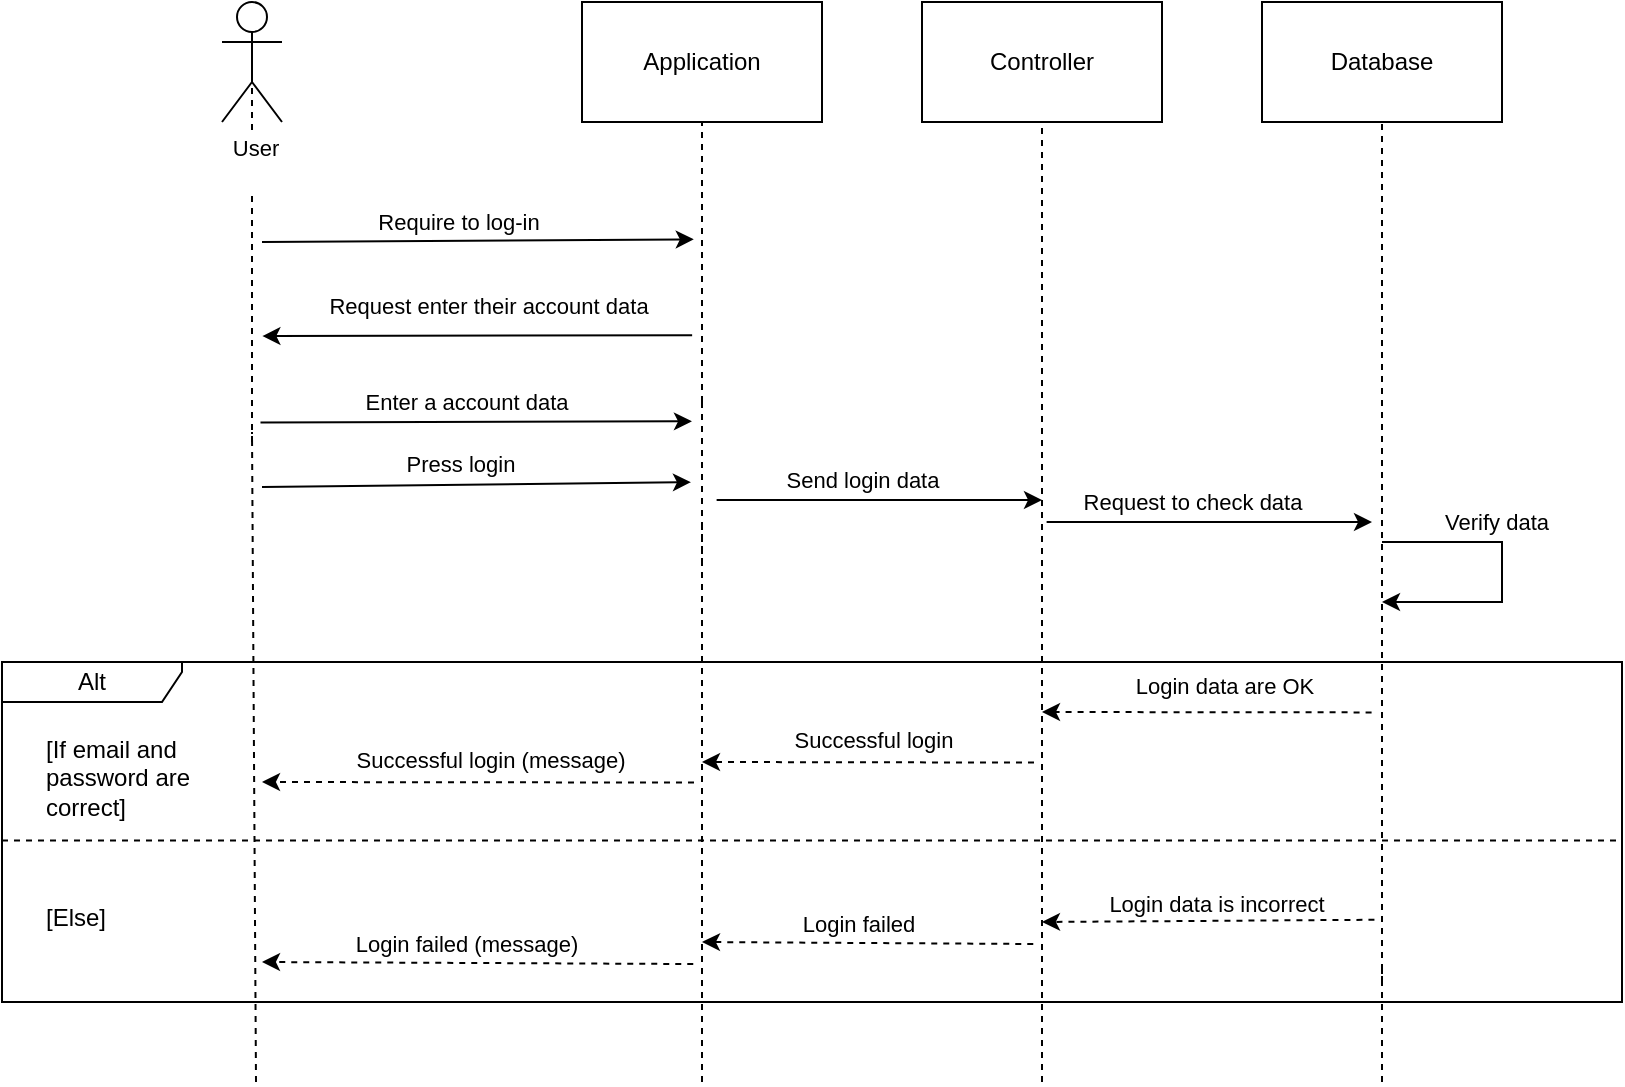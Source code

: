 <mxfile version="21.2.1" type="device" pages="16">
  <diagram id="-J_6cFoNGY8vNQPg1Zf8" name="login">
    <mxGraphModel dx="1235" dy="636" grid="1" gridSize="10" guides="1" tooltips="1" connect="1" arrows="1" fold="1" page="1" pageScale="1" pageWidth="1000" pageHeight="900" math="0" shadow="0">
      <root>
        <mxCell id="0" />
        <mxCell id="1" parent="0" />
        <mxCell id="HQkIQ0C73lHP-F0XEfB--1" value="Actor" style="shape=umlActor;verticalLabelPosition=bottom;verticalAlign=top;html=1;" parent="1" vertex="1">
          <mxGeometry x="170" y="100" width="30" height="60" as="geometry" />
        </mxCell>
        <mxCell id="HQkIQ0C73lHP-F0XEfB--8" value="Application" style="rounded=0;whiteSpace=wrap;html=1;" parent="1" vertex="1">
          <mxGeometry x="350" y="100" width="120" height="60" as="geometry" />
        </mxCell>
        <mxCell id="HQkIQ0C73lHP-F0XEfB--9" value="Database" style="rounded=0;whiteSpace=wrap;html=1;" parent="1" vertex="1">
          <mxGeometry x="690" y="100" width="120" height="60" as="geometry" />
        </mxCell>
        <mxCell id="HQkIQ0C73lHP-F0XEfB--16" value="" style="endArrow=none;dashed=1;html=1;rounded=0;entryX=0.5;entryY=0.5;entryDx=0;entryDy=0;entryPerimeter=0;" parent="1" target="HQkIQ0C73lHP-F0XEfB--1" edge="1">
          <mxGeometry width="50" height="50" relative="1" as="geometry">
            <mxPoint x="185" y="320" as="sourcePoint" />
            <mxPoint x="190" y="180" as="targetPoint" />
          </mxGeometry>
        </mxCell>
        <mxCell id="16FZyaYmjFwUiQirPodh-1" value="&amp;nbsp; User&amp;nbsp;&lt;br&gt;&amp;nbsp;" style="edgeLabel;html=1;align=center;verticalAlign=middle;resizable=0;points=[];" vertex="1" connectable="0" parent="HQkIQ0C73lHP-F0XEfB--16">
          <mxGeometry x="0.391" relative="1" as="geometry">
            <mxPoint y="-8" as="offset" />
          </mxGeometry>
        </mxCell>
        <mxCell id="yHm7tNOmMefBeIq5bMRG-1" value="" style="endArrow=none;dashed=1;html=1;rounded=0;entryX=0.5;entryY=1;entryDx=0;entryDy=0;" parent="1" target="HQkIQ0C73lHP-F0XEfB--8" edge="1">
          <mxGeometry width="50" height="50" relative="1" as="geometry">
            <mxPoint x="410" y="300" as="sourcePoint" />
            <mxPoint x="411" y="170" as="targetPoint" />
          </mxGeometry>
        </mxCell>
        <mxCell id="yHm7tNOmMefBeIq5bMRG-2" value="" style="endArrow=none;dashed=1;html=1;rounded=0;entryX=0.5;entryY=1;entryDx=0;entryDy=0;" parent="1" target="HQkIQ0C73lHP-F0XEfB--9" edge="1">
          <mxGeometry width="50" height="50" relative="1" as="geometry">
            <mxPoint x="750" y="590" as="sourcePoint" />
            <mxPoint x="790" y="190" as="targetPoint" />
          </mxGeometry>
        </mxCell>
        <mxCell id="yHm7tNOmMefBeIq5bMRG-4" value="" style="endArrow=classic;html=1;rounded=0;entryX=0.089;entryY=0.051;entryDx=0;entryDy=0;entryPerimeter=0;" parent="1" edge="1">
          <mxGeometry width="50" height="50" relative="1" as="geometry">
            <mxPoint x="190" y="220" as="sourcePoint" />
            <mxPoint x="405.89" y="218.67" as="targetPoint" />
          </mxGeometry>
        </mxCell>
        <mxCell id="yHm7tNOmMefBeIq5bMRG-5" value="Require to log-in" style="edgeLabel;html=1;align=center;verticalAlign=middle;resizable=0;points=[];" parent="yHm7tNOmMefBeIq5bMRG-4" vertex="1" connectable="0">
          <mxGeometry x="-0.092" y="-2" relative="1" as="geometry">
            <mxPoint y="-12" as="offset" />
          </mxGeometry>
        </mxCell>
        <mxCell id="yHm7tNOmMefBeIq5bMRG-7" value="" style="endArrow=none;dashed=1;html=1;rounded=0;entryX=0.5;entryY=1;entryDx=0;entryDy=0;" parent="1" edge="1">
          <mxGeometry width="50" height="50" relative="1" as="geometry">
            <mxPoint x="410" y="300" as="sourcePoint" />
            <mxPoint x="410" y="380" as="targetPoint" />
          </mxGeometry>
        </mxCell>
        <mxCell id="yHm7tNOmMefBeIq5bMRG-8" value="" style="endArrow=classic;html=1;rounded=0;exitX=0.007;exitY=0.333;exitDx=0;exitDy=0;exitPerimeter=0;entryX=1.019;entryY=0.064;entryDx=0;entryDy=0;entryPerimeter=0;" parent="1" edge="1">
          <mxGeometry width="50" height="50" relative="1" as="geometry">
            <mxPoint x="405.07" y="266.61" as="sourcePoint" />
            <mxPoint x="190.19" y="267.04" as="targetPoint" />
          </mxGeometry>
        </mxCell>
        <mxCell id="yHm7tNOmMefBeIq5bMRG-11" value="Request enter their account data" style="edgeLabel;html=1;align=center;verticalAlign=middle;resizable=0;points=[];" parent="yHm7tNOmMefBeIq5bMRG-8" vertex="1" connectable="0">
          <mxGeometry x="-0.05" y="-1" relative="1" as="geometry">
            <mxPoint y="-14" as="offset" />
          </mxGeometry>
        </mxCell>
        <mxCell id="yHm7tNOmMefBeIq5bMRG-10" value="" style="endArrow=none;dashed=1;html=1;rounded=0;entryX=0.5;entryY=0.5;entryDx=0;entryDy=0;entryPerimeter=0;" parent="1" edge="1">
          <mxGeometry width="50" height="50" relative="1" as="geometry">
            <mxPoint x="187" y="640" as="sourcePoint" />
            <mxPoint x="185" y="315" as="targetPoint" />
          </mxGeometry>
        </mxCell>
        <mxCell id="yHm7tNOmMefBeIq5bMRG-12" value="" style="endArrow=classic;html=1;rounded=0;entryX=-0.002;entryY=0.161;entryDx=0;entryDy=0;entryPerimeter=0;exitX=0.924;exitY=0.457;exitDx=0;exitDy=0;exitPerimeter=0;" parent="1" edge="1">
          <mxGeometry width="50" height="50" relative="1" as="geometry">
            <mxPoint x="189.24" y="310.27" as="sourcePoint" />
            <mxPoint x="404.98" y="309.66" as="targetPoint" />
          </mxGeometry>
        </mxCell>
        <mxCell id="yHm7tNOmMefBeIq5bMRG-15" value="Enter a account data" style="edgeLabel;html=1;align=center;verticalAlign=middle;resizable=0;points=[];" parent="yHm7tNOmMefBeIq5bMRG-12" vertex="1" connectable="0">
          <mxGeometry x="-0.045" y="-1" relative="1" as="geometry">
            <mxPoint y="-11" as="offset" />
          </mxGeometry>
        </mxCell>
        <mxCell id="yHm7tNOmMefBeIq5bMRG-14" value="" style="endArrow=none;dashed=1;html=1;rounded=0;entryX=0.5;entryY=1;entryDx=0;entryDy=0;" parent="1" edge="1">
          <mxGeometry width="50" height="50" relative="1" as="geometry">
            <mxPoint x="410" y="640" as="sourcePoint" />
            <mxPoint x="410" y="360" as="targetPoint" />
          </mxGeometry>
        </mxCell>
        <mxCell id="yHm7tNOmMefBeIq5bMRG-19" value="" style="endArrow=none;dashed=1;html=1;rounded=0;entryX=0.5;entryY=1;entryDx=0;entryDy=0;" parent="1" edge="1">
          <mxGeometry width="50" height="50" relative="1" as="geometry">
            <mxPoint x="750" y="640" as="sourcePoint" />
            <mxPoint x="750" y="580" as="targetPoint" />
          </mxGeometry>
        </mxCell>
        <mxCell id="yHm7tNOmMefBeIq5bMRG-28" value="Alt" style="shape=umlFrame;whiteSpace=wrap;html=1;pointerEvents=0;recursiveResize=0;container=1;collapsible=0;width=90;height=20;" parent="1" vertex="1">
          <mxGeometry x="60" y="430" width="810" height="170" as="geometry" />
        </mxCell>
        <mxCell id="yHm7tNOmMefBeIq5bMRG-29" value="[If email and &lt;br&gt;password are &lt;br&gt;correct]" style="text;html=1;" parent="yHm7tNOmMefBeIq5bMRG-28" vertex="1">
          <mxGeometry width="100" height="40" relative="1" as="geometry">
            <mxPoint x="20" y="30" as="offset" />
          </mxGeometry>
        </mxCell>
        <mxCell id="yHm7tNOmMefBeIq5bMRG-30" value="[Else]" style="line;strokeWidth=1;dashed=1;labelPosition=center;verticalLabelPosition=bottom;align=left;verticalAlign=top;spacingLeft=20;spacingTop=15;html=1;whiteSpace=wrap;" parent="yHm7tNOmMefBeIq5bMRG-28" vertex="1">
          <mxGeometry y="80" width="810" height="18.57" as="geometry" />
        </mxCell>
        <mxCell id="SxSL8ZHnN4M3G22XkiwL-8" value="" style="endArrow=classic;html=1;rounded=0;exitX=0.1;exitY=0.838;exitDx=0;exitDy=0;exitPerimeter=0;dashed=1;" parent="yHm7tNOmMefBeIq5bMRG-28" edge="1">
          <mxGeometry width="50" height="50" relative="1" as="geometry">
            <mxPoint x="346" y="60.28" as="sourcePoint" />
            <mxPoint x="130" y="60" as="targetPoint" />
          </mxGeometry>
        </mxCell>
        <mxCell id="SxSL8ZHnN4M3G22XkiwL-12" value="Successful login (message)" style="edgeLabel;html=1;align=center;verticalAlign=middle;resizable=0;points=[];" parent="SxSL8ZHnN4M3G22XkiwL-8" vertex="1" connectable="0">
          <mxGeometry x="-0.049" y="-1" relative="1" as="geometry">
            <mxPoint y="-10" as="offset" />
          </mxGeometry>
        </mxCell>
        <mxCell id="bDT-sjTmp3k4aGLWsyqs-6" value="" style="endArrow=classic;html=1;rounded=0;exitX=0.1;exitY=0.838;exitDx=0;exitDy=0;exitPerimeter=0;dashed=1;" parent="yHm7tNOmMefBeIq5bMRG-28" edge="1">
          <mxGeometry width="50" height="50" relative="1" as="geometry">
            <mxPoint x="516" y="50.28" as="sourcePoint" />
            <mxPoint x="350" y="50" as="targetPoint" />
          </mxGeometry>
        </mxCell>
        <mxCell id="bDT-sjTmp3k4aGLWsyqs-7" value="Successful login&amp;nbsp;" style="edgeLabel;html=1;align=center;verticalAlign=middle;resizable=0;points=[];" parent="bDT-sjTmp3k4aGLWsyqs-6" vertex="1" connectable="0">
          <mxGeometry x="-0.049" y="-1" relative="1" as="geometry">
            <mxPoint y="-10" as="offset" />
          </mxGeometry>
        </mxCell>
        <mxCell id="bDT-sjTmp3k4aGLWsyqs-8" value="" style="endArrow=classic;html=1;rounded=0;exitX=0.063;exitY=0.874;exitDx=0;exitDy=0;exitPerimeter=0;dashed=1;" parent="yHm7tNOmMefBeIq5bMRG-28" edge="1">
          <mxGeometry width="50" height="50" relative="1" as="geometry">
            <mxPoint x="515.63" y="141.01" as="sourcePoint" />
            <mxPoint x="350" y="140" as="targetPoint" />
          </mxGeometry>
        </mxCell>
        <mxCell id="bDT-sjTmp3k4aGLWsyqs-9" value="Login failed" style="edgeLabel;html=1;align=center;verticalAlign=middle;resizable=0;points=[];" parent="bDT-sjTmp3k4aGLWsyqs-8" vertex="1" connectable="0">
          <mxGeometry x="0.056" y="-1" relative="1" as="geometry">
            <mxPoint y="-9" as="offset" />
          </mxGeometry>
        </mxCell>
        <mxCell id="yHm7tNOmMefBeIq5bMRG-37" value="" style="endArrow=classic;html=1;rounded=0;dashed=1;exitX=-0.021;exitY=0.48;exitDx=0;exitDy=0;exitPerimeter=0;" parent="1" edge="1">
          <mxGeometry width="50" height="50" relative="1" as="geometry">
            <mxPoint x="744.79" y="455.2" as="sourcePoint" />
            <mxPoint x="580" y="455" as="targetPoint" />
          </mxGeometry>
        </mxCell>
        <mxCell id="yHm7tNOmMefBeIq5bMRG-38" value="Login data are OK" style="edgeLabel;html=1;align=center;verticalAlign=middle;resizable=0;points=[];" parent="yHm7tNOmMefBeIq5bMRG-37" vertex="1" connectable="0">
          <mxGeometry x="-0.096" relative="1" as="geometry">
            <mxPoint y="-13" as="offset" />
          </mxGeometry>
        </mxCell>
        <mxCell id="yHm7tNOmMefBeIq5bMRG-40" value="" style="endArrow=classic;html=1;rounded=0;exitX=1.231;exitY=0.816;exitDx=0;exitDy=0;exitPerimeter=0;" parent="1" edge="1">
          <mxGeometry width="50" height="50" relative="1" as="geometry">
            <mxPoint x="417.31" y="348.96" as="sourcePoint" />
            <mxPoint x="580" y="349" as="targetPoint" />
          </mxGeometry>
        </mxCell>
        <mxCell id="SxSL8ZHnN4M3G22XkiwL-3" value="Send login data" style="edgeLabel;html=1;align=center;verticalAlign=middle;resizable=0;points=[];" parent="yHm7tNOmMefBeIq5bMRG-40" vertex="1" connectable="0">
          <mxGeometry x="-0.108" y="-1" relative="1" as="geometry">
            <mxPoint y="-11" as="offset" />
          </mxGeometry>
        </mxCell>
        <mxCell id="yHm7tNOmMefBeIq5bMRG-42" value="" style="endArrow=classic;html=1;rounded=0;exitX=0.122;exitY=0.912;exitDx=0;exitDy=0;exitPerimeter=0;dashed=1;" parent="1" edge="1">
          <mxGeometry width="50" height="50" relative="1" as="geometry">
            <mxPoint x="746.22" y="558.88" as="sourcePoint" />
            <mxPoint x="580" y="560" as="targetPoint" />
          </mxGeometry>
        </mxCell>
        <mxCell id="yHm7tNOmMefBeIq5bMRG-43" value="Login data is incorrect" style="edgeLabel;html=1;align=center;verticalAlign=middle;resizable=0;points=[];" parent="yHm7tNOmMefBeIq5bMRG-42" vertex="1" connectable="0">
          <mxGeometry x="-0.045" y="-1" relative="1" as="geometry">
            <mxPoint y="-8" as="offset" />
          </mxGeometry>
        </mxCell>
        <mxCell id="SxSL8ZHnN4M3G22XkiwL-1" value="" style="endArrow=classic;html=1;rounded=0;" parent="1" edge="1">
          <mxGeometry width="50" height="50" relative="1" as="geometry">
            <mxPoint x="750" y="370" as="sourcePoint" />
            <mxPoint x="750" y="400" as="targetPoint" />
            <Array as="points">
              <mxPoint x="810" y="370" />
              <mxPoint x="810" y="400" />
            </Array>
          </mxGeometry>
        </mxCell>
        <mxCell id="SxSL8ZHnN4M3G22XkiwL-2" value="Verify data" style="edgeLabel;html=1;align=center;verticalAlign=middle;resizable=0;points=[];" parent="SxSL8ZHnN4M3G22XkiwL-1" vertex="1" connectable="0">
          <mxGeometry x="-0.478" relative="1" as="geometry">
            <mxPoint x="18" y="-10" as="offset" />
          </mxGeometry>
        </mxCell>
        <mxCell id="SxSL8ZHnN4M3G22XkiwL-4" value="" style="endArrow=classic;html=1;rounded=0;exitX=1;exitY=0.75;exitDx=0;exitDy=0;entryX=-0.052;entryY=0.668;entryDx=0;entryDy=0;entryPerimeter=0;" parent="1" edge="1">
          <mxGeometry width="50" height="50" relative="1" as="geometry">
            <mxPoint x="190" y="342.5" as="sourcePoint" />
            <mxPoint x="404.48" y="340.08" as="targetPoint" />
          </mxGeometry>
        </mxCell>
        <mxCell id="SxSL8ZHnN4M3G22XkiwL-5" value="Press login" style="edgeLabel;html=1;align=center;verticalAlign=middle;resizable=0;points=[];" parent="SxSL8ZHnN4M3G22XkiwL-4" vertex="1" connectable="0">
          <mxGeometry x="-0.081" relative="1" as="geometry">
            <mxPoint y="-11" as="offset" />
          </mxGeometry>
        </mxCell>
        <mxCell id="SxSL8ZHnN4M3G22XkiwL-9" value="" style="endArrow=classic;html=1;rounded=0;exitX=0.063;exitY=0.874;exitDx=0;exitDy=0;exitPerimeter=0;dashed=1;" parent="1" edge="1">
          <mxGeometry width="50" height="50" relative="1" as="geometry">
            <mxPoint x="405.63" y="581.01" as="sourcePoint" />
            <mxPoint x="190" y="580" as="targetPoint" />
          </mxGeometry>
        </mxCell>
        <mxCell id="SxSL8ZHnN4M3G22XkiwL-15" value="Login failed (message)" style="edgeLabel;html=1;align=center;verticalAlign=middle;resizable=0;points=[];" parent="SxSL8ZHnN4M3G22XkiwL-9" vertex="1" connectable="0">
          <mxGeometry x="0.056" y="-1" relative="1" as="geometry">
            <mxPoint y="-9" as="offset" />
          </mxGeometry>
        </mxCell>
        <mxCell id="bDT-sjTmp3k4aGLWsyqs-1" value="Controller" style="rounded=0;whiteSpace=wrap;html=1;" parent="1" vertex="1">
          <mxGeometry x="520" y="100" width="120" height="60" as="geometry" />
        </mxCell>
        <mxCell id="bDT-sjTmp3k4aGLWsyqs-3" value="" style="endArrow=none;dashed=1;html=1;rounded=0;entryX=0.5;entryY=1;entryDx=0;entryDy=0;" parent="1" target="bDT-sjTmp3k4aGLWsyqs-1" edge="1">
          <mxGeometry width="50" height="50" relative="1" as="geometry">
            <mxPoint x="580" y="640" as="sourcePoint" />
            <mxPoint x="650" y="200" as="targetPoint" />
          </mxGeometry>
        </mxCell>
        <mxCell id="bDT-sjTmp3k4aGLWsyqs-4" value="" style="endArrow=classic;html=1;rounded=0;exitX=1.231;exitY=0.816;exitDx=0;exitDy=0;exitPerimeter=0;" parent="1" edge="1">
          <mxGeometry width="50" height="50" relative="1" as="geometry">
            <mxPoint x="582.31" y="360.0" as="sourcePoint" />
            <mxPoint x="745" y="360.04" as="targetPoint" />
          </mxGeometry>
        </mxCell>
        <mxCell id="bDT-sjTmp3k4aGLWsyqs-5" value="Request to check data" style="edgeLabel;html=1;align=center;verticalAlign=middle;resizable=0;points=[];" parent="bDT-sjTmp3k4aGLWsyqs-4" vertex="1" connectable="0">
          <mxGeometry x="-0.108" y="-1" relative="1" as="geometry">
            <mxPoint y="-11" as="offset" />
          </mxGeometry>
        </mxCell>
      </root>
    </mxGraphModel>
  </diagram>
  <diagram id="vTljyE42DWrjStY8bE3u" name="forgot password">
    <mxGraphModel dx="350" dy="180" grid="0" gridSize="10" guides="1" tooltips="1" connect="1" arrows="1" fold="1" page="1" pageScale="1" pageWidth="1000" pageHeight="1500" math="0" shadow="0">
      <root>
        <mxCell id="0" />
        <mxCell id="1" parent="0" />
        <mxCell id="7w3wsLNM6RKqzZVlgoN6-1" value="" style="shape=umlActor;verticalLabelPosition=bottom;verticalAlign=top;html=1;outlineConnect=0;" parent="1" vertex="1">
          <mxGeometry x="125" y="30" width="30" height="60" as="geometry" />
        </mxCell>
        <mxCell id="7w3wsLNM6RKqzZVlgoN6-2" value="" style="endArrow=none;dashed=1;html=1;strokeWidth=1;rounded=0;entryX=0.5;entryY=0.5;entryDx=0;entryDy=0;entryPerimeter=0;exitX=0.136;exitY=1.004;exitDx=0;exitDy=0;exitPerimeter=0;" parent="1" source="0hJ6HtQafwAQuQbzFua1-1" target="7w3wsLNM6RKqzZVlgoN6-1" edge="1">
          <mxGeometry width="50" height="50" relative="1" as="geometry">
            <mxPoint x="140" y="1030" as="sourcePoint" />
            <mxPoint x="395" y="260" as="targetPoint" />
          </mxGeometry>
        </mxCell>
        <mxCell id="Ml5BVP_J2ocnBaQcweA9-1" value="&amp;nbsp;User&amp;nbsp;" style="edgeLabel;html=1;align=center;verticalAlign=middle;resizable=0;points=[];" vertex="1" connectable="0" parent="7w3wsLNM6RKqzZVlgoN6-2">
          <mxGeometry x="0.877" relative="1" as="geometry">
            <mxPoint y="-25" as="offset" />
          </mxGeometry>
        </mxCell>
        <mxCell id="kZKlwTJPxokD5ASGKCz9-1" value="Application" style="rounded=0;whiteSpace=wrap;html=1;" parent="1" vertex="1">
          <mxGeometry x="275" y="30" width="120" height="60" as="geometry" />
        </mxCell>
        <mxCell id="kZKlwTJPxokD5ASGKCz9-2" value="Database" style="rounded=0;whiteSpace=wrap;html=1;" parent="1" vertex="1">
          <mxGeometry x="710" y="30" width="120" height="60" as="geometry" />
        </mxCell>
        <mxCell id="kZKlwTJPxokD5ASGKCz9-4" value="" style="endArrow=none;dashed=1;html=1;strokeWidth=1;rounded=0;entryX=0.5;entryY=1;entryDx=0;entryDy=0;" parent="1" target="kZKlwTJPxokD5ASGKCz9-1" edge="1">
          <mxGeometry width="50" height="50" relative="1" as="geometry">
            <mxPoint x="335" y="230" as="sourcePoint" />
            <mxPoint x="405" y="80" as="targetPoint" />
          </mxGeometry>
        </mxCell>
        <mxCell id="kZKlwTJPxokD5ASGKCz9-5" value="" style="endArrow=none;dashed=1;html=1;strokeWidth=1;rounded=0;entryX=0.5;entryY=1;entryDx=0;entryDy=0;exitX=0.836;exitY=1.003;exitDx=0;exitDy=0;exitPerimeter=0;" parent="1" source="0hJ6HtQafwAQuQbzFua1-1" target="kZKlwTJPxokD5ASGKCz9-2" edge="1">
          <mxGeometry width="50" height="50" relative="1" as="geometry">
            <mxPoint x="770" y="1032" as="sourcePoint" />
            <mxPoint x="610" y="100" as="targetPoint" />
          </mxGeometry>
        </mxCell>
        <mxCell id="kZKlwTJPxokD5ASGKCz9-6" value="" style="endArrow=classic;html=1;rounded=0;" parent="1" edge="1">
          <mxGeometry width="50" height="50" relative="1" as="geometry">
            <mxPoint x="145" y="160" as="sourcePoint" />
            <mxPoint x="325" y="160" as="targetPoint" />
          </mxGeometry>
        </mxCell>
        <mxCell id="0hJ6HtQafwAQuQbzFua1-8" value="Click forgot password" style="edgeLabel;html=1;align=center;verticalAlign=middle;resizable=0;points=[];" parent="kZKlwTJPxokD5ASGKCz9-6" vertex="1" connectable="0">
          <mxGeometry x="-0.073" relative="1" as="geometry">
            <mxPoint x="-3" y="-10" as="offset" />
          </mxGeometry>
        </mxCell>
        <mxCell id="_wAFQJXzqtt5NheiK4rv-2" value="" style="endArrow=none;dashed=1;html=1;strokeWidth=1;rounded=0;entryX=0.5;entryY=1;entryDx=0;entryDy=0;" parent="1" edge="1">
          <mxGeometry width="50" height="50" relative="1" as="geometry">
            <mxPoint x="335" y="230" as="sourcePoint" />
            <mxPoint x="335" y="290" as="targetPoint" />
          </mxGeometry>
        </mxCell>
        <mxCell id="_wAFQJXzqtt5NheiK4rv-3" value="" style="endArrow=classic;html=1;rounded=0;" parent="1" edge="1">
          <mxGeometry width="50" height="50" relative="1" as="geometry">
            <mxPoint x="325" y="200" as="sourcePoint" />
            <mxPoint x="145" y="200" as="targetPoint" />
          </mxGeometry>
        </mxCell>
        <mxCell id="0hJ6HtQafwAQuQbzFua1-9" value="Request to enter email" style="edgeLabel;html=1;align=center;verticalAlign=middle;resizable=0;points=[];" parent="_wAFQJXzqtt5NheiK4rv-3" vertex="1" connectable="0">
          <mxGeometry x="0.231" relative="1" as="geometry">
            <mxPoint x="21" y="-10" as="offset" />
          </mxGeometry>
        </mxCell>
        <mxCell id="_wAFQJXzqtt5NheiK4rv-4" value="" style="endArrow=classic;html=1;rounded=0;entryX=-0.067;entryY=0.17;entryDx=0;entryDy=0;entryPerimeter=0;" parent="1" edge="1">
          <mxGeometry width="50" height="50" relative="1" as="geometry">
            <mxPoint x="150" y="240" as="sourcePoint" />
            <mxPoint x="329.33" y="240.2" as="targetPoint" />
          </mxGeometry>
        </mxCell>
        <mxCell id="C9B5dLWKApcZXlNO8Nai-1" value="Enter email" style="edgeLabel;html=1;align=center;verticalAlign=middle;resizable=0;points=[];" parent="_wAFQJXzqtt5NheiK4rv-4" vertex="1" connectable="0">
          <mxGeometry x="-0.062" y="-1" relative="1" as="geometry">
            <mxPoint y="-11" as="offset" />
          </mxGeometry>
        </mxCell>
        <mxCell id="HCebTyo8VVtl_-lCJNKX-1" value="" style="endArrow=classic;html=1;rounded=0;" parent="1" edge="1">
          <mxGeometry width="50" height="50" relative="1" as="geometry">
            <mxPoint x="336" y="272" as="sourcePoint" />
            <mxPoint x="550" y="272" as="targetPoint" />
          </mxGeometry>
        </mxCell>
        <mxCell id="C9B5dLWKApcZXlNO8Nai-2" value="Send email data" style="edgeLabel;html=1;align=center;verticalAlign=middle;resizable=0;points=[];" parent="HCebTyo8VVtl_-lCJNKX-1" vertex="1" connectable="0">
          <mxGeometry x="0.029" y="-1" relative="1" as="geometry">
            <mxPoint y="-12" as="offset" />
          </mxGeometry>
        </mxCell>
        <mxCell id="0hJ6HtQafwAQuQbzFua1-1" value="Alt" style="shape=umlFrame;whiteSpace=wrap;html=1;pointerEvents=0;recursiveResize=0;container=1;collapsible=0;width=90;height=20;" parent="1" vertex="1">
          <mxGeometry x="17" y="390" width="902" height="726" as="geometry" />
        </mxCell>
        <mxCell id="0hJ6HtQafwAQuQbzFua1-2" value="[If email are&amp;nbsp;&lt;br&gt;correct]" style="text;html=1;" parent="0hJ6HtQafwAQuQbzFua1-1" vertex="1">
          <mxGeometry width="70" height="40" relative="1" as="geometry">
            <mxPoint x="20" y="30" as="offset" />
          </mxGeometry>
        </mxCell>
        <mxCell id="0hJ6HtQafwAQuQbzFua1-3" value="[Else]" style="line;strokeWidth=1;dashed=1;labelPosition=center;verticalLabelPosition=bottom;align=left;verticalAlign=top;spacingLeft=20;spacingTop=15;html=1;whiteSpace=wrap;" parent="0hJ6HtQafwAQuQbzFua1-1" vertex="1">
          <mxGeometry y="595" width="902" height="18.57" as="geometry" />
        </mxCell>
        <mxCell id="fHVo_wLdsGXPWtVfYpt4-2" value="" style="endArrow=classic;html=1;rounded=0;exitX=0.13;exitY=0.857;exitDx=0;exitDy=0;exitPerimeter=0;dashed=1;" parent="0hJ6HtQafwAQuQbzFua1-1" edge="1">
          <mxGeometry width="50" height="50" relative="1" as="geometry">
            <mxPoint x="312.3" y="687" as="sourcePoint" />
            <mxPoint x="126" y="687.01" as="targetPoint" />
          </mxGeometry>
        </mxCell>
        <mxCell id="fHVo_wLdsGXPWtVfYpt4-3" value="Request to enter again" style="edgeLabel;html=1;align=center;verticalAlign=middle;resizable=0;points=[];" parent="fHVo_wLdsGXPWtVfYpt4-2" vertex="1" connectable="0">
          <mxGeometry x="0.075" y="-3" relative="1" as="geometry">
            <mxPoint y="-7" as="offset" />
          </mxGeometry>
        </mxCell>
        <mxCell id="q12PSKmxGRJfrk6NW65d-1" value="" style="endArrow=classic;html=1;rounded=0;exitX=0;exitY=0.5;exitDx=0;exitDy=0;dashed=1;" parent="0hJ6HtQafwAQuQbzFua1-1" edge="1">
          <mxGeometry width="50" height="50" relative="1" as="geometry">
            <mxPoint x="749.51" y="35" as="sourcePoint" />
            <mxPoint x="531" y="36" as="targetPoint" />
          </mxGeometry>
        </mxCell>
        <mxCell id="WfxGs5jlSJHwAR12E9LW-1" value="Email is valid" style="edgeLabel;html=1;align=center;verticalAlign=middle;resizable=0;points=[];" parent="q12PSKmxGRJfrk6NW65d-1" vertex="1" connectable="0">
          <mxGeometry x="0.066" y="-2" relative="1" as="geometry">
            <mxPoint x="-1" y="-9" as="offset" />
          </mxGeometry>
        </mxCell>
        <mxCell id="WeZRKVDo7cixywOiYWyc-1" value="" style="endArrow=classic;html=1;rounded=0;exitX=0.093;exitY=0.8;exitDx=0;exitDy=0;dashed=1;exitPerimeter=0;" parent="0hJ6HtQafwAQuQbzFua1-1" edge="1">
          <mxGeometry width="50" height="50" relative="1" as="geometry">
            <mxPoint x="749.93" y="641" as="sourcePoint" />
            <mxPoint x="535" y="641" as="targetPoint" />
          </mxGeometry>
        </mxCell>
        <mxCell id="WeZRKVDo7cixywOiYWyc-2" value="Email is invalid" style="edgeLabel;html=1;align=center;verticalAlign=middle;resizable=0;points=[];" parent="WeZRKVDo7cixywOiYWyc-1" vertex="1" connectable="0">
          <mxGeometry x="0.066" y="-2" relative="1" as="geometry">
            <mxPoint x="6" y="-6" as="offset" />
          </mxGeometry>
        </mxCell>
        <mxCell id="EQoo1D2ACdOFZ4GXox2i-1" value="" style="endArrow=classic;html=1;rounded=0;exitX=-0.055;exitY=0.836;exitDx=0;exitDy=0;exitPerimeter=0;dashed=1;" parent="0hJ6HtQafwAQuQbzFua1-1" edge="1">
          <mxGeometry width="50" height="50" relative="1" as="geometry">
            <mxPoint x="532.45" y="48.16" as="sourcePoint" />
            <mxPoint x="318" y="47" as="targetPoint" />
          </mxGeometry>
        </mxCell>
        <mxCell id="EQoo1D2ACdOFZ4GXox2i-2" value="Email is valid" style="edgeLabel;html=1;align=center;verticalAlign=middle;resizable=0;points=[];" parent="EQoo1D2ACdOFZ4GXox2i-1" vertex="1" connectable="0">
          <mxGeometry x="0.095" y="-1" relative="1" as="geometry">
            <mxPoint y="-19" as="offset" />
          </mxGeometry>
        </mxCell>
        <mxCell id="EQoo1D2ACdOFZ4GXox2i-3" value="" style="endArrow=classic;html=1;rounded=0;exitX=0.093;exitY=0.8;exitDx=0;exitDy=0;dashed=1;exitPerimeter=0;" parent="0hJ6HtQafwAQuQbzFua1-1" edge="1">
          <mxGeometry width="50" height="50" relative="1" as="geometry">
            <mxPoint x="530.93" y="659" as="sourcePoint" />
            <mxPoint x="316" y="659" as="targetPoint" />
          </mxGeometry>
        </mxCell>
        <mxCell id="EQoo1D2ACdOFZ4GXox2i-4" value="Email is invalid" style="edgeLabel;html=1;align=center;verticalAlign=middle;resizable=0;points=[];" parent="EQoo1D2ACdOFZ4GXox2i-3" vertex="1" connectable="0">
          <mxGeometry x="0.066" y="-2" relative="1" as="geometry">
            <mxPoint x="6" y="-6" as="offset" />
          </mxGeometry>
        </mxCell>
        <mxCell id="fHVo_wLdsGXPWtVfYpt4-6" value="" style="endArrow=classic;html=1;rounded=0;" parent="0hJ6HtQafwAQuQbzFua1-1" edge="1">
          <mxGeometry width="50" height="50" relative="1" as="geometry">
            <mxPoint x="316" y="105" as="sourcePoint" />
            <mxPoint x="123" y="105" as="targetPoint" />
          </mxGeometry>
        </mxCell>
        <mxCell id="fHVo_wLdsGXPWtVfYpt4-7" value="Request to enter new password" style="edgeLabel;html=1;align=center;verticalAlign=middle;resizable=0;points=[];" parent="fHVo_wLdsGXPWtVfYpt4-6" vertex="1" connectable="0">
          <mxGeometry x="0.177" y="1" relative="1" as="geometry">
            <mxPoint x="16" y="-11" as="offset" />
          </mxGeometry>
        </mxCell>
        <mxCell id="fHVo_wLdsGXPWtVfYpt4-12" value="" style="endArrow=classic;html=1;rounded=0;" parent="0hJ6HtQafwAQuQbzFua1-1" edge="1">
          <mxGeometry width="50" height="50" relative="1" as="geometry">
            <mxPoint x="123" y="145" as="sourcePoint" />
            <mxPoint x="319" y="145" as="targetPoint" />
          </mxGeometry>
        </mxCell>
        <mxCell id="fHVo_wLdsGXPWtVfYpt4-13" value="Enter new password" style="edgeLabel;html=1;align=center;verticalAlign=middle;resizable=0;points=[];" parent="fHVo_wLdsGXPWtVfYpt4-12" vertex="1" connectable="0">
          <mxGeometry x="-0.062" y="-1" relative="1" as="geometry">
            <mxPoint y="-11" as="offset" />
          </mxGeometry>
        </mxCell>
        <mxCell id="fHVo_wLdsGXPWtVfYpt4-16" value="" style="endArrow=classic;html=1;rounded=0;" parent="0hJ6HtQafwAQuQbzFua1-1" edge="1">
          <mxGeometry width="50" height="50" relative="1" as="geometry">
            <mxPoint x="318" y="176" as="sourcePoint" />
            <mxPoint x="531" y="177" as="targetPoint" />
          </mxGeometry>
        </mxCell>
        <mxCell id="fHVo_wLdsGXPWtVfYpt4-17" value="Send password data" style="edgeLabel;html=1;align=center;verticalAlign=middle;resizable=0;points=[];" parent="fHVo_wLdsGXPWtVfYpt4-16" vertex="1" connectable="0">
          <mxGeometry x="0.029" y="-1" relative="1" as="geometry">
            <mxPoint x="4" y="-12" as="offset" />
          </mxGeometry>
        </mxCell>
        <mxCell id="EQoo1D2ACdOFZ4GXox2i-5" value="" style="endArrow=classic;html=1;rounded=0;" parent="0hJ6HtQafwAQuQbzFua1-1" edge="1">
          <mxGeometry width="50" height="50" relative="1" as="geometry">
            <mxPoint x="537" y="209" as="sourcePoint" />
            <mxPoint x="751" y="209" as="targetPoint" />
          </mxGeometry>
        </mxCell>
        <mxCell id="EQoo1D2ACdOFZ4GXox2i-6" value="Request to check password" style="edgeLabel;html=1;align=center;verticalAlign=middle;resizable=0;points=[];" parent="EQoo1D2ACdOFZ4GXox2i-5" vertex="1" connectable="0">
          <mxGeometry x="0.029" y="-1" relative="1" as="geometry">
            <mxPoint y="-12" as="offset" />
          </mxGeometry>
        </mxCell>
        <mxCell id="o78smU3W-ycJUDSkXnhQ-1" value="" style="endArrow=classic;html=1;rounded=0;" parent="0hJ6HtQafwAQuQbzFua1-1" edge="1">
          <mxGeometry width="50" height="50" relative="1" as="geometry">
            <mxPoint x="753" y="224" as="sourcePoint" />
            <mxPoint x="753" y="264" as="targetPoint" />
            <Array as="points">
              <mxPoint x="819" y="224" />
              <mxPoint x="819" y="264" />
            </Array>
          </mxGeometry>
        </mxCell>
        <mxCell id="o78smU3W-ycJUDSkXnhQ-2" value="Verify password" style="edgeLabel;html=1;align=center;verticalAlign=middle;resizable=0;points=[];" parent="o78smU3W-ycJUDSkXnhQ-1" vertex="1" connectable="0">
          <mxGeometry x="-0.078" y="-2" relative="1" as="geometry">
            <mxPoint y="-24" as="offset" />
          </mxGeometry>
        </mxCell>
        <mxCell id="o78smU3W-ycJUDSkXnhQ-3" value="Alt" style="shape=umlFrame;whiteSpace=wrap;html=1;pointerEvents=0;recursiveResize=0;container=1;collapsible=0;width=90;height=20;" parent="0hJ6HtQafwAQuQbzFua1-1" vertex="1">
          <mxGeometry x="23" y="302" width="750" height="170" as="geometry" />
        </mxCell>
        <mxCell id="o78smU3W-ycJUDSkXnhQ-4" value="[If password&amp;nbsp;&lt;br&gt;are correct]" style="text;html=1;" parent="o78smU3W-ycJUDSkXnhQ-3" vertex="1">
          <mxGeometry width="70" height="40" relative="1" as="geometry">
            <mxPoint x="20" y="30" as="offset" />
          </mxGeometry>
        </mxCell>
        <mxCell id="o78smU3W-ycJUDSkXnhQ-5" value="[Else]" style="line;strokeWidth=1;dashed=1;labelPosition=center;verticalLabelPosition=bottom;align=left;verticalAlign=top;spacingLeft=20;spacingTop=15;html=1;whiteSpace=wrap;" parent="o78smU3W-ycJUDSkXnhQ-3" vertex="1">
          <mxGeometry y="80" width="750" height="18.57" as="geometry" />
        </mxCell>
        <mxCell id="5UVT02gOXbx0UOQoS7Ro-4" value="" style="endArrow=classic;html=1;rounded=0;exitX=-0.055;exitY=0.836;exitDx=0;exitDy=0;exitPerimeter=0;dashed=1;" parent="o78smU3W-ycJUDSkXnhQ-3" edge="1">
          <mxGeometry width="50" height="50" relative="1" as="geometry">
            <mxPoint x="289.45" y="65.16" as="sourcePoint" />
            <mxPoint x="100" y="65" as="targetPoint" />
          </mxGeometry>
        </mxCell>
        <mxCell id="5UVT02gOXbx0UOQoS7Ro-5" value="Successful login (message)" style="edgeLabel;html=1;align=center;verticalAlign=middle;resizable=0;points=[];" parent="5UVT02gOXbx0UOQoS7Ro-4" vertex="1" connectable="0">
          <mxGeometry x="0.095" y="-1" relative="1" as="geometry">
            <mxPoint x="3" y="-7" as="offset" />
          </mxGeometry>
        </mxCell>
        <mxCell id="5UVT02gOXbx0UOQoS7Ro-7" value="" style="endArrow=classic;html=1;rounded=0;exitX=0;exitY=0.5;exitDx=0;exitDy=0;dashed=1;" parent="o78smU3W-ycJUDSkXnhQ-3" edge="1">
          <mxGeometry width="50" height="50" relative="1" as="geometry">
            <mxPoint x="728.51" y="134.0" as="sourcePoint" />
            <mxPoint x="511" y="134" as="targetPoint" />
          </mxGeometry>
        </mxCell>
        <mxCell id="5UVT02gOXbx0UOQoS7Ro-8" value="Password is invalid" style="edgeLabel;html=1;align=center;verticalAlign=middle;resizable=0;points=[];" parent="5UVT02gOXbx0UOQoS7Ro-7" vertex="1" connectable="0">
          <mxGeometry x="0.066" y="-2" relative="1" as="geometry">
            <mxPoint x="-1" y="-3" as="offset" />
          </mxGeometry>
        </mxCell>
        <mxCell id="5UVT02gOXbx0UOQoS7Ro-10" value="" style="endArrow=classic;html=1;rounded=0;dashed=1;" parent="o78smU3W-ycJUDSkXnhQ-3" edge="1">
          <mxGeometry width="50" height="50" relative="1" as="geometry">
            <mxPoint x="295" y="151" as="sourcePoint" />
            <mxPoint x="100" y="148.57" as="targetPoint" />
          </mxGeometry>
        </mxCell>
        <mxCell id="5UVT02gOXbx0UOQoS7Ro-11" value="Password was wrong (message)" style="edgeLabel;html=1;align=center;verticalAlign=middle;resizable=0;points=[];" parent="5UVT02gOXbx0UOQoS7Ro-10" vertex="1" connectable="0">
          <mxGeometry x="0.095" y="-1" relative="1" as="geometry">
            <mxPoint x="14" y="-8" as="offset" />
          </mxGeometry>
        </mxCell>
        <mxCell id="5UVT02gOXbx0UOQoS7Ro-2" value="" style="endArrow=classic;html=1;rounded=0;exitX=0.66;exitY=0.253;exitDx=0;exitDy=0;dashed=1;exitPerimeter=0;" parent="o78smU3W-ycJUDSkXnhQ-3" edge="1">
          <mxGeometry width="50" height="50" relative="1" as="geometry">
            <mxPoint x="728.51" y="40.91" as="sourcePoint" />
            <mxPoint x="510" y="41" as="targetPoint" />
          </mxGeometry>
        </mxCell>
        <mxCell id="5UVT02gOXbx0UOQoS7Ro-3" value="Password is valid" style="edgeLabel;html=1;align=center;verticalAlign=middle;resizable=0;points=[];" parent="5UVT02gOXbx0UOQoS7Ro-2" vertex="1" connectable="0">
          <mxGeometry x="0.066" y="-2" relative="1" as="geometry">
            <mxPoint x="-1" y="-3" as="offset" />
          </mxGeometry>
        </mxCell>
        <mxCell id="EQoo1D2ACdOFZ4GXox2i-7" value="" style="endArrow=classic;html=1;rounded=0;dashed=1;" parent="o78smU3W-ycJUDSkXnhQ-3" edge="1">
          <mxGeometry width="50" height="50" relative="1" as="geometry">
            <mxPoint x="509" y="55" as="sourcePoint" />
            <mxPoint x="294" y="55.09" as="targetPoint" />
          </mxGeometry>
        </mxCell>
        <mxCell id="EQoo1D2ACdOFZ4GXox2i-8" value="Password is valid" style="edgeLabel;html=1;align=center;verticalAlign=middle;resizable=0;points=[];" parent="EQoo1D2ACdOFZ4GXox2i-7" vertex="1" connectable="0">
          <mxGeometry x="0.066" y="-2" relative="1" as="geometry">
            <mxPoint x="-1" y="-3" as="offset" />
          </mxGeometry>
        </mxCell>
        <mxCell id="EQoo1D2ACdOFZ4GXox2i-9" value="" style="endArrow=classic;html=1;rounded=0;exitX=0;exitY=0.5;exitDx=0;exitDy=0;dashed=1;" parent="o78smU3W-ycJUDSkXnhQ-3" edge="1">
          <mxGeometry width="50" height="50" relative="1" as="geometry">
            <mxPoint x="508.51" y="141" as="sourcePoint" />
            <mxPoint x="295" y="141" as="targetPoint" />
          </mxGeometry>
        </mxCell>
        <mxCell id="EQoo1D2ACdOFZ4GXox2i-10" value="Password is invalid" style="edgeLabel;html=1;align=center;verticalAlign=middle;resizable=0;points=[];" parent="EQoo1D2ACdOFZ4GXox2i-9" vertex="1" connectable="0">
          <mxGeometry x="0.066" y="-2" relative="1" as="geometry">
            <mxPoint x="-1" y="-3" as="offset" />
          </mxGeometry>
        </mxCell>
        <mxCell id="0hJ6HtQafwAQuQbzFua1-7" value="" style="endArrow=classic;html=1;rounded=0;entryX=0.944;entryY=0.226;entryDx=0;entryDy=0;entryPerimeter=0;exitX=1.009;exitY=0.096;exitDx=0;exitDy=0;exitPerimeter=0;" parent="1" edge="1">
          <mxGeometry width="50" height="50" relative="1" as="geometry">
            <mxPoint x="771.65" y="319" as="sourcePoint" />
            <mxPoint x="771" y="359.3" as="targetPoint" />
            <Array as="points">
              <mxPoint x="836.56" y="319.24" />
              <mxPoint x="836.56" y="359.24" />
            </Array>
          </mxGeometry>
        </mxCell>
        <mxCell id="hxpOv5VGj7YvgUMtVFEy-1" value="Verify email" style="edgeLabel;html=1;align=center;verticalAlign=middle;resizable=0;points=[];" parent="0hJ6HtQafwAQuQbzFua1-7" vertex="1" connectable="0">
          <mxGeometry x="-0.078" y="-2" relative="1" as="geometry">
            <mxPoint y="-24" as="offset" />
          </mxGeometry>
        </mxCell>
        <mxCell id="hxpOv5VGj7YvgUMtVFEy-4" value="" style="endArrow=none;dashed=1;html=1;strokeWidth=1;rounded=0;entryX=0.5;entryY=1;entryDx=0;entryDy=0;" parent="1" edge="1">
          <mxGeometry width="50" height="50" relative="1" as="geometry">
            <mxPoint x="335" y="704" as="sourcePoint" />
            <mxPoint x="335" y="290" as="targetPoint" />
          </mxGeometry>
        </mxCell>
        <mxCell id="WeZRKVDo7cixywOiYWyc-3" value="" style="endArrow=classic;html=1;rounded=0;exitX=-0.055;exitY=0.836;exitDx=0;exitDy=0;exitPerimeter=0;dashed=1;" parent="1" edge="1">
          <mxGeometry width="50" height="50" relative="1" as="geometry">
            <mxPoint x="329.45" y="450.16" as="sourcePoint" />
            <mxPoint x="145" y="450" as="targetPoint" />
          </mxGeometry>
        </mxCell>
        <mxCell id="fHVo_wLdsGXPWtVfYpt4-1" value="Send new password to&amp;nbsp;&lt;br&gt;user email" style="edgeLabel;html=1;align=center;verticalAlign=middle;resizable=0;points=[];" parent="WeZRKVDo7cixywOiYWyc-3" vertex="1" connectable="0">
          <mxGeometry x="0.095" y="-1" relative="1" as="geometry">
            <mxPoint y="-19" as="offset" />
          </mxGeometry>
        </mxCell>
        <mxCell id="fHVo_wLdsGXPWtVfYpt4-5" value="" style="endArrow=none;dashed=1;html=1;strokeWidth=1;rounded=0;entryX=0.5;entryY=1;entryDx=0;entryDy=0;" parent="1" edge="1">
          <mxGeometry width="50" height="50" relative="1" as="geometry">
            <mxPoint x="335" y="931.6" as="sourcePoint" />
            <mxPoint x="335" y="690" as="targetPoint" />
          </mxGeometry>
        </mxCell>
        <mxCell id="5UVT02gOXbx0UOQoS7Ro-12" value="" style="endArrow=none;dashed=1;html=1;strokeWidth=1;rounded=0;entryX=0.5;entryY=1;entryDx=0;entryDy=0;exitX=0.353;exitY=1.009;exitDx=0;exitDy=0;exitPerimeter=0;" parent="1" source="0hJ6HtQafwAQuQbzFua1-1" edge="1">
          <mxGeometry width="50" height="50" relative="1" as="geometry">
            <mxPoint x="335" y="1030" as="sourcePoint" />
            <mxPoint x="335" y="923.57" as="targetPoint" />
          </mxGeometry>
        </mxCell>
        <mxCell id="tRTn_GNXocASaRraVhVZ-1" value="Controller" style="rounded=0;whiteSpace=wrap;html=1;" parent="1" vertex="1">
          <mxGeometry x="490" y="30" width="120" height="60" as="geometry" />
        </mxCell>
        <mxCell id="tRTn_GNXocASaRraVhVZ-2" value="" style="endArrow=none;dashed=1;html=1;rounded=0;entryX=0.5;entryY=1;entryDx=0;entryDy=0;exitX=0.591;exitY=1.009;exitDx=0;exitDy=0;exitPerimeter=0;" parent="1" source="0hJ6HtQafwAQuQbzFua1-1" target="tRTn_GNXocASaRraVhVZ-1" edge="1">
          <mxGeometry width="50" height="50" relative="1" as="geometry">
            <mxPoint x="550" y="1040" as="sourcePoint" />
            <mxPoint x="620" y="130" as="targetPoint" />
          </mxGeometry>
        </mxCell>
        <mxCell id="tRTn_GNXocASaRraVhVZ-3" value="" style="endArrow=classic;html=1;rounded=0;" parent="1" edge="1">
          <mxGeometry width="50" height="50" relative="1" as="geometry">
            <mxPoint x="554" y="300" as="sourcePoint" />
            <mxPoint x="768" y="300" as="targetPoint" />
          </mxGeometry>
        </mxCell>
        <mxCell id="tRTn_GNXocASaRraVhVZ-4" value="Request to check email" style="edgeLabel;html=1;align=center;verticalAlign=middle;resizable=0;points=[];" parent="tRTn_GNXocASaRraVhVZ-3" vertex="1" connectable="0">
          <mxGeometry x="0.029" y="-1" relative="1" as="geometry">
            <mxPoint y="-12" as="offset" />
          </mxGeometry>
        </mxCell>
      </root>
    </mxGraphModel>
  </diagram>
  <diagram id="vQ1K54cYnGBszMnVfxYH" name="change email">
    <mxGraphModel dx="2100" dy="1082" grid="0" gridSize="10" guides="1" tooltips="1" connect="1" arrows="1" fold="1" page="1" pageScale="1" pageWidth="1000" pageHeight="1100" math="0" shadow="0">
      <root>
        <mxCell id="0" />
        <mxCell id="1" parent="0" />
        <mxCell id="NQAFcRESPYDn-J6aGtT6-1" value="" style="shape=umlActor;verticalLabelPosition=bottom;verticalAlign=top;html=1;outlineConnect=0;" parent="1" vertex="1">
          <mxGeometry x="175" y="30" width="30" height="60" as="geometry" />
        </mxCell>
        <mxCell id="NQAFcRESPYDn-J6aGtT6-2" value="" style="endArrow=none;dashed=1;html=1;strokeWidth=1;rounded=0;entryX=0.5;entryY=0.5;entryDx=0;entryDy=0;entryPerimeter=0;exitX=0.156;exitY=1.004;exitDx=0;exitDy=0;exitPerimeter=0;" parent="1" source="2nE3TDjJjLW74yzEitGF-1" target="NQAFcRESPYDn-J6aGtT6-1" edge="1">
          <mxGeometry width="50" height="50" relative="1" as="geometry">
            <mxPoint x="190" y="1040" as="sourcePoint" />
            <mxPoint x="445" y="260" as="targetPoint" />
          </mxGeometry>
        </mxCell>
        <mxCell id="myk9pd6RhqGqakg9o6Ex-1" value="User" style="edgeLabel;html=1;align=center;verticalAlign=middle;resizable=0;points=[];" vertex="1" connectable="0" parent="NQAFcRESPYDn-J6aGtT6-2">
          <mxGeometry x="0.9" relative="1" as="geometry">
            <mxPoint as="offset" />
          </mxGeometry>
        </mxCell>
        <mxCell id="NQAFcRESPYDn-J6aGtT6-3" value="Application" style="rounded=0;whiteSpace=wrap;html=1;" parent="1" vertex="1">
          <mxGeometry x="325" y="30" width="120" height="60" as="geometry" />
        </mxCell>
        <mxCell id="NQAFcRESPYDn-J6aGtT6-4" value="Database" style="rounded=0;whiteSpace=wrap;html=1;" parent="1" vertex="1">
          <mxGeometry x="741" y="30" width="120" height="60" as="geometry" />
        </mxCell>
        <mxCell id="NQAFcRESPYDn-J6aGtT6-5" value="" style="endArrow=none;dashed=1;html=1;strokeWidth=1;rounded=0;entryX=0.5;entryY=1;entryDx=0;entryDy=0;" parent="1" target="NQAFcRESPYDn-J6aGtT6-3" edge="1">
          <mxGeometry width="50" height="50" relative="1" as="geometry">
            <mxPoint x="385" y="530" as="sourcePoint" />
            <mxPoint x="455" y="80" as="targetPoint" />
          </mxGeometry>
        </mxCell>
        <mxCell id="NQAFcRESPYDn-J6aGtT6-6" value="" style="endArrow=none;dashed=1;html=1;strokeWidth=1;rounded=0;entryX=0.5;entryY=1;entryDx=0;entryDy=0;" parent="1" target="NQAFcRESPYDn-J6aGtT6-4" edge="1">
          <mxGeometry width="50" height="50" relative="1" as="geometry">
            <mxPoint x="801" y="960" as="sourcePoint" />
            <mxPoint x="641" y="100" as="targetPoint" />
          </mxGeometry>
        </mxCell>
        <mxCell id="NQAFcRESPYDn-J6aGtT6-7" value="" style="endArrow=classic;html=1;rounded=0;" parent="1" edge="1">
          <mxGeometry width="50" height="50" relative="1" as="geometry">
            <mxPoint x="190" y="160" as="sourcePoint" />
            <mxPoint x="380" y="160" as="targetPoint" />
          </mxGeometry>
        </mxCell>
        <mxCell id="NQAFcRESPYDn-J6aGtT6-8" value="Click change email" style="edgeLabel;html=1;align=center;verticalAlign=middle;resizable=0;points=[];" parent="NQAFcRESPYDn-J6aGtT6-7" vertex="1" connectable="0">
          <mxGeometry x="-0.076" relative="1" as="geometry">
            <mxPoint x="12" y="-10" as="offset" />
          </mxGeometry>
        </mxCell>
        <mxCell id="NQAFcRESPYDn-J6aGtT6-9" value="" style="endArrow=classic;html=1;rounded=0;" parent="1" edge="1">
          <mxGeometry width="50" height="50" relative="1" as="geometry">
            <mxPoint x="380" y="200" as="sourcePoint" />
            <mxPoint x="190" y="200" as="targetPoint" />
          </mxGeometry>
        </mxCell>
        <mxCell id="NQAFcRESPYDn-J6aGtT6-10" value="Require enter password" style="edgeLabel;html=1;align=center;verticalAlign=middle;resizable=0;points=[];" parent="NQAFcRESPYDn-J6aGtT6-9" vertex="1" connectable="0">
          <mxGeometry x="0.071" y="2" relative="1" as="geometry">
            <mxPoint y="-12" as="offset" />
          </mxGeometry>
        </mxCell>
        <mxCell id="NQAFcRESPYDn-J6aGtT6-11" value="" style="endArrow=classic;html=1;rounded=0;" parent="1" edge="1">
          <mxGeometry width="50" height="50" relative="1" as="geometry">
            <mxPoint x="190" y="240" as="sourcePoint" />
            <mxPoint x="380" y="240" as="targetPoint" />
          </mxGeometry>
        </mxCell>
        <mxCell id="NQAFcRESPYDn-J6aGtT6-12" value="Enter password" style="edgeLabel;html=1;align=center;verticalAlign=middle;resizable=0;points=[];" parent="NQAFcRESPYDn-J6aGtT6-11" vertex="1" connectable="0">
          <mxGeometry x="-0.076" relative="1" as="geometry">
            <mxPoint x="19" y="-10" as="offset" />
          </mxGeometry>
        </mxCell>
        <mxCell id="NQAFcRESPYDn-J6aGtT6-13" value="" style="endArrow=classic;html=1;rounded=0;" parent="1" edge="1">
          <mxGeometry width="50" height="50" relative="1" as="geometry">
            <mxPoint x="390" y="270" as="sourcePoint" />
            <mxPoint x="580" y="270" as="targetPoint" />
          </mxGeometry>
        </mxCell>
        <mxCell id="NQAFcRESPYDn-J6aGtT6-14" value="Send password data" style="edgeLabel;html=1;align=center;verticalAlign=middle;resizable=0;points=[];" parent="NQAFcRESPYDn-J6aGtT6-13" vertex="1" connectable="0">
          <mxGeometry x="-0.076" relative="1" as="geometry">
            <mxPoint x="-4" y="-10" as="offset" />
          </mxGeometry>
        </mxCell>
        <mxCell id="twgaj7DLvIztJSM_2qa--1" value="" style="endArrow=classic;html=1;rounded=0;" parent="1" edge="1">
          <mxGeometry width="50" height="50" relative="1" as="geometry">
            <mxPoint x="800" y="300" as="sourcePoint" />
            <mxPoint x="800" y="340" as="targetPoint" />
            <Array as="points">
              <mxPoint x="871" y="300" />
              <mxPoint x="871" y="340" />
            </Array>
          </mxGeometry>
        </mxCell>
        <mxCell id="twgaj7DLvIztJSM_2qa--2" value="Verify password" style="edgeLabel;html=1;align=center;verticalAlign=middle;resizable=0;points=[];" parent="twgaj7DLvIztJSM_2qa--1" vertex="1" connectable="0">
          <mxGeometry x="-0.078" y="-2" relative="1" as="geometry">
            <mxPoint y="-24" as="offset" />
          </mxGeometry>
        </mxCell>
        <mxCell id="2nE3TDjJjLW74yzEitGF-1" value="Alt" style="shape=umlFrame;whiteSpace=wrap;html=1;pointerEvents=0;recursiveResize=0;container=1;collapsible=0;width=90;height=20;" parent="1" vertex="1">
          <mxGeometry x="50" y="360" width="870" height="595" as="geometry" />
        </mxCell>
        <mxCell id="2nE3TDjJjLW74yzEitGF-2" value="[If password&lt;br&gt;&amp;nbsp;are&amp;nbsp;correct]" style="text;html=1;" parent="2nE3TDjJjLW74yzEitGF-1" vertex="1">
          <mxGeometry width="70" height="40" relative="1" as="geometry">
            <mxPoint x="20" y="30" as="offset" />
          </mxGeometry>
        </mxCell>
        <mxCell id="2nE3TDjJjLW74yzEitGF-3" value="[Else]" style="line;strokeWidth=1;dashed=1;labelPosition=center;verticalLabelPosition=bottom;align=left;verticalAlign=top;spacingLeft=20;spacingTop=15;html=1;whiteSpace=wrap;" parent="2nE3TDjJjLW74yzEitGF-1" vertex="1">
          <mxGeometry y="441" width="870" height="18.57" as="geometry" />
        </mxCell>
        <mxCell id="iDKKgFiZS0eABr4ev_Yt-1" value="" style="endArrow=classic;html=1;rounded=0;exitX=0;exitY=0.5;exitDx=0;exitDy=0;dashed=1;" parent="2nE3TDjJjLW74yzEitGF-1" edge="1">
          <mxGeometry width="50" height="50" relative="1" as="geometry">
            <mxPoint x="527" y="42.5" as="sourcePoint" />
            <mxPoint x="337" y="41" as="targetPoint" />
          </mxGeometry>
        </mxCell>
        <mxCell id="iDKKgFiZS0eABr4ev_Yt-2" value="Password is valid" style="edgeLabel;html=1;align=center;verticalAlign=middle;resizable=0;points=[];" parent="iDKKgFiZS0eABr4ev_Yt-1" vertex="1" connectable="0">
          <mxGeometry x="0.066" y="-2" relative="1" as="geometry">
            <mxPoint x="-1" y="-3" as="offset" />
          </mxGeometry>
        </mxCell>
        <mxCell id="iDKKgFiZS0eABr4ev_Yt-3" value="" style="endArrow=classic;html=1;rounded=0;exitX=-0.055;exitY=0.836;exitDx=0;exitDy=0;exitPerimeter=0;dashed=1;" parent="2nE3TDjJjLW74yzEitGF-1" edge="1">
          <mxGeometry width="50" height="50" relative="1" as="geometry">
            <mxPoint x="331.45" y="61.16" as="sourcePoint" />
            <mxPoint x="142" y="61" as="targetPoint" />
          </mxGeometry>
        </mxCell>
        <mxCell id="iDKKgFiZS0eABr4ev_Yt-4" value="Send verification mail" style="edgeLabel;html=1;align=center;verticalAlign=middle;resizable=0;points=[];" parent="iDKKgFiZS0eABr4ev_Yt-3" vertex="1" connectable="0">
          <mxGeometry x="0.095" y="-1" relative="1" as="geometry">
            <mxPoint x="4" y="-9" as="offset" />
          </mxGeometry>
        </mxCell>
        <mxCell id="iDKKgFiZS0eABr4ev_Yt-5" value="" style="endArrow=classic;html=1;rounded=0;dashed=1;" parent="2nE3TDjJjLW74yzEitGF-1" edge="1">
          <mxGeometry width="50" height="50" relative="1" as="geometry">
            <mxPoint x="527" y="491" as="sourcePoint" />
            <mxPoint x="337" y="491" as="targetPoint" />
          </mxGeometry>
        </mxCell>
        <mxCell id="iDKKgFiZS0eABr4ev_Yt-6" value="Password is invalid" style="edgeLabel;html=1;align=center;verticalAlign=middle;resizable=0;points=[];" parent="iDKKgFiZS0eABr4ev_Yt-5" vertex="1" connectable="0">
          <mxGeometry x="0.066" y="-2" relative="1" as="geometry">
            <mxPoint x="-1" y="-3" as="offset" />
          </mxGeometry>
        </mxCell>
        <mxCell id="iDKKgFiZS0eABr4ev_Yt-7" value="" style="endArrow=classic;html=1;rounded=0;exitX=-0.055;exitY=0.836;exitDx=0;exitDy=0;exitPerimeter=0;dashed=1;" parent="2nE3TDjJjLW74yzEitGF-1" edge="1">
          <mxGeometry width="50" height="50" relative="1" as="geometry">
            <mxPoint x="326.45" y="509.73" as="sourcePoint" />
            <mxPoint x="137" y="511" as="targetPoint" />
          </mxGeometry>
        </mxCell>
        <mxCell id="iDKKgFiZS0eABr4ev_Yt-8" value="Password was wrong (message)" style="edgeLabel;html=1;align=center;verticalAlign=middle;resizable=0;points=[];" parent="iDKKgFiZS0eABr4ev_Yt-7" vertex="1" connectable="0">
          <mxGeometry x="0.095" y="-1" relative="1" as="geometry">
            <mxPoint x="14" y="-8" as="offset" />
          </mxGeometry>
        </mxCell>
        <mxCell id="gRNhiq81MC0ViNgKxb2u-5" value="" style="endArrow=classic;html=1;rounded=0;exitX=0;exitY=0.5;exitDx=0;exitDy=0;dashed=1;" parent="2nE3TDjJjLW74yzEitGF-1" edge="1">
          <mxGeometry width="50" height="50" relative="1" as="geometry">
            <mxPoint x="750" y="25" as="sourcePoint" />
            <mxPoint x="530" y="25.5" as="targetPoint" />
          </mxGeometry>
        </mxCell>
        <mxCell id="gRNhiq81MC0ViNgKxb2u-6" value="Password is valid" style="edgeLabel;html=1;align=center;verticalAlign=middle;resizable=0;points=[];" parent="gRNhiq81MC0ViNgKxb2u-5" vertex="1" connectable="0">
          <mxGeometry x="0.066" y="-2" relative="1" as="geometry">
            <mxPoint x="-1" y="-3" as="offset" />
          </mxGeometry>
        </mxCell>
        <mxCell id="gRNhiq81MC0ViNgKxb2u-7" value="" style="endArrow=classic;html=1;rounded=0;dashed=1;" parent="2nE3TDjJjLW74yzEitGF-1" edge="1">
          <mxGeometry width="50" height="50" relative="1" as="geometry">
            <mxPoint x="751" y="472" as="sourcePoint" />
            <mxPoint x="531" y="472" as="targetPoint" />
          </mxGeometry>
        </mxCell>
        <mxCell id="gRNhiq81MC0ViNgKxb2u-8" value="Password is invalid" style="edgeLabel;html=1;align=center;verticalAlign=middle;resizable=0;points=[];" parent="gRNhiq81MC0ViNgKxb2u-7" vertex="1" connectable="0">
          <mxGeometry x="0.066" y="-2" relative="1" as="geometry">
            <mxPoint x="-1" y="-3" as="offset" />
          </mxGeometry>
        </mxCell>
        <mxCell id="fVt1bqlxb06lmgNJJrAm-2" value="" style="endArrow=classic;html=1;rounded=0;" parent="2nE3TDjJjLW74yzEitGF-1" edge="1">
          <mxGeometry width="50" height="50" relative="1" as="geometry">
            <mxPoint x="140" y="91" as="sourcePoint" />
            <mxPoint x="330" y="91" as="targetPoint" />
          </mxGeometry>
        </mxCell>
        <mxCell id="fVt1bqlxb06lmgNJJrAm-3" value="Click verify" style="edgeLabel;html=1;align=center;verticalAlign=middle;resizable=0;points=[];" parent="fVt1bqlxb06lmgNJJrAm-2" vertex="1" connectable="0">
          <mxGeometry x="-0.076" relative="1" as="geometry">
            <mxPoint x="-4" y="-10" as="offset" />
          </mxGeometry>
        </mxCell>
        <mxCell id="_4mWVTgxyGXk2nTUsGTx-1" value="" style="endArrow=classic;html=1;rounded=0;" parent="2nE3TDjJjLW74yzEitGF-1" edge="1">
          <mxGeometry width="50" height="50" relative="1" as="geometry">
            <mxPoint x="330" y="141" as="sourcePoint" />
            <mxPoint x="140" y="141" as="targetPoint" />
          </mxGeometry>
        </mxCell>
        <mxCell id="_4mWVTgxyGXk2nTUsGTx-2" value="Require enter new email" style="edgeLabel;html=1;align=center;verticalAlign=middle;resizable=0;points=[];" parent="_4mWVTgxyGXk2nTUsGTx-1" vertex="1" connectable="0">
          <mxGeometry x="0.071" y="2" relative="1" as="geometry">
            <mxPoint y="-12" as="offset" />
          </mxGeometry>
        </mxCell>
        <mxCell id="_4mWVTgxyGXk2nTUsGTx-3" value="" style="endArrow=classic;html=1;rounded=0;" parent="2nE3TDjJjLW74yzEitGF-1" edge="1">
          <mxGeometry width="50" height="50" relative="1" as="geometry">
            <mxPoint x="140" y="181" as="sourcePoint" />
            <mxPoint x="330" y="181" as="targetPoint" />
          </mxGeometry>
        </mxCell>
        <mxCell id="_4mWVTgxyGXk2nTUsGTx-4" value="Enter new email" style="edgeLabel;html=1;align=center;verticalAlign=middle;resizable=0;points=[];" parent="_4mWVTgxyGXk2nTUsGTx-3" vertex="1" connectable="0">
          <mxGeometry x="-0.076" relative="1" as="geometry">
            <mxPoint x="-4" y="-10" as="offset" />
          </mxGeometry>
        </mxCell>
        <mxCell id="L7BsNekcDAxcrM3dM2LS-3" value="" style="endArrow=classic;html=1;rounded=0;" parent="2nE3TDjJjLW74yzEitGF-1" edge="1">
          <mxGeometry width="50" height="50" relative="1" as="geometry">
            <mxPoint x="340" y="211" as="sourcePoint" />
            <mxPoint x="530" y="211" as="targetPoint" />
          </mxGeometry>
        </mxCell>
        <mxCell id="L7BsNekcDAxcrM3dM2LS-4" value="Send password data" style="edgeLabel;html=1;align=center;verticalAlign=middle;resizable=0;points=[];" parent="L7BsNekcDAxcrM3dM2LS-3" vertex="1" connectable="0">
          <mxGeometry x="-0.076" relative="1" as="geometry">
            <mxPoint x="-4" y="-10" as="offset" />
          </mxGeometry>
        </mxCell>
        <mxCell id="gRNhiq81MC0ViNgKxb2u-9" value="" style="endArrow=classic;html=1;rounded=0;" parent="2nE3TDjJjLW74yzEitGF-1" edge="1">
          <mxGeometry width="50" height="50" relative="1" as="geometry">
            <mxPoint x="530" y="221" as="sourcePoint" />
            <mxPoint x="750" y="221" as="targetPoint" />
          </mxGeometry>
        </mxCell>
        <mxCell id="gRNhiq81MC0ViNgKxb2u-10" value="Request to update password" style="edgeLabel;html=1;align=center;verticalAlign=middle;resizable=0;points=[];" parent="gRNhiq81MC0ViNgKxb2u-9" vertex="1" connectable="0">
          <mxGeometry x="-0.076" relative="1" as="geometry">
            <mxPoint x="-4" y="-10" as="offset" />
          </mxGeometry>
        </mxCell>
        <mxCell id="L7BsNekcDAxcrM3dM2LS-5" value="" style="endArrow=classic;html=1;rounded=0;" parent="2nE3TDjJjLW74yzEitGF-1" edge="1">
          <mxGeometry width="50" height="50" relative="1" as="geometry">
            <mxPoint x="750" y="231" as="sourcePoint" />
            <mxPoint x="750" y="271" as="targetPoint" />
            <Array as="points">
              <mxPoint x="832" y="231" />
              <mxPoint x="832" y="271" />
            </Array>
          </mxGeometry>
        </mxCell>
        <mxCell id="L7BsNekcDAxcrM3dM2LS-6" value="Update user&#39;s email" style="edgeLabel;html=1;align=center;verticalAlign=middle;resizable=0;points=[];" parent="L7BsNekcDAxcrM3dM2LS-5" vertex="1" connectable="0">
          <mxGeometry x="-0.078" y="-2" relative="1" as="geometry">
            <mxPoint y="-24" as="offset" />
          </mxGeometry>
        </mxCell>
        <mxCell id="gRNhiq81MC0ViNgKxb2u-12" value="" style="endArrow=classic;html=1;rounded=0;dashed=1;" parent="2nE3TDjJjLW74yzEitGF-1" edge="1">
          <mxGeometry width="50" height="50" relative="1" as="geometry">
            <mxPoint x="750" y="291" as="sourcePoint" />
            <mxPoint x="530" y="291" as="targetPoint" />
          </mxGeometry>
        </mxCell>
        <mxCell id="gRNhiq81MC0ViNgKxb2u-13" value="Update successful" style="edgeLabel;html=1;align=center;verticalAlign=middle;resizable=0;points=[];" parent="gRNhiq81MC0ViNgKxb2u-12" vertex="1" connectable="0">
          <mxGeometry x="0.071" y="2" relative="1" as="geometry">
            <mxPoint y="-12" as="offset" />
          </mxGeometry>
        </mxCell>
        <mxCell id="L7BsNekcDAxcrM3dM2LS-7" value="" style="endArrow=classic;html=1;rounded=0;dashed=1;" parent="2nE3TDjJjLW74yzEitGF-1" edge="1">
          <mxGeometry width="50" height="50" relative="1" as="geometry">
            <mxPoint x="530" y="311" as="sourcePoint" />
            <mxPoint x="340" y="311" as="targetPoint" />
          </mxGeometry>
        </mxCell>
        <mxCell id="L7BsNekcDAxcrM3dM2LS-8" value="Update successful" style="edgeLabel;html=1;align=center;verticalAlign=middle;resizable=0;points=[];" parent="L7BsNekcDAxcrM3dM2LS-7" vertex="1" connectable="0">
          <mxGeometry x="0.118" y="-1" relative="1" as="geometry">
            <mxPoint x="5" y="-9" as="offset" />
          </mxGeometry>
        </mxCell>
        <mxCell id="L7BsNekcDAxcrM3dM2LS-9" value="" style="endArrow=classic;html=1;rounded=0;dashed=1;" parent="2nE3TDjJjLW74yzEitGF-1" edge="1">
          <mxGeometry width="50" height="50" relative="1" as="geometry">
            <mxPoint x="330" y="351" as="sourcePoint" />
            <mxPoint x="140" y="351" as="targetPoint" />
          </mxGeometry>
        </mxCell>
        <mxCell id="L7BsNekcDAxcrM3dM2LS-10" value="Successful email changed&lt;br&gt;&amp;nbsp;(message)" style="edgeLabel;html=1;align=center;verticalAlign=middle;resizable=0;points=[];" parent="L7BsNekcDAxcrM3dM2LS-9" vertex="1" connectable="0">
          <mxGeometry x="0.071" y="2" relative="1" as="geometry">
            <mxPoint x="16" y="-22" as="offset" />
          </mxGeometry>
        </mxCell>
        <mxCell id="L7BsNekcDAxcrM3dM2LS-11" value="" style="endArrow=classic;html=1;rounded=0;" parent="2nE3TDjJjLW74yzEitGF-1" edge="1">
          <mxGeometry width="50" height="50" relative="1" as="geometry">
            <mxPoint x="330" y="401" as="sourcePoint" />
            <mxPoint x="140" y="401" as="targetPoint" />
          </mxGeometry>
        </mxCell>
        <mxCell id="L7BsNekcDAxcrM3dM2LS-12" value="Send notification to&amp;nbsp;&lt;br&gt;the new email" style="edgeLabel;html=1;align=center;verticalAlign=middle;resizable=0;points=[];" parent="L7BsNekcDAxcrM3dM2LS-11" vertex="1" connectable="0">
          <mxGeometry x="-0.064" y="2" relative="1" as="geometry">
            <mxPoint as="offset" />
          </mxGeometry>
        </mxCell>
        <mxCell id="iDKKgFiZS0eABr4ev_Yt-12" value="" style="endArrow=none;dashed=1;html=1;strokeWidth=1;rounded=0;entryX=0.5;entryY=1;entryDx=0;entryDy=0;" parent="1" edge="1">
          <mxGeometry width="50" height="50" relative="1" as="geometry">
            <mxPoint x="385" y="959" as="sourcePoint" />
            <mxPoint x="385" y="518.57" as="targetPoint" />
          </mxGeometry>
        </mxCell>
        <mxCell id="gRNhiq81MC0ViNgKxb2u-1" value="Controller" style="rounded=0;whiteSpace=wrap;html=1;" parent="1" vertex="1">
          <mxGeometry x="520" y="30" width="120" height="60" as="geometry" />
        </mxCell>
        <mxCell id="gRNhiq81MC0ViNgKxb2u-2" value="" style="endArrow=none;dashed=1;html=1;rounded=0;entryX=0.5;entryY=1;entryDx=0;entryDy=0;" parent="1" target="gRNhiq81MC0ViNgKxb2u-1" edge="1">
          <mxGeometry width="50" height="50" relative="1" as="geometry">
            <mxPoint x="580" y="957" as="sourcePoint" />
            <mxPoint x="650" y="130" as="targetPoint" />
          </mxGeometry>
        </mxCell>
        <mxCell id="gRNhiq81MC0ViNgKxb2u-3" value="" style="endArrow=classic;html=1;rounded=0;" parent="1" edge="1">
          <mxGeometry width="50" height="50" relative="1" as="geometry">
            <mxPoint x="580" y="290" as="sourcePoint" />
            <mxPoint x="800" y="290" as="targetPoint" />
          </mxGeometry>
        </mxCell>
        <mxCell id="gRNhiq81MC0ViNgKxb2u-4" value="Request to check password" style="edgeLabel;html=1;align=center;verticalAlign=middle;resizable=0;points=[];" parent="gRNhiq81MC0ViNgKxb2u-3" vertex="1" connectable="0">
          <mxGeometry x="-0.076" relative="1" as="geometry">
            <mxPoint x="-4" y="-10" as="offset" />
          </mxGeometry>
        </mxCell>
      </root>
    </mxGraphModel>
  </diagram>
  <diagram id="t9Qhfj1kARpiCXNO8eRQ" name="change password">
    <mxGraphModel dx="204" dy="105" grid="0" gridSize="10" guides="1" tooltips="1" connect="1" arrows="1" fold="1" page="1" pageScale="1" pageWidth="1000" pageHeight="1100" math="0" shadow="0">
      <root>
        <mxCell id="0" />
        <mxCell id="1" parent="0" />
        <mxCell id="kzmg8DgZBnGJg8sh6O8a-1" value="" style="shape=umlActor;verticalLabelPosition=bottom;verticalAlign=top;html=1;outlineConnect=0;" parent="1" vertex="1">
          <mxGeometry x="105" y="30" width="30" height="60" as="geometry" />
        </mxCell>
        <mxCell id="kzmg8DgZBnGJg8sh6O8a-2" value="" style="endArrow=none;dashed=1;html=1;strokeWidth=1;rounded=0;entryX=0.5;entryY=0.5;entryDx=0;entryDy=0;entryPerimeter=0;" parent="1" target="kzmg8DgZBnGJg8sh6O8a-1" edge="1">
          <mxGeometry width="50" height="50" relative="1" as="geometry">
            <mxPoint x="120" y="1030" as="sourcePoint" />
            <mxPoint x="375" y="260" as="targetPoint" />
          </mxGeometry>
        </mxCell>
        <mxCell id="rQ-RuB4e0-hsiZu46apI-1" value="User" style="edgeLabel;html=1;align=center;verticalAlign=middle;resizable=0;points=[];" vertex="1" connectable="0" parent="kzmg8DgZBnGJg8sh6O8a-2">
          <mxGeometry x="0.917" relative="1" as="geometry">
            <mxPoint as="offset" />
          </mxGeometry>
        </mxCell>
        <mxCell id="kzmg8DgZBnGJg8sh6O8a-3" value="Application" style="rounded=0;whiteSpace=wrap;html=1;" parent="1" vertex="1">
          <mxGeometry x="255" y="30" width="120" height="60" as="geometry" />
        </mxCell>
        <mxCell id="kzmg8DgZBnGJg8sh6O8a-4" value="Database" style="rounded=0;whiteSpace=wrap;html=1;" parent="1" vertex="1">
          <mxGeometry x="665" y="30" width="120" height="60" as="geometry" />
        </mxCell>
        <mxCell id="kzmg8DgZBnGJg8sh6O8a-5" value="" style="endArrow=none;dashed=1;html=1;strokeWidth=1;rounded=0;entryX=0.5;entryY=1;entryDx=0;entryDy=0;" parent="1" target="kzmg8DgZBnGJg8sh6O8a-3" edge="1">
          <mxGeometry width="50" height="50" relative="1" as="geometry">
            <mxPoint x="315" y="230" as="sourcePoint" />
            <mxPoint x="385" y="80" as="targetPoint" />
          </mxGeometry>
        </mxCell>
        <mxCell id="kzmg8DgZBnGJg8sh6O8a-6" value="" style="endArrow=none;dashed=1;html=1;strokeWidth=1;rounded=0;entryX=0.5;entryY=1;entryDx=0;entryDy=0;" parent="1" target="kzmg8DgZBnGJg8sh6O8a-4" edge="1">
          <mxGeometry width="50" height="50" relative="1" as="geometry">
            <mxPoint x="725" y="590" as="sourcePoint" />
            <mxPoint x="565" y="100" as="targetPoint" />
          </mxGeometry>
        </mxCell>
        <mxCell id="kzmg8DgZBnGJg8sh6O8a-7" value="" style="endArrow=classic;html=1;rounded=0;" parent="1" edge="1">
          <mxGeometry width="50" height="50" relative="1" as="geometry">
            <mxPoint x="120" y="160" as="sourcePoint" />
            <mxPoint x="310" y="160" as="targetPoint" />
          </mxGeometry>
        </mxCell>
        <mxCell id="kzmg8DgZBnGJg8sh6O8a-8" value="Click change password" style="edgeLabel;html=1;align=center;verticalAlign=middle;resizable=0;points=[];" parent="kzmg8DgZBnGJg8sh6O8a-7" vertex="1" connectable="0">
          <mxGeometry x="-0.073" relative="1" as="geometry">
            <mxPoint x="-3" y="-10" as="offset" />
          </mxGeometry>
        </mxCell>
        <mxCell id="kzmg8DgZBnGJg8sh6O8a-9" value="" style="endArrow=none;dashed=1;html=1;strokeWidth=1;rounded=0;entryX=0.5;entryY=1;entryDx=0;entryDy=0;" parent="1" edge="1">
          <mxGeometry width="50" height="50" relative="1" as="geometry">
            <mxPoint x="315" y="230" as="sourcePoint" />
            <mxPoint x="315" y="290" as="targetPoint" />
          </mxGeometry>
        </mxCell>
        <mxCell id="kzmg8DgZBnGJg8sh6O8a-11" value="" style="endArrow=classic;html=1;rounded=0;" parent="1" edge="1">
          <mxGeometry width="50" height="50" relative="1" as="geometry">
            <mxPoint x="310" y="200" as="sourcePoint" />
            <mxPoint x="120" y="200" as="targetPoint" />
          </mxGeometry>
        </mxCell>
        <mxCell id="kzmg8DgZBnGJg8sh6O8a-12" value="Request to  enter current password" style="edgeLabel;html=1;align=center;verticalAlign=middle;resizable=0;points=[];" parent="kzmg8DgZBnGJg8sh6O8a-11" vertex="1" connectable="0">
          <mxGeometry x="0.231" relative="1" as="geometry">
            <mxPoint x="21" y="-10" as="offset" />
          </mxGeometry>
        </mxCell>
        <mxCell id="kzmg8DgZBnGJg8sh6O8a-13" value="" style="endArrow=classic;html=1;rounded=0;" parent="1" edge="1">
          <mxGeometry width="50" height="50" relative="1" as="geometry">
            <mxPoint x="120" y="240" as="sourcePoint" />
            <mxPoint x="310" y="240" as="targetPoint" />
          </mxGeometry>
        </mxCell>
        <mxCell id="kzmg8DgZBnGJg8sh6O8a-14" value="Enter current password" style="edgeLabel;html=1;align=center;verticalAlign=middle;resizable=0;points=[];" parent="kzmg8DgZBnGJg8sh6O8a-13" vertex="1" connectable="0">
          <mxGeometry x="-0.062" y="-1" relative="1" as="geometry">
            <mxPoint y="-11" as="offset" />
          </mxGeometry>
        </mxCell>
        <mxCell id="kzmg8DgZBnGJg8sh6O8a-15" value="" style="endArrow=classic;html=1;rounded=0;" parent="1" edge="1">
          <mxGeometry width="50" height="50" relative="1" as="geometry">
            <mxPoint x="320" y="280" as="sourcePoint" />
            <mxPoint x="520" y="280" as="targetPoint" />
          </mxGeometry>
        </mxCell>
        <mxCell id="kzmg8DgZBnGJg8sh6O8a-16" value="Send password data" style="edgeLabel;html=1;align=center;verticalAlign=middle;resizable=0;points=[];" parent="kzmg8DgZBnGJg8sh6O8a-15" vertex="1" connectable="0">
          <mxGeometry x="0.029" y="-1" relative="1" as="geometry">
            <mxPoint x="-7" y="-11" as="offset" />
          </mxGeometry>
        </mxCell>
        <mxCell id="kzmg8DgZBnGJg8sh6O8a-17" value="Alt" style="shape=umlFrame;whiteSpace=wrap;html=1;pointerEvents=0;recursiveResize=0;container=1;collapsible=0;width=90;height=20;" parent="1" vertex="1">
          <mxGeometry x="10" y="390" width="874" height="632" as="geometry" />
        </mxCell>
        <mxCell id="kzmg8DgZBnGJg8sh6O8a-18" value="[If password are&amp;nbsp;&lt;br&gt;correct]" style="text;html=1;" parent="kzmg8DgZBnGJg8sh6O8a-17" vertex="1">
          <mxGeometry width="70" height="40" relative="1" as="geometry">
            <mxPoint x="20" y="30" as="offset" />
          </mxGeometry>
        </mxCell>
        <mxCell id="kzmg8DgZBnGJg8sh6O8a-19" value="[Else]" style="line;strokeWidth=1;dashed=1;labelPosition=center;verticalLabelPosition=bottom;align=left;verticalAlign=top;spacingLeft=20;spacingTop=15;html=1;whiteSpace=wrap;" parent="kzmg8DgZBnGJg8sh6O8a-17" vertex="1">
          <mxGeometry x="-7" y="485" width="874" height="18.57" as="geometry" />
        </mxCell>
        <mxCell id="kzmg8DgZBnGJg8sh6O8a-20" value="" style="endArrow=classic;html=1;rounded=0;exitX=0.13;exitY=0.857;exitDx=0;exitDy=0;exitPerimeter=0;dashed=1;" parent="kzmg8DgZBnGJg8sh6O8a-17" edge="1">
          <mxGeometry width="50" height="50" relative="1" as="geometry">
            <mxPoint x="294.3" y="554.99" as="sourcePoint" />
            <mxPoint x="108" y="555" as="targetPoint" />
          </mxGeometry>
        </mxCell>
        <mxCell id="kzmg8DgZBnGJg8sh6O8a-21" value="Request to  enter again" style="edgeLabel;html=1;align=center;verticalAlign=middle;resizable=0;points=[];" parent="kzmg8DgZBnGJg8sh6O8a-20" vertex="1" connectable="0">
          <mxGeometry x="0.075" y="-3" relative="1" as="geometry">
            <mxPoint as="offset" />
          </mxGeometry>
        </mxCell>
        <mxCell id="kzmg8DgZBnGJg8sh6O8a-30" value="" style="endArrow=classic;html=1;rounded=0;exitX=0;exitY=0.5;exitDx=0;exitDy=0;dashed=1;entryX=1.049;entryY=0.435;entryDx=0;entryDy=0;entryPerimeter=0;" parent="kzmg8DgZBnGJg8sh6O8a-17" edge="1">
          <mxGeometry width="50" height="50" relative="1" as="geometry">
            <mxPoint x="500" y="40" as="sourcePoint" />
            <mxPoint x="310.49" y="41.1" as="targetPoint" />
          </mxGeometry>
        </mxCell>
        <mxCell id="kzmg8DgZBnGJg8sh6O8a-31" value="Password is valid" style="edgeLabel;html=1;align=center;verticalAlign=middle;resizable=0;points=[];" parent="kzmg8DgZBnGJg8sh6O8a-30" vertex="1" connectable="0">
          <mxGeometry x="0.066" y="-2" relative="1" as="geometry">
            <mxPoint x="-1" y="-3" as="offset" />
          </mxGeometry>
        </mxCell>
        <mxCell id="9XXhKrA7_9EWNOc2Y4uC-5" value="" style="endArrow=classic;html=1;rounded=0;dashed=1;" parent="kzmg8DgZBnGJg8sh6O8a-17" edge="1">
          <mxGeometry width="50" height="50" relative="1" as="geometry">
            <mxPoint x="710" y="20" as="sourcePoint" />
            <mxPoint x="510" y="20" as="targetPoint" />
          </mxGeometry>
        </mxCell>
        <mxCell id="9XXhKrA7_9EWNOc2Y4uC-6" value="Password is valid" style="edgeLabel;html=1;align=center;verticalAlign=middle;resizable=0;points=[];" parent="9XXhKrA7_9EWNOc2Y4uC-5" vertex="1" connectable="0">
          <mxGeometry x="0.066" y="-2" relative="1" as="geometry">
            <mxPoint x="-1" y="-3" as="offset" />
          </mxGeometry>
        </mxCell>
        <mxCell id="9XXhKrA7_9EWNOc2Y4uC-7" value="" style="endArrow=classic;html=1;rounded=0;dashed=1;" parent="kzmg8DgZBnGJg8sh6O8a-17" edge="1">
          <mxGeometry width="50" height="50" relative="1" as="geometry">
            <mxPoint x="713" y="515" as="sourcePoint" />
            <mxPoint x="503" y="516" as="targetPoint" />
          </mxGeometry>
        </mxCell>
        <mxCell id="9XXhKrA7_9EWNOc2Y4uC-8" value="Password is invalid" style="edgeLabel;html=1;align=center;verticalAlign=middle;resizable=0;points=[];" parent="9XXhKrA7_9EWNOc2Y4uC-7" vertex="1" connectable="0">
          <mxGeometry x="0.066" y="-2" relative="1" as="geometry">
            <mxPoint x="-1" y="-3" as="offset" />
          </mxGeometry>
        </mxCell>
        <mxCell id="E4uQCEWJl9BVGQ7DS4sY-2" value="" style="endArrow=classic;html=1;rounded=0;" parent="kzmg8DgZBnGJg8sh6O8a-17" edge="1">
          <mxGeometry width="50" height="50" relative="1" as="geometry">
            <mxPoint x="110" y="109" as="sourcePoint" />
            <mxPoint x="300" y="109" as="targetPoint" />
          </mxGeometry>
        </mxCell>
        <mxCell id="E4uQCEWJl9BVGQ7DS4sY-3" value="Enter new password" style="edgeLabel;html=1;align=center;verticalAlign=middle;resizable=0;points=[];" parent="E4uQCEWJl9BVGQ7DS4sY-2" vertex="1" connectable="0">
          <mxGeometry x="-0.062" y="-1" relative="1" as="geometry">
            <mxPoint y="-11" as="offset" />
          </mxGeometry>
        </mxCell>
        <mxCell id="kzmg8DgZBnGJg8sh6O8a-40" value="" style="endArrow=classic;html=1;rounded=0;" parent="kzmg8DgZBnGJg8sh6O8a-17" edge="1">
          <mxGeometry width="50" height="50" relative="1" as="geometry">
            <mxPoint x="300" y="149" as="sourcePoint" />
            <mxPoint x="110" y="148.79" as="targetPoint" />
          </mxGeometry>
        </mxCell>
        <mxCell id="kzmg8DgZBnGJg8sh6O8a-41" value="Request to  enter &lt;br&gt;new password again" style="edgeLabel;html=1;align=center;verticalAlign=middle;resizable=0;points=[];" parent="kzmg8DgZBnGJg8sh6O8a-40" vertex="1" connectable="0">
          <mxGeometry x="0.177" y="1" relative="1" as="geometry">
            <mxPoint x="16" y="-11" as="offset" />
          </mxGeometry>
        </mxCell>
        <mxCell id="kzmg8DgZBnGJg8sh6O8a-42" value="" style="endArrow=classic;html=1;rounded=0;" parent="kzmg8DgZBnGJg8sh6O8a-17" edge="1">
          <mxGeometry width="50" height="50" relative="1" as="geometry">
            <mxPoint x="110" y="189" as="sourcePoint" />
            <mxPoint x="300" y="189" as="targetPoint" />
          </mxGeometry>
        </mxCell>
        <mxCell id="kzmg8DgZBnGJg8sh6O8a-43" value="Enter again" style="edgeLabel;html=1;align=center;verticalAlign=middle;resizable=0;points=[];" parent="kzmg8DgZBnGJg8sh6O8a-42" vertex="1" connectable="0">
          <mxGeometry x="-0.062" y="-1" relative="1" as="geometry">
            <mxPoint y="-11" as="offset" />
          </mxGeometry>
        </mxCell>
        <mxCell id="RZWX4IK1rUbCpbfQZUVG-1" value="" style="endArrow=classic;html=1;rounded=0;" parent="kzmg8DgZBnGJg8sh6O8a-17" edge="1">
          <mxGeometry width="50" height="50" relative="1" as="geometry">
            <mxPoint x="310" y="199" as="sourcePoint" />
            <mxPoint x="310" y="239" as="targetPoint" />
            <Array as="points">
              <mxPoint x="376" y="199" />
              <mxPoint x="376" y="239" />
            </Array>
          </mxGeometry>
        </mxCell>
        <mxCell id="RZWX4IK1rUbCpbfQZUVG-2" value="Verify both password&lt;br&gt;is the same" style="edgeLabel;html=1;align=center;verticalAlign=middle;resizable=0;points=[];" parent="RZWX4IK1rUbCpbfQZUVG-1" vertex="1" connectable="0">
          <mxGeometry x="-0.078" y="-2" relative="1" as="geometry">
            <mxPoint x="6" y="2" as="offset" />
          </mxGeometry>
        </mxCell>
        <mxCell id="kzmg8DgZBnGJg8sh6O8a-44" value="" style="endArrow=classic;html=1;rounded=0;exitX=1.5;exitY=0.833;exitDx=0;exitDy=0;exitPerimeter=0;" parent="kzmg8DgZBnGJg8sh6O8a-17" edge="1">
          <mxGeometry width="50" height="50" relative="1" as="geometry">
            <mxPoint x="316" y="269" as="sourcePoint" />
            <mxPoint x="500" y="269" as="targetPoint" />
          </mxGeometry>
        </mxCell>
        <mxCell id="kzmg8DgZBnGJg8sh6O8a-45" value="Send password data" style="edgeLabel;html=1;align=center;verticalAlign=middle;resizable=0;points=[];" parent="kzmg8DgZBnGJg8sh6O8a-44" vertex="1" connectable="0">
          <mxGeometry x="0.029" y="-1" relative="1" as="geometry">
            <mxPoint x="-11" y="-11" as="offset" />
          </mxGeometry>
        </mxCell>
        <mxCell id="TUCRVU7_-vPoXWVqL-KH-1" value="" style="endArrow=classic;html=1;rounded=0;exitX=1.5;exitY=0.833;exitDx=0;exitDy=0;exitPerimeter=0;" parent="kzmg8DgZBnGJg8sh6O8a-17" edge="1">
          <mxGeometry width="50" height="50" relative="1" as="geometry">
            <mxPoint x="520" y="279" as="sourcePoint" />
            <mxPoint x="704" y="279" as="targetPoint" />
          </mxGeometry>
        </mxCell>
        <mxCell id="TUCRVU7_-vPoXWVqL-KH-2" value="Request to update password" style="edgeLabel;html=1;align=center;verticalAlign=middle;resizable=0;points=[];" parent="TUCRVU7_-vPoXWVqL-KH-1" vertex="1" connectable="0">
          <mxGeometry x="0.029" y="-1" relative="1" as="geometry">
            <mxPoint x="-11" y="-11" as="offset" />
          </mxGeometry>
        </mxCell>
        <mxCell id="TUCRVU7_-vPoXWVqL-KH-3" value="" style="endArrow=classic;html=1;rounded=0;dashed=1;" parent="kzmg8DgZBnGJg8sh6O8a-17" edge="1">
          <mxGeometry width="50" height="50" relative="1" as="geometry">
            <mxPoint x="710" y="359" as="sourcePoint" />
            <mxPoint x="510" y="359" as="targetPoint" />
          </mxGeometry>
        </mxCell>
        <mxCell id="TUCRVU7_-vPoXWVqL-KH-4" value="Update successful" style="edgeLabel;html=1;align=center;verticalAlign=middle;resizable=0;points=[];" parent="TUCRVU7_-vPoXWVqL-KH-3" vertex="1" connectable="0">
          <mxGeometry x="0.118" y="-1" relative="1" as="geometry">
            <mxPoint x="12" y="-9" as="offset" />
          </mxGeometry>
        </mxCell>
        <mxCell id="kzmg8DgZBnGJg8sh6O8a-47" value="" style="endArrow=classic;html=1;rounded=0;" parent="kzmg8DgZBnGJg8sh6O8a-17" edge="1">
          <mxGeometry width="50" height="50" relative="1" as="geometry">
            <mxPoint x="720" y="299" as="sourcePoint" />
            <mxPoint x="720" y="339" as="targetPoint" />
            <Array as="points">
              <mxPoint x="786" y="299" />
              <mxPoint x="786" y="339" />
            </Array>
          </mxGeometry>
        </mxCell>
        <mxCell id="kzmg8DgZBnGJg8sh6O8a-48" value="Update user password" style="edgeLabel;html=1;align=center;verticalAlign=middle;resizable=0;points=[];" parent="kzmg8DgZBnGJg8sh6O8a-47" vertex="1" connectable="0">
          <mxGeometry x="-0.078" y="-2" relative="1" as="geometry">
            <mxPoint y="-24" as="offset" />
          </mxGeometry>
        </mxCell>
        <mxCell id="f6CR0j4_oOw-yfOqOrbe-1" value="" style="endArrow=classic;html=1;rounded=0;dashed=1;" parent="kzmg8DgZBnGJg8sh6O8a-17" edge="1">
          <mxGeometry width="50" height="50" relative="1" as="geometry">
            <mxPoint x="500" y="379" as="sourcePoint" />
            <mxPoint x="320" y="379" as="targetPoint" />
          </mxGeometry>
        </mxCell>
        <mxCell id="f6CR0j4_oOw-yfOqOrbe-2" value="Update successful" style="edgeLabel;html=1;align=center;verticalAlign=middle;resizable=0;points=[];" parent="f6CR0j4_oOw-yfOqOrbe-1" vertex="1" connectable="0">
          <mxGeometry x="0.118" y="-1" relative="1" as="geometry">
            <mxPoint y="-9" as="offset" />
          </mxGeometry>
        </mxCell>
        <mxCell id="n6luD-ubBJ-iFmrl0zg0-1" value="" style="endArrow=classic;html=1;rounded=0;dashed=1;" parent="kzmg8DgZBnGJg8sh6O8a-17" edge="1">
          <mxGeometry width="50" height="50" relative="1" as="geometry">
            <mxPoint x="300" y="399" as="sourcePoint" />
            <mxPoint x="110" y="399" as="targetPoint" />
          </mxGeometry>
        </mxCell>
        <mxCell id="n6luD-ubBJ-iFmrl0zg0-2" value="Successful password changed&lt;br&gt;&amp;nbsp;(message)" style="edgeLabel;html=1;align=center;verticalAlign=middle;resizable=0;points=[];" parent="n6luD-ubBJ-iFmrl0zg0-1" vertex="1" connectable="0">
          <mxGeometry x="0.071" y="2" relative="1" as="geometry">
            <mxPoint x="2" y="-22" as="offset" />
          </mxGeometry>
        </mxCell>
        <mxCell id="n6luD-ubBJ-iFmrl0zg0-3" value="" style="endArrow=classic;html=1;rounded=0;" parent="kzmg8DgZBnGJg8sh6O8a-17" edge="1">
          <mxGeometry width="50" height="50" relative="1" as="geometry">
            <mxPoint x="300" y="449" as="sourcePoint" />
            <mxPoint x="110" y="449" as="targetPoint" />
          </mxGeometry>
        </mxCell>
        <mxCell id="n6luD-ubBJ-iFmrl0zg0-4" value="Send notification to&amp;nbsp;&lt;br&gt;user&#39;s email" style="edgeLabel;html=1;align=center;verticalAlign=middle;resizable=0;points=[];" parent="n6luD-ubBJ-iFmrl0zg0-3" vertex="1" connectable="0">
          <mxGeometry x="-0.064" y="2" relative="1" as="geometry">
            <mxPoint as="offset" />
          </mxGeometry>
        </mxCell>
        <mxCell id="kzmg8DgZBnGJg8sh6O8a-22" value="" style="endArrow=classic;html=1;rounded=0;entryX=0.944;entryY=0.226;entryDx=0;entryDy=0;entryPerimeter=0;" parent="1" edge="1">
          <mxGeometry width="50" height="50" relative="1" as="geometry">
            <mxPoint x="730" y="320" as="sourcePoint" />
            <mxPoint x="729.44" y="360.3" as="targetPoint" />
            <Array as="points">
              <mxPoint x="795" y="320.24" />
              <mxPoint x="795" y="360.24" />
            </Array>
          </mxGeometry>
        </mxCell>
        <mxCell id="kzmg8DgZBnGJg8sh6O8a-23" value="Verify password" style="edgeLabel;html=1;align=center;verticalAlign=middle;resizable=0;points=[];" parent="kzmg8DgZBnGJg8sh6O8a-22" vertex="1" connectable="0">
          <mxGeometry x="-0.078" y="-2" relative="1" as="geometry">
            <mxPoint y="-24" as="offset" />
          </mxGeometry>
        </mxCell>
        <mxCell id="kzmg8DgZBnGJg8sh6O8a-24" value="" style="endArrow=none;dashed=1;html=1;strokeWidth=1;rounded=0;entryX=0.5;entryY=1;entryDx=0;entryDy=0;" parent="1" edge="1">
          <mxGeometry width="50" height="50" relative="1" as="geometry">
            <mxPoint x="315" y="931.25" as="sourcePoint" />
            <mxPoint x="315" y="290" as="targetPoint" />
          </mxGeometry>
        </mxCell>
        <mxCell id="kzmg8DgZBnGJg8sh6O8a-26" value="" style="endArrow=none;dashed=1;html=1;strokeWidth=1;rounded=0;entryX=0.5;entryY=1;entryDx=0;entryDy=0;" parent="1" edge="1">
          <mxGeometry width="50" height="50" relative="1" as="geometry">
            <mxPoint x="725" y="880" as="sourcePoint" />
            <mxPoint x="725" y="580" as="targetPoint" />
          </mxGeometry>
        </mxCell>
        <mxCell id="kzmg8DgZBnGJg8sh6O8a-34" value="" style="endArrow=classic;html=1;rounded=0;exitX=0.093;exitY=0.8;exitDx=0;exitDy=0;dashed=1;exitPerimeter=0;entryX=1;entryY=0.5;entryDx=0;entryDy=0;" parent="1" edge="1">
          <mxGeometry width="50" height="50" relative="1" as="geometry">
            <mxPoint x="503.93" y="923" as="sourcePoint" />
            <mxPoint x="313" y="923.57" as="targetPoint" />
          </mxGeometry>
        </mxCell>
        <mxCell id="kzmg8DgZBnGJg8sh6O8a-35" value="Password is invalid" style="edgeLabel;html=1;align=center;verticalAlign=middle;resizable=0;points=[];" parent="kzmg8DgZBnGJg8sh6O8a-34" vertex="1" connectable="0">
          <mxGeometry x="0.066" y="-2" relative="1" as="geometry">
            <mxPoint x="-1" y="-3" as="offset" />
          </mxGeometry>
        </mxCell>
        <mxCell id="kzmg8DgZBnGJg8sh6O8a-36" value="" style="endArrow=classic;html=1;rounded=0;exitX=-0.055;exitY=0.836;exitDx=0;exitDy=0;exitPerimeter=0;dashed=1;" parent="1" edge="1">
          <mxGeometry width="50" height="50" relative="1" as="geometry">
            <mxPoint x="309.45" y="450.16" as="sourcePoint" />
            <mxPoint x="125" y="450" as="targetPoint" />
          </mxGeometry>
        </mxCell>
        <mxCell id="E4uQCEWJl9BVGQ7DS4sY-1" value="Request to  enter new password" style="edgeLabel;html=1;align=center;verticalAlign=middle;resizable=0;points=[];" parent="kzmg8DgZBnGJg8sh6O8a-36" vertex="1" connectable="0">
          <mxGeometry x="0.051" relative="1" as="geometry">
            <mxPoint y="-10" as="offset" />
          </mxGeometry>
        </mxCell>
        <mxCell id="kzmg8DgZBnGJg8sh6O8a-38" value="" style="endArrow=none;dashed=1;html=1;strokeWidth=1;rounded=0;entryX=0.5;entryY=1;entryDx=0;entryDy=0;" parent="1" edge="1">
          <mxGeometry width="50" height="50" relative="1" as="geometry">
            <mxPoint x="315" y="990" as="sourcePoint" />
            <mxPoint x="315" y="920" as="targetPoint" />
          </mxGeometry>
        </mxCell>
        <mxCell id="kzmg8DgZBnGJg8sh6O8a-46" value="" style="endArrow=none;dashed=1;html=1;strokeWidth=1;rounded=0;entryX=0.5;entryY=1;entryDx=0;entryDy=0;" parent="1" edge="1">
          <mxGeometry width="50" height="50" relative="1" as="geometry">
            <mxPoint x="725" y="1030" as="sourcePoint" />
            <mxPoint x="725" y="880" as="targetPoint" />
          </mxGeometry>
        </mxCell>
        <mxCell id="kzmg8DgZBnGJg8sh6O8a-64" value="" style="endArrow=none;dashed=1;html=1;strokeWidth=1;rounded=0;entryX=0.5;entryY=1;entryDx=0;entryDy=0;" parent="1" edge="1">
          <mxGeometry width="50" height="50" relative="1" as="geometry">
            <mxPoint x="315" y="1030" as="sourcePoint" />
            <mxPoint x="315" y="988.57" as="targetPoint" />
          </mxGeometry>
        </mxCell>
        <mxCell id="9XXhKrA7_9EWNOc2Y4uC-1" value="Controller" style="rounded=0;whiteSpace=wrap;html=1;" parent="1" vertex="1">
          <mxGeometry x="460" y="30" width="120" height="60" as="geometry" />
        </mxCell>
        <mxCell id="9XXhKrA7_9EWNOc2Y4uC-2" value="" style="endArrow=none;dashed=1;html=1;rounded=0;entryX=0.5;entryY=1;entryDx=0;entryDy=0;" parent="1" target="9XXhKrA7_9EWNOc2Y4uC-1" edge="1">
          <mxGeometry width="50" height="50" relative="1" as="geometry">
            <mxPoint x="520" y="1040" as="sourcePoint" />
            <mxPoint x="590" y="130" as="targetPoint" />
          </mxGeometry>
        </mxCell>
        <mxCell id="9XXhKrA7_9EWNOc2Y4uC-3" value="" style="endArrow=classic;html=1;rounded=0;" parent="1" edge="1">
          <mxGeometry width="50" height="50" relative="1" as="geometry">
            <mxPoint x="520" y="300" as="sourcePoint" />
            <mxPoint x="720" y="300" as="targetPoint" />
          </mxGeometry>
        </mxCell>
        <mxCell id="9XXhKrA7_9EWNOc2Y4uC-4" value="Request to chekc password" style="edgeLabel;html=1;align=center;verticalAlign=middle;resizable=0;points=[];" parent="9XXhKrA7_9EWNOc2Y4uC-3" vertex="1" connectable="0">
          <mxGeometry x="0.029" y="-1" relative="1" as="geometry">
            <mxPoint x="-7" y="-11" as="offset" />
          </mxGeometry>
        </mxCell>
      </root>
    </mxGraphModel>
  </diagram>
  <diagram id="Ky1f4cnHmEKpjWkqRdtk" name="update timekeeping">
    <mxGraphModel dx="292" dy="150" grid="0" gridSize="10" guides="1" tooltips="1" connect="1" arrows="1" fold="1" page="1" pageScale="1" pageWidth="827" pageHeight="1100" math="0" shadow="0">
      <root>
        <mxCell id="0" />
        <mxCell id="1" parent="0" />
        <mxCell id="VDdmWX6DCr2_QgjU74HH-1" value="" style="shape=umlActor;verticalLabelPosition=bottom;verticalAlign=top;html=1;outlineConnect=0;" parent="1" vertex="1">
          <mxGeometry x="190" y="80" width="30" height="60" as="geometry" />
        </mxCell>
        <mxCell id="sWyNzHBmMi9sqou23LRl-2" value="Application" style="rounded=0;whiteSpace=wrap;html=1;" parent="1" vertex="1">
          <mxGeometry x="354" y="80" width="120" height="60" as="geometry" />
        </mxCell>
        <mxCell id="sWyNzHBmMi9sqou23LRl-3" value="" style="endArrow=none;dashed=1;html=1;strokeWidth=1;rounded=0;entryX=0.5;entryY=0.5;entryDx=0;entryDy=0;entryPerimeter=0;" parent="1" target="VDdmWX6DCr2_QgjU74HH-1" edge="1">
          <mxGeometry width="50" height="50" relative="1" as="geometry">
            <mxPoint x="203" y="720" as="sourcePoint" />
            <mxPoint x="300" y="270" as="targetPoint" />
          </mxGeometry>
        </mxCell>
        <mxCell id="C-8yrV8Ntx72u3FMc7yN-1" value="HR" style="edgeLabel;html=1;align=center;verticalAlign=middle;resizable=0;points=[];" vertex="1" connectable="0" parent="sWyNzHBmMi9sqou23LRl-3">
          <mxGeometry x="0.864" relative="1" as="geometry">
            <mxPoint as="offset" />
          </mxGeometry>
        </mxCell>
        <mxCell id="sWyNzHBmMi9sqou23LRl-4" value="" style="endArrow=none;dashed=1;html=1;strokeWidth=1;rounded=0;entryX=0.5;entryY=1;entryDx=0;entryDy=0;" parent="1" target="sWyNzHBmMi9sqou23LRl-2" edge="1">
          <mxGeometry width="50" height="50" relative="1" as="geometry">
            <mxPoint x="414" y="720" as="sourcePoint" />
            <mxPoint x="415" y="150" as="targetPoint" />
          </mxGeometry>
        </mxCell>
        <mxCell id="yY5F2kopw9-QPvWCAh1_-1" value="Database" style="rounded=0;whiteSpace=wrap;html=1;" parent="1" vertex="1">
          <mxGeometry x="580" y="80" width="120" height="60" as="geometry" />
        </mxCell>
        <mxCell id="yY5F2kopw9-QPvWCAh1_-2" value="" style="endArrow=none;dashed=1;html=1;strokeWidth=1;rounded=0;entryX=0.5;entryY=1;entryDx=0;entryDy=0;" parent="1" target="yY5F2kopw9-QPvWCAh1_-1" edge="1">
          <mxGeometry width="50" height="50" relative="1" as="geometry">
            <mxPoint x="640" y="720" as="sourcePoint" />
            <mxPoint x="480" y="150" as="targetPoint" />
          </mxGeometry>
        </mxCell>
        <mxCell id="yY5F2kopw9-QPvWCAh1_-3" value="" style="endArrow=classic;html=1;rounded=0;" parent="1" edge="1">
          <mxGeometry width="50" height="50" relative="1" as="geometry">
            <mxPoint x="210" y="200" as="sourcePoint" />
            <mxPoint x="410" y="200" as="targetPoint" />
          </mxGeometry>
        </mxCell>
        <mxCell id="yY5F2kopw9-QPvWCAh1_-4" value="Search employee id or name" style="edgeLabel;html=1;align=center;verticalAlign=middle;resizable=0;points=[];" parent="yY5F2kopw9-QPvWCAh1_-3" vertex="1" connectable="0">
          <mxGeometry x="-0.18" relative="1" as="geometry">
            <mxPoint x="13" y="-10" as="offset" />
          </mxGeometry>
        </mxCell>
        <mxCell id="9xa6ed7dM6rsMWjfC0Gm-1" value="" style="endArrow=classic;html=1;rounded=0;dashed=1;" parent="1" edge="1">
          <mxGeometry width="50" height="50" relative="1" as="geometry">
            <mxPoint x="410" y="240" as="sourcePoint" />
            <mxPoint x="210" y="240" as="targetPoint" />
          </mxGeometry>
        </mxCell>
        <mxCell id="9xa6ed7dM6rsMWjfC0Gm-2" value="Display search result" style="edgeLabel;html=1;align=center;verticalAlign=middle;resizable=0;points=[];" parent="9xa6ed7dM6rsMWjfC0Gm-1" vertex="1" connectable="0">
          <mxGeometry x="0.075" y="-1" relative="1" as="geometry">
            <mxPoint y="-9" as="offset" />
          </mxGeometry>
        </mxCell>
        <mxCell id="9xa6ed7dM6rsMWjfC0Gm-3" value="" style="endArrow=classic;html=1;rounded=0;" parent="1" edge="1">
          <mxGeometry width="50" height="50" relative="1" as="geometry">
            <mxPoint x="210" y="300" as="sourcePoint" />
            <mxPoint x="410" y="300" as="targetPoint" />
          </mxGeometry>
        </mxCell>
        <mxCell id="9xa6ed7dM6rsMWjfC0Gm-4" value="Click the date need to change &lt;br&gt;timekeeping informantion" style="edgeLabel;html=1;align=center;verticalAlign=middle;resizable=0;points=[];" parent="9xa6ed7dM6rsMWjfC0Gm-3" vertex="1" connectable="0">
          <mxGeometry x="-0.18" relative="1" as="geometry">
            <mxPoint x="13" y="-20" as="offset" />
          </mxGeometry>
        </mxCell>
        <mxCell id="5AsOt7OWpkND2VMruIFm-1" value="" style="endArrow=classic;html=1;rounded=0;dashed=1;" parent="1" edge="1">
          <mxGeometry width="50" height="50" relative="1" as="geometry">
            <mxPoint x="410" y="350" as="sourcePoint" />
            <mxPoint x="210" y="350" as="targetPoint" />
          </mxGeometry>
        </mxCell>
        <mxCell id="5AsOt7OWpkND2VMruIFm-2" value="Display list of timekeeping type" style="edgeLabel;html=1;align=center;verticalAlign=middle;resizable=0;points=[];" parent="5AsOt7OWpkND2VMruIFm-1" vertex="1" connectable="0">
          <mxGeometry x="0.075" y="-1" relative="1" as="geometry">
            <mxPoint y="-9" as="offset" />
          </mxGeometry>
        </mxCell>
        <mxCell id="Vu9d-fW8WzbfytvyLKwy-1" value="" style="endArrow=classic;html=1;rounded=0;" parent="1" edge="1">
          <mxGeometry width="50" height="50" relative="1" as="geometry">
            <mxPoint x="210" y="400" as="sourcePoint" />
            <mxPoint x="410" y="400" as="targetPoint" />
          </mxGeometry>
        </mxCell>
        <mxCell id="Vu9d-fW8WzbfytvyLKwy-2" value="Click on a type" style="edgeLabel;html=1;align=center;verticalAlign=middle;resizable=0;points=[];" parent="Vu9d-fW8WzbfytvyLKwy-1" vertex="1" connectable="0">
          <mxGeometry x="-0.18" relative="1" as="geometry">
            <mxPoint x="13" y="-10" as="offset" />
          </mxGeometry>
        </mxCell>
        <mxCell id="Vu9d-fW8WzbfytvyLKwy-3" value="" style="endArrow=classic;html=1;rounded=0;" parent="1" edge="1">
          <mxGeometry width="50" height="50" relative="1" as="geometry">
            <mxPoint x="420" y="550" as="sourcePoint" />
            <mxPoint x="640" y="550" as="targetPoint" />
          </mxGeometry>
        </mxCell>
        <mxCell id="Vu9d-fW8WzbfytvyLKwy-4" value="Send type data" style="edgeLabel;html=1;align=center;verticalAlign=middle;resizable=0;points=[];" parent="Vu9d-fW8WzbfytvyLKwy-3" vertex="1" connectable="0">
          <mxGeometry x="-0.18" relative="1" as="geometry">
            <mxPoint x="13" y="-20" as="offset" />
          </mxGeometry>
        </mxCell>
        <mxCell id="stYG68KoS6d5J_VC9C3Z-1" value="" style="endArrow=classic;html=1;rounded=0;entryX=0.944;entryY=0.226;entryDx=0;entryDy=0;entryPerimeter=0;exitX=1.009;exitY=0.096;exitDx=0;exitDy=0;exitPerimeter=0;" parent="1" edge="1">
          <mxGeometry width="50" height="50" relative="1" as="geometry">
            <mxPoint x="641" y="570" as="sourcePoint" />
            <mxPoint x="640" y="610" as="targetPoint" />
            <Array as="points">
              <mxPoint x="706" y="570" />
              <mxPoint x="706" y="610" />
            </Array>
          </mxGeometry>
        </mxCell>
        <mxCell id="stYG68KoS6d5J_VC9C3Z-2" value="Update timekeeping" style="edgeLabel;html=1;align=center;verticalAlign=middle;resizable=0;points=[];" parent="stYG68KoS6d5J_VC9C3Z-1" vertex="1" connectable="0">
          <mxGeometry x="-0.078" y="-2" relative="1" as="geometry">
            <mxPoint x="16" y="-24" as="offset" />
          </mxGeometry>
        </mxCell>
        <mxCell id="stYG68KoS6d5J_VC9C3Z-3" value="" style="endArrow=classic;html=1;rounded=0;dashed=1;" parent="1" edge="1">
          <mxGeometry width="50" height="50" relative="1" as="geometry">
            <mxPoint x="640" y="640" as="sourcePoint" />
            <mxPoint x="420" y="640" as="targetPoint" />
          </mxGeometry>
        </mxCell>
        <mxCell id="stYG68KoS6d5J_VC9C3Z-4" value="Update successful" style="edgeLabel;html=1;align=center;verticalAlign=middle;resizable=0;points=[];" parent="stYG68KoS6d5J_VC9C3Z-3" vertex="1" connectable="0">
          <mxGeometry x="0.075" y="-1" relative="1" as="geometry">
            <mxPoint y="-9" as="offset" />
          </mxGeometry>
        </mxCell>
        <mxCell id="stYG68KoS6d5J_VC9C3Z-5" value="" style="endArrow=classic;html=1;rounded=0;" parent="1" edge="1">
          <mxGeometry width="50" height="50" relative="1" as="geometry">
            <mxPoint x="410" y="460" as="sourcePoint" />
            <mxPoint x="210" y="460" as="targetPoint" />
          </mxGeometry>
        </mxCell>
        <mxCell id="stYG68KoS6d5J_VC9C3Z-6" value="Require to confirm the change" style="edgeLabel;html=1;align=center;verticalAlign=middle;resizable=0;points=[];" parent="stYG68KoS6d5J_VC9C3Z-5" vertex="1" connectable="0">
          <mxGeometry x="0.075" y="-1" relative="1" as="geometry">
            <mxPoint y="-9" as="offset" />
          </mxGeometry>
        </mxCell>
        <mxCell id="lSLFE0Ws1fdbhcr-B4a6-1" value="" style="endArrow=classic;html=1;rounded=0;" parent="1" edge="1">
          <mxGeometry width="50" height="50" relative="1" as="geometry">
            <mxPoint x="210" y="520" as="sourcePoint" />
            <mxPoint x="410" y="520" as="targetPoint" />
          </mxGeometry>
        </mxCell>
        <mxCell id="lSLFE0Ws1fdbhcr-B4a6-2" value="Click confirm" style="edgeLabel;html=1;align=center;verticalAlign=middle;resizable=0;points=[];" parent="lSLFE0Ws1fdbhcr-B4a6-1" vertex="1" connectable="0">
          <mxGeometry x="-0.18" relative="1" as="geometry">
            <mxPoint x="13" y="-10" as="offset" />
          </mxGeometry>
        </mxCell>
        <mxCell id="lSLFE0Ws1fdbhcr-B4a6-3" value="" style="endArrow=classic;html=1;rounded=0;dashed=1;" parent="1" edge="1">
          <mxGeometry width="50" height="50" relative="1" as="geometry">
            <mxPoint x="410" y="680" as="sourcePoint" />
            <mxPoint x="200" y="680" as="targetPoint" />
          </mxGeometry>
        </mxCell>
        <mxCell id="lSLFE0Ws1fdbhcr-B4a6-4" value="Update successful (message)" style="edgeLabel;html=1;align=center;verticalAlign=middle;resizable=0;points=[];" parent="lSLFE0Ws1fdbhcr-B4a6-3" vertex="1" connectable="0">
          <mxGeometry x="0.075" y="-1" relative="1" as="geometry">
            <mxPoint y="-9" as="offset" />
          </mxGeometry>
        </mxCell>
      </root>
    </mxGraphModel>
  </diagram>
  <diagram id="NvoDc9TXcGDqEXS1jJ0C" name="export timekeeping report">
    <mxGraphModel dx="141" dy="73" grid="0" gridSize="10" guides="1" tooltips="1" connect="1" arrows="1" fold="1" page="1" pageScale="1" pageWidth="1000" pageHeight="1100" math="0" shadow="0">
      <root>
        <mxCell id="0" />
        <mxCell id="1" parent="0" />
        <mxCell id="N6kGml64OqlhiMHzw1ka-1" value="" style="shape=umlActor;verticalLabelPosition=bottom;verticalAlign=top;html=1;outlineConnect=0;" parent="1" vertex="1">
          <mxGeometry x="220" y="80" width="30" height="60" as="geometry" />
        </mxCell>
        <mxCell id="N6kGml64OqlhiMHzw1ka-2" value="Application" style="rounded=0;whiteSpace=wrap;html=1;" parent="1" vertex="1">
          <mxGeometry x="384" y="80" width="120" height="60" as="geometry" />
        </mxCell>
        <mxCell id="N6kGml64OqlhiMHzw1ka-3" value="" style="endArrow=none;dashed=1;html=1;strokeWidth=1;rounded=0;entryX=0.5;entryY=0.5;entryDx=0;entryDy=0;entryPerimeter=0;" parent="1" target="N6kGml64OqlhiMHzw1ka-1" edge="1">
          <mxGeometry width="50" height="50" relative="1" as="geometry">
            <mxPoint x="235" y="800" as="sourcePoint" />
            <mxPoint x="330" y="270" as="targetPoint" />
          </mxGeometry>
        </mxCell>
        <mxCell id="fZkzPOiuhwVpQVgVd15d-1" value="HR" style="edgeLabel;html=1;align=center;verticalAlign=middle;resizable=0;points=[];" vertex="1" connectable="0" parent="N6kGml64OqlhiMHzw1ka-3">
          <mxGeometry x="0.87" relative="1" as="geometry">
            <mxPoint as="offset" />
          </mxGeometry>
        </mxCell>
        <mxCell id="N6kGml64OqlhiMHzw1ka-4" value="" style="endArrow=none;dashed=1;html=1;strokeWidth=1;rounded=0;entryX=0.5;entryY=1;entryDx=0;entryDy=0;" parent="1" target="N6kGml64OqlhiMHzw1ka-2" edge="1">
          <mxGeometry width="50" height="50" relative="1" as="geometry">
            <mxPoint x="444" y="800" as="sourcePoint" />
            <mxPoint x="445" y="150" as="targetPoint" />
          </mxGeometry>
        </mxCell>
        <mxCell id="N6kGml64OqlhiMHzw1ka-5" value="Controller" style="rounded=0;whiteSpace=wrap;html=1;" parent="1" vertex="1">
          <mxGeometry x="580" y="80" width="120" height="60" as="geometry" />
        </mxCell>
        <mxCell id="N6kGml64OqlhiMHzw1ka-6" value="" style="endArrow=none;dashed=1;html=1;strokeWidth=1;rounded=0;entryX=0.5;entryY=1;entryDx=0;entryDy=0;" parent="1" target="N6kGml64OqlhiMHzw1ka-5" edge="1">
          <mxGeometry width="50" height="50" relative="1" as="geometry">
            <mxPoint x="640" y="800" as="sourcePoint" />
            <mxPoint x="480" y="150" as="targetPoint" />
          </mxGeometry>
        </mxCell>
        <mxCell id="fXqtTOXoWxDfZ70RtmNI-1" value="" style="endArrow=classic;html=1;rounded=0;" parent="1" edge="1">
          <mxGeometry width="50" height="50" relative="1" as="geometry">
            <mxPoint x="240" y="200" as="sourcePoint" />
            <mxPoint x="440" y="200" as="targetPoint" />
          </mxGeometry>
        </mxCell>
        <mxCell id="mCw-GfrT7Y92N9YGEvMQ-1" value="Click on the month drop-down list" style="edgeLabel;html=1;align=center;verticalAlign=middle;resizable=0;points=[];" parent="fXqtTOXoWxDfZ70RtmNI-1" vertex="1" connectable="0">
          <mxGeometry x="-0.109" relative="1" as="geometry">
            <mxPoint y="-10" as="offset" />
          </mxGeometry>
        </mxCell>
        <mxCell id="mCw-GfrT7Y92N9YGEvMQ-2" value="" style="endArrow=classic;html=1;rounded=0;dashed=1;" parent="1" edge="1">
          <mxGeometry width="50" height="50" relative="1" as="geometry">
            <mxPoint x="443" y="250" as="sourcePoint" />
            <mxPoint x="240" y="250" as="targetPoint" />
          </mxGeometry>
        </mxCell>
        <mxCell id="mCw-GfrT7Y92N9YGEvMQ-3" value="Display a list of month" style="edgeLabel;html=1;align=center;verticalAlign=middle;resizable=0;points=[];" parent="mCw-GfrT7Y92N9YGEvMQ-2" vertex="1" connectable="0">
          <mxGeometry x="-0.124" y="-1" relative="1" as="geometry">
            <mxPoint x="-24" y="-9" as="offset" />
          </mxGeometry>
        </mxCell>
        <mxCell id="mCw-GfrT7Y92N9YGEvMQ-4" value="" style="endArrow=classic;html=1;rounded=0;" parent="1" edge="1">
          <mxGeometry width="50" height="50" relative="1" as="geometry">
            <mxPoint x="240" y="300" as="sourcePoint" />
            <mxPoint x="444" y="300" as="targetPoint" />
          </mxGeometry>
        </mxCell>
        <mxCell id="mCw-GfrT7Y92N9YGEvMQ-5" value="Select a month" style="edgeLabel;html=1;align=center;verticalAlign=middle;resizable=0;points=[];" parent="mCw-GfrT7Y92N9YGEvMQ-4" vertex="1" connectable="0">
          <mxGeometry x="-0.109" relative="1" as="geometry">
            <mxPoint y="-10" as="offset" />
          </mxGeometry>
        </mxCell>
        <mxCell id="mCw-GfrT7Y92N9YGEvMQ-6" value="" style="endArrow=classic;html=1;rounded=0;" parent="1" edge="1">
          <mxGeometry width="50" height="50" relative="1" as="geometry">
            <mxPoint x="640" y="360" as="sourcePoint" />
            <mxPoint x="840" y="360" as="targetPoint" />
          </mxGeometry>
        </mxCell>
        <mxCell id="mCw-GfrT7Y92N9YGEvMQ-7" value="Require to display &lt;br&gt;data of the selected month" style="edgeLabel;html=1;align=center;verticalAlign=middle;resizable=0;points=[];" parent="mCw-GfrT7Y92N9YGEvMQ-6" vertex="1" connectable="0">
          <mxGeometry x="-0.109" relative="1" as="geometry">
            <mxPoint x="9" y="-20" as="offset" />
          </mxGeometry>
        </mxCell>
        <mxCell id="9mBhVE5EZKSpfq9Iuq6Q-1" value="Database" style="rounded=0;whiteSpace=wrap;html=1;" parent="1" vertex="1">
          <mxGeometry x="780" y="80" width="120" height="60" as="geometry" />
        </mxCell>
        <mxCell id="9mBhVE5EZKSpfq9Iuq6Q-2" value="" style="endArrow=none;dashed=1;html=1;strokeWidth=1;rounded=0;entryX=0.5;entryY=1;entryDx=0;entryDy=0;" parent="1" target="9mBhVE5EZKSpfq9Iuq6Q-1" edge="1">
          <mxGeometry width="50" height="50" relative="1" as="geometry">
            <mxPoint x="840" y="800" as="sourcePoint" />
            <mxPoint x="680" y="150" as="targetPoint" />
          </mxGeometry>
        </mxCell>
        <mxCell id="9mBhVE5EZKSpfq9Iuq6Q-3" value="" style="endArrow=classic;html=1;rounded=0;" parent="1" edge="1">
          <mxGeometry width="50" height="50" relative="1" as="geometry">
            <mxPoint x="450" y="330" as="sourcePoint" />
            <mxPoint x="640" y="330" as="targetPoint" />
          </mxGeometry>
        </mxCell>
        <mxCell id="9mBhVE5EZKSpfq9Iuq6Q-4" value="Send month data" style="edgeLabel;html=1;align=center;verticalAlign=middle;resizable=0;points=[];" parent="9mBhVE5EZKSpfq9Iuq6Q-3" vertex="1" connectable="0">
          <mxGeometry x="-0.109" relative="1" as="geometry">
            <mxPoint y="-10" as="offset" />
          </mxGeometry>
        </mxCell>
        <mxCell id="ZDsbCeGUK90PLwc5mwzt-1" value="" style="endArrow=classic;html=1;rounded=0;dashed=1;" parent="1" edge="1">
          <mxGeometry width="50" height="50" relative="1" as="geometry">
            <mxPoint x="840" y="420" as="sourcePoint" />
            <mxPoint x="640" y="420" as="targetPoint" />
          </mxGeometry>
        </mxCell>
        <mxCell id="ZDsbCeGUK90PLwc5mwzt-2" value="Return the data" style="edgeLabel;html=1;align=center;verticalAlign=middle;resizable=0;points=[];" parent="ZDsbCeGUK90PLwc5mwzt-1" vertex="1" connectable="0">
          <mxGeometry x="0.065" relative="1" as="geometry">
            <mxPoint x="7" y="-10" as="offset" />
          </mxGeometry>
        </mxCell>
        <mxCell id="ZDsbCeGUK90PLwc5mwzt-3" value="" style="endArrow=classic;html=1;rounded=0;dashed=1;" parent="1" edge="1">
          <mxGeometry width="50" height="50" relative="1" as="geometry">
            <mxPoint x="640" y="440" as="sourcePoint" />
            <mxPoint x="450" y="440" as="targetPoint" />
          </mxGeometry>
        </mxCell>
        <mxCell id="ZDsbCeGUK90PLwc5mwzt-4" value="Return the data" style="edgeLabel;html=1;align=center;verticalAlign=middle;resizable=0;points=[];" parent="ZDsbCeGUK90PLwc5mwzt-3" vertex="1" connectable="0">
          <mxGeometry x="0.065" relative="1" as="geometry">
            <mxPoint x="7" y="-10" as="offset" />
          </mxGeometry>
        </mxCell>
        <mxCell id="ZDsbCeGUK90PLwc5mwzt-5" value="" style="endArrow=classic;html=1;rounded=0;dashed=1;" parent="1" edge="1">
          <mxGeometry width="50" height="50" relative="1" as="geometry">
            <mxPoint x="443" y="460" as="sourcePoint" />
            <mxPoint x="240" y="460" as="targetPoint" />
          </mxGeometry>
        </mxCell>
        <mxCell id="ZDsbCeGUK90PLwc5mwzt-6" value="Display a list of employee" style="edgeLabel;html=1;align=center;verticalAlign=middle;resizable=0;points=[];" parent="ZDsbCeGUK90PLwc5mwzt-5" vertex="1" connectable="0">
          <mxGeometry x="-0.124" y="-1" relative="1" as="geometry">
            <mxPoint x="-24" y="-9" as="offset" />
          </mxGeometry>
        </mxCell>
        <mxCell id="ZDsbCeGUK90PLwc5mwzt-7" value="" style="endArrow=classic;html=1;rounded=0;" parent="1" edge="1">
          <mxGeometry width="50" height="50" relative="1" as="geometry">
            <mxPoint x="240" y="510" as="sourcePoint" />
            <mxPoint x="444" y="510" as="targetPoint" />
          </mxGeometry>
        </mxCell>
        <mxCell id="ZDsbCeGUK90PLwc5mwzt-8" value="Click on export button" style="edgeLabel;html=1;align=center;verticalAlign=middle;resizable=0;points=[];" parent="ZDsbCeGUK90PLwc5mwzt-7" vertex="1" connectable="0">
          <mxGeometry x="-0.109" relative="1" as="geometry">
            <mxPoint y="-10" as="offset" />
          </mxGeometry>
        </mxCell>
        <mxCell id="ZDsbCeGUK90PLwc5mwzt-9" value="" style="endArrow=classic;html=1;rounded=0;" parent="1" edge="1">
          <mxGeometry width="50" height="50" relative="1" as="geometry">
            <mxPoint x="450" y="650" as="sourcePoint" />
            <mxPoint x="640" y="650" as="targetPoint" />
          </mxGeometry>
        </mxCell>
        <mxCell id="ZDsbCeGUK90PLwc5mwzt-10" value="Request to export&lt;br&gt;the timepkeeping report&amp;nbsp;" style="edgeLabel;html=1;align=center;verticalAlign=middle;resizable=0;points=[];" parent="ZDsbCeGUK90PLwc5mwzt-9" vertex="1" connectable="0">
          <mxGeometry x="-0.109" relative="1" as="geometry">
            <mxPoint x="5" y="-20" as="offset" />
          </mxGeometry>
        </mxCell>
        <mxCell id="ZDsbCeGUK90PLwc5mwzt-11" value="" style="endArrow=classic;html=1;rounded=0;dashed=1;" parent="1" edge="1">
          <mxGeometry width="50" height="50" relative="1" as="geometry">
            <mxPoint x="640" y="700" as="sourcePoint" />
            <mxPoint x="450" y="700" as="targetPoint" />
          </mxGeometry>
        </mxCell>
        <mxCell id="ZDsbCeGUK90PLwc5mwzt-12" value="Return the report" style="edgeLabel;html=1;align=center;verticalAlign=middle;resizable=0;points=[];" parent="ZDsbCeGUK90PLwc5mwzt-11" vertex="1" connectable="0">
          <mxGeometry x="0.065" relative="1" as="geometry">
            <mxPoint x="7" y="-10" as="offset" />
          </mxGeometry>
        </mxCell>
        <mxCell id="ZDsbCeGUK90PLwc5mwzt-13" value="" style="endArrow=classic;html=1;rounded=0;dashed=1;" parent="1" edge="1">
          <mxGeometry width="50" height="50" relative="1" as="geometry">
            <mxPoint x="440" y="720" as="sourcePoint" />
            <mxPoint x="240" y="720" as="targetPoint" />
          </mxGeometry>
        </mxCell>
        <mxCell id="ZDsbCeGUK90PLwc5mwzt-14" value="Return the report" style="edgeLabel;html=1;align=center;verticalAlign=middle;resizable=0;points=[];" parent="ZDsbCeGUK90PLwc5mwzt-13" vertex="1" connectable="0">
          <mxGeometry x="0.065" relative="1" as="geometry">
            <mxPoint x="7" y="-10" as="offset" />
          </mxGeometry>
        </mxCell>
        <mxCell id="w9Sa5P-kLzVW_iYqkWhb-3" value="" style="endArrow=classic;html=1;rounded=0;dashed=1;" parent="1" edge="1">
          <mxGeometry width="50" height="50" relative="1" as="geometry">
            <mxPoint x="443" y="560" as="sourcePoint" />
            <mxPoint x="240" y="560" as="targetPoint" />
          </mxGeometry>
        </mxCell>
        <mxCell id="w9Sa5P-kLzVW_iYqkWhb-4" value="Request to choose save location" style="edgeLabel;html=1;align=center;verticalAlign=middle;resizable=0;points=[];" parent="w9Sa5P-kLzVW_iYqkWhb-3" vertex="1" connectable="0">
          <mxGeometry x="-0.124" y="-1" relative="1" as="geometry">
            <mxPoint x="-14" y="-9" as="offset" />
          </mxGeometry>
        </mxCell>
        <mxCell id="w9Sa5P-kLzVW_iYqkWhb-5" value="" style="endArrow=classic;html=1;rounded=0;" parent="1" edge="1">
          <mxGeometry width="50" height="50" relative="1" as="geometry">
            <mxPoint x="240" y="610" as="sourcePoint" />
            <mxPoint x="444" y="610" as="targetPoint" />
          </mxGeometry>
        </mxCell>
        <mxCell id="w9Sa5P-kLzVW_iYqkWhb-6" value="Choose a location&lt;br style=&quot;border-color: var(--border-color);&quot;&gt;to save exported file" style="edgeLabel;html=1;align=center;verticalAlign=middle;resizable=0;points=[];" parent="w9Sa5P-kLzVW_iYqkWhb-5" vertex="1" connectable="0">
          <mxGeometry x="-0.109" relative="1" as="geometry">
            <mxPoint y="-10" as="offset" />
          </mxGeometry>
        </mxCell>
      </root>
    </mxGraphModel>
  </diagram>
  <diagram id="Rc5TfJCTTPevBPJfeGQw" name="add candidate profile">
    <mxGraphModel dx="1235" dy="636" grid="0" gridSize="10" guides="1" tooltips="1" connect="1" arrows="1" fold="1" page="1" pageScale="1" pageWidth="1000" pageHeight="1100" math="0" shadow="0">
      <root>
        <mxCell id="0" />
        <mxCell id="1" parent="0" />
        <mxCell id="A_D9PjKiN3LiyM9dEFLe-1" value="" style="shape=umlActor;verticalLabelPosition=bottom;verticalAlign=top;html=1;outlineConnect=0;" parent="1" vertex="1">
          <mxGeometry x="162" y="80" width="30" height="60" as="geometry" />
        </mxCell>
        <mxCell id="A_D9PjKiN3LiyM9dEFLe-2" value="Application" style="rounded=0;whiteSpace=wrap;html=1;" parent="1" vertex="1">
          <mxGeometry x="326" y="80" width="120" height="60" as="geometry" />
        </mxCell>
        <mxCell id="A_D9PjKiN3LiyM9dEFLe-3" value="" style="endArrow=none;dashed=1;html=1;strokeWidth=1;rounded=0;entryX=0.5;entryY=0.5;entryDx=0;entryDy=0;entryPerimeter=0;" parent="1" target="A_D9PjKiN3LiyM9dEFLe-1" edge="1">
          <mxGeometry width="50" height="50" relative="1" as="geometry">
            <mxPoint x="177" y="572" as="sourcePoint" />
            <mxPoint x="272" y="270" as="targetPoint" />
          </mxGeometry>
        </mxCell>
        <mxCell id="CHHmVg_K20B5YhWarWzq-1" value="HR" style="edgeLabel;html=1;align=center;verticalAlign=middle;resizable=0;points=[];" vertex="1" connectable="0" parent="A_D9PjKiN3LiyM9dEFLe-3">
          <mxGeometry x="0.81" y="-1" relative="1" as="geometry">
            <mxPoint as="offset" />
          </mxGeometry>
        </mxCell>
        <mxCell id="A_D9PjKiN3LiyM9dEFLe-4" value="" style="endArrow=none;dashed=1;html=1;strokeWidth=1;rounded=0;entryX=0.5;entryY=1;entryDx=0;entryDy=0;" parent="1" target="A_D9PjKiN3LiyM9dEFLe-2" edge="1">
          <mxGeometry width="50" height="50" relative="1" as="geometry">
            <mxPoint x="384" y="576" as="sourcePoint" />
            <mxPoint x="387" y="150" as="targetPoint" />
          </mxGeometry>
        </mxCell>
        <mxCell id="A_D9PjKiN3LiyM9dEFLe-5" value="Controller" style="rounded=0;whiteSpace=wrap;html=1;" parent="1" vertex="1">
          <mxGeometry x="522" y="80" width="120" height="60" as="geometry" />
        </mxCell>
        <mxCell id="A_D9PjKiN3LiyM9dEFLe-6" value="" style="endArrow=none;dashed=1;html=1;strokeWidth=1;rounded=0;entryX=0.5;entryY=1;entryDx=0;entryDy=0;" parent="1" target="A_D9PjKiN3LiyM9dEFLe-5" edge="1">
          <mxGeometry width="50" height="50" relative="1" as="geometry">
            <mxPoint x="581" y="581" as="sourcePoint" />
            <mxPoint x="422" y="150" as="targetPoint" />
          </mxGeometry>
        </mxCell>
        <mxCell id="A_D9PjKiN3LiyM9dEFLe-7" value="Database" style="rounded=0;whiteSpace=wrap;html=1;" parent="1" vertex="1">
          <mxGeometry x="722" y="80" width="120" height="60" as="geometry" />
        </mxCell>
        <mxCell id="A_D9PjKiN3LiyM9dEFLe-8" value="" style="endArrow=none;dashed=1;html=1;strokeWidth=1;rounded=0;entryX=0.5;entryY=1;entryDx=0;entryDy=0;" parent="1" target="A_D9PjKiN3LiyM9dEFLe-7" edge="1">
          <mxGeometry width="50" height="50" relative="1" as="geometry">
            <mxPoint x="781" y="595" as="sourcePoint" />
            <mxPoint x="622" y="150" as="targetPoint" />
          </mxGeometry>
        </mxCell>
        <mxCell id="A_D9PjKiN3LiyM9dEFLe-9" value="" style="endArrow=classic;html=1;rounded=0;" parent="1" edge="1">
          <mxGeometry width="50" height="50" relative="1" as="geometry">
            <mxPoint x="178" y="211" as="sourcePoint" />
            <mxPoint x="385" y="210" as="targetPoint" />
          </mxGeometry>
        </mxCell>
        <mxCell id="A_D9PjKiN3LiyM9dEFLe-10" value="Click add new candidate" style="edgeLabel;html=1;align=center;verticalAlign=middle;resizable=0;points=[];" parent="A_D9PjKiN3LiyM9dEFLe-9" vertex="1" connectable="0">
          <mxGeometry x="0.095" y="1" relative="1" as="geometry">
            <mxPoint x="-8" y="-9" as="offset" />
          </mxGeometry>
        </mxCell>
        <mxCell id="A_D9PjKiN3LiyM9dEFLe-11" value="" style="endArrow=classic;html=1;rounded=0;" parent="1" edge="1">
          <mxGeometry width="50" height="50" relative="1" as="geometry">
            <mxPoint x="386" y="253" as="sourcePoint" />
            <mxPoint x="178" y="252" as="targetPoint" />
          </mxGeometry>
        </mxCell>
        <mxCell id="A_D9PjKiN3LiyM9dEFLe-12" value="Request to enter &lt;br&gt;candidate information" style="edgeLabel;html=1;align=center;verticalAlign=middle;resizable=0;points=[];" parent="A_D9PjKiN3LiyM9dEFLe-11" vertex="1" connectable="0">
          <mxGeometry x="0.057" relative="1" as="geometry">
            <mxPoint as="offset" />
          </mxGeometry>
        </mxCell>
        <mxCell id="A_D9PjKiN3LiyM9dEFLe-13" value="" style="endArrow=classic;html=1;rounded=0;" parent="1" edge="1">
          <mxGeometry width="50" height="50" relative="1" as="geometry">
            <mxPoint x="179" y="308" as="sourcePoint" />
            <mxPoint x="386" y="307" as="targetPoint" />
          </mxGeometry>
        </mxCell>
        <mxCell id="A_D9PjKiN3LiyM9dEFLe-14" value="Enter candidate information" style="edgeLabel;html=1;align=center;verticalAlign=middle;resizable=0;points=[];" parent="A_D9PjKiN3LiyM9dEFLe-13" vertex="1" connectable="0">
          <mxGeometry x="0.095" y="1" relative="1" as="geometry">
            <mxPoint x="-8" y="-9" as="offset" />
          </mxGeometry>
        </mxCell>
        <mxCell id="A_D9PjKiN3LiyM9dEFLe-15" value="" style="endArrow=classic;html=1;rounded=0;" parent="1" edge="1">
          <mxGeometry width="50" height="50" relative="1" as="geometry">
            <mxPoint x="385" y="353" as="sourcePoint" />
            <mxPoint x="581" y="354" as="targetPoint" />
          </mxGeometry>
        </mxCell>
        <mxCell id="A_D9PjKiN3LiyM9dEFLe-16" value="Send data" style="edgeLabel;html=1;align=center;verticalAlign=middle;resizable=0;points=[];" parent="A_D9PjKiN3LiyM9dEFLe-15" vertex="1" connectable="0">
          <mxGeometry x="0.095" y="1" relative="1" as="geometry">
            <mxPoint x="-8" y="-9" as="offset" />
          </mxGeometry>
        </mxCell>
        <mxCell id="A_D9PjKiN3LiyM9dEFLe-17" value="" style="endArrow=classic;html=1;rounded=0;" parent="1" edge="1">
          <mxGeometry width="50" height="50" relative="1" as="geometry">
            <mxPoint x="583" y="386" as="sourcePoint" />
            <mxPoint x="779" y="387" as="targetPoint" />
          </mxGeometry>
        </mxCell>
        <mxCell id="A_D9PjKiN3LiyM9dEFLe-18" value="Request to insert data" style="edgeLabel;html=1;align=center;verticalAlign=middle;resizable=0;points=[];" parent="A_D9PjKiN3LiyM9dEFLe-17" vertex="1" connectable="0">
          <mxGeometry x="0.095" y="1" relative="1" as="geometry">
            <mxPoint x="-8" y="-9" as="offset" />
          </mxGeometry>
        </mxCell>
        <mxCell id="ar-vexWdi8G8rRwCEUjB-1" value="" style="endArrow=classic;html=1;rounded=0;entryX=0.944;entryY=0.226;entryDx=0;entryDy=0;entryPerimeter=0;" parent="1" edge="1">
          <mxGeometry width="50" height="50" relative="1" as="geometry">
            <mxPoint x="782.56" y="412" as="sourcePoint" />
            <mxPoint x="782" y="452.3" as="targetPoint" />
            <Array as="points">
              <mxPoint x="847.56" y="412.24" />
              <mxPoint x="847.56" y="452.24" />
            </Array>
          </mxGeometry>
        </mxCell>
        <mxCell id="ar-vexWdi8G8rRwCEUjB-2" value="Insert data" style="edgeLabel;html=1;align=center;verticalAlign=middle;resizable=0;points=[];" parent="ar-vexWdi8G8rRwCEUjB-1" vertex="1" connectable="0">
          <mxGeometry x="-0.078" y="-2" relative="1" as="geometry">
            <mxPoint y="-24" as="offset" />
          </mxGeometry>
        </mxCell>
        <mxCell id="ar-vexWdi8G8rRwCEUjB-3" value="" style="endArrow=classic;html=1;rounded=0;dashed=1;" parent="1" edge="1">
          <mxGeometry width="50" height="50" relative="1" as="geometry">
            <mxPoint x="779" y="482" as="sourcePoint" />
            <mxPoint x="579" y="482" as="targetPoint" />
          </mxGeometry>
        </mxCell>
        <mxCell id="ar-vexWdi8G8rRwCEUjB-4" value="Data inserted successfully" style="edgeLabel;html=1;align=center;verticalAlign=middle;resizable=0;points=[];" parent="ar-vexWdi8G8rRwCEUjB-3" vertex="1" connectable="0">
          <mxGeometry x="0.123" relative="1" as="geometry">
            <mxPoint x="9" y="-10" as="offset" />
          </mxGeometry>
        </mxCell>
        <mxCell id="ohzp2d_Ob7m_X4j3Ixpu-1" value="" style="endArrow=classic;html=1;rounded=0;dashed=1;" parent="1" edge="1">
          <mxGeometry width="50" height="50" relative="1" as="geometry">
            <mxPoint x="582" y="495" as="sourcePoint" />
            <mxPoint x="388" y="494" as="targetPoint" />
          </mxGeometry>
        </mxCell>
        <mxCell id="ohzp2d_Ob7m_X4j3Ixpu-2" value="Add candidate successfully" style="edgeLabel;html=1;align=center;verticalAlign=middle;resizable=0;points=[];" parent="ohzp2d_Ob7m_X4j3Ixpu-1" vertex="1" connectable="0">
          <mxGeometry x="0.123" relative="1" as="geometry">
            <mxPoint x="9" y="-10" as="offset" />
          </mxGeometry>
        </mxCell>
        <mxCell id="ohzp2d_Ob7m_X4j3Ixpu-3" value="" style="endArrow=classic;html=1;rounded=0;dashed=1;" parent="1" edge="1">
          <mxGeometry width="50" height="50" relative="1" as="geometry">
            <mxPoint x="382" y="516" as="sourcePoint" />
            <mxPoint x="178" y="515" as="targetPoint" />
          </mxGeometry>
        </mxCell>
        <mxCell id="ohzp2d_Ob7m_X4j3Ixpu-4" value="Add candidate successfully (message)" style="edgeLabel;html=1;align=center;verticalAlign=middle;resizable=0;points=[];" parent="ohzp2d_Ob7m_X4j3Ixpu-3" vertex="1" connectable="0">
          <mxGeometry x="0.123" relative="1" as="geometry">
            <mxPoint x="11" y="-13" as="offset" />
          </mxGeometry>
        </mxCell>
      </root>
    </mxGraphModel>
  </diagram>
  <diagram id="lBAxbghpN8UCtX2ewU0H" name="approve candidate">
    <mxGraphModel dx="236" dy="122" grid="0" gridSize="10" guides="1" tooltips="1" connect="1" arrows="1" fold="1" page="1" pageScale="1" pageWidth="1000" pageHeight="1100" math="0" shadow="0">
      <root>
        <mxCell id="0" />
        <mxCell id="1" parent="0" />
        <mxCell id="SDLiKQDbQz1U2m9evIKQ-1" value="" style="shape=umlActor;verticalLabelPosition=bottom;verticalAlign=top;html=1;outlineConnect=0;" parent="1" vertex="1">
          <mxGeometry x="220" y="80" width="30" height="60" as="geometry" />
        </mxCell>
        <mxCell id="SDLiKQDbQz1U2m9evIKQ-2" value="Application" style="rounded=0;whiteSpace=wrap;html=1;" parent="1" vertex="1">
          <mxGeometry x="384" y="80" width="120" height="60" as="geometry" />
        </mxCell>
        <mxCell id="SDLiKQDbQz1U2m9evIKQ-3" value="" style="endArrow=none;dashed=1;html=1;strokeWidth=1;rounded=0;entryX=0.5;entryY=0.5;entryDx=0;entryDy=0;entryPerimeter=0;" parent="1" target="SDLiKQDbQz1U2m9evIKQ-1" edge="1">
          <mxGeometry width="50" height="50" relative="1" as="geometry">
            <mxPoint x="235" y="800" as="sourcePoint" />
            <mxPoint x="330" y="270" as="targetPoint" />
          </mxGeometry>
        </mxCell>
        <mxCell id="nZnRNNi_19lt-SUPXc65-1" value="HR" style="edgeLabel;html=1;align=center;verticalAlign=middle;resizable=0;points=[];" vertex="1" connectable="0" parent="SDLiKQDbQz1U2m9evIKQ-3">
          <mxGeometry x="0.892" relative="1" as="geometry">
            <mxPoint as="offset" />
          </mxGeometry>
        </mxCell>
        <mxCell id="SDLiKQDbQz1U2m9evIKQ-4" value="" style="endArrow=none;dashed=1;html=1;strokeWidth=1;rounded=0;entryX=0.5;entryY=1;entryDx=0;entryDy=0;" parent="1" target="SDLiKQDbQz1U2m9evIKQ-2" edge="1">
          <mxGeometry width="50" height="50" relative="1" as="geometry">
            <mxPoint x="444" y="800" as="sourcePoint" />
            <mxPoint x="445" y="150" as="targetPoint" />
          </mxGeometry>
        </mxCell>
        <mxCell id="SDLiKQDbQz1U2m9evIKQ-5" value="Controller" style="rounded=0;whiteSpace=wrap;html=1;" parent="1" vertex="1">
          <mxGeometry x="580" y="80" width="120" height="60" as="geometry" />
        </mxCell>
        <mxCell id="SDLiKQDbQz1U2m9evIKQ-6" value="" style="endArrow=none;dashed=1;html=1;strokeWidth=1;rounded=0;entryX=0.5;entryY=1;entryDx=0;entryDy=0;" parent="1" target="SDLiKQDbQz1U2m9evIKQ-5" edge="1">
          <mxGeometry width="50" height="50" relative="1" as="geometry">
            <mxPoint x="640" y="800" as="sourcePoint" />
            <mxPoint x="480" y="150" as="targetPoint" />
          </mxGeometry>
        </mxCell>
        <mxCell id="SDLiKQDbQz1U2m9evIKQ-7" value="Database" style="rounded=0;whiteSpace=wrap;html=1;" parent="1" vertex="1">
          <mxGeometry x="780" y="80" width="120" height="60" as="geometry" />
        </mxCell>
        <mxCell id="SDLiKQDbQz1U2m9evIKQ-8" value="" style="endArrow=none;dashed=1;html=1;strokeWidth=1;rounded=0;entryX=0.5;entryY=1;entryDx=0;entryDy=0;" parent="1" target="SDLiKQDbQz1U2m9evIKQ-7" edge="1">
          <mxGeometry width="50" height="50" relative="1" as="geometry">
            <mxPoint x="840" y="800" as="sourcePoint" />
            <mxPoint x="680" y="150" as="targetPoint" />
          </mxGeometry>
        </mxCell>
        <mxCell id="SDLiKQDbQz1U2m9evIKQ-9" value="" style="endArrow=classic;html=1;rounded=0;" parent="1" edge="1">
          <mxGeometry width="50" height="50" relative="1" as="geometry">
            <mxPoint x="234" y="227" as="sourcePoint" />
            <mxPoint x="446" y="227" as="targetPoint" />
          </mxGeometry>
        </mxCell>
        <mxCell id="SDLiKQDbQz1U2m9evIKQ-10" value="Click &#39;approve&#39; on &lt;br&gt;the candidate row that &lt;br&gt;you want to recruit&amp;nbsp;&amp;nbsp;" style="edgeLabel;html=1;align=center;verticalAlign=middle;resizable=0;points=[];" parent="SDLiKQDbQz1U2m9evIKQ-9" vertex="1" connectable="0">
          <mxGeometry x="-0.109" y="1" relative="1" as="geometry">
            <mxPoint x="7" y="-24" as="offset" />
          </mxGeometry>
        </mxCell>
        <mxCell id="SDLiKQDbQz1U2m9evIKQ-11" value="" style="endArrow=classic;html=1;rounded=0;" parent="1" edge="1">
          <mxGeometry width="50" height="50" relative="1" as="geometry">
            <mxPoint x="443" y="284" as="sourcePoint" />
            <mxPoint x="232" y="284" as="targetPoint" />
          </mxGeometry>
        </mxCell>
        <mxCell id="SDLiKQDbQz1U2m9evIKQ-12" value="Request to confirm approval" style="edgeLabel;html=1;align=center;verticalAlign=middle;resizable=0;points=[];" parent="SDLiKQDbQz1U2m9evIKQ-11" vertex="1" connectable="0">
          <mxGeometry x="0.064" relative="1" as="geometry">
            <mxPoint x="5" y="-13" as="offset" />
          </mxGeometry>
        </mxCell>
        <mxCell id="SDLiKQDbQz1U2m9evIKQ-13" value="" style="endArrow=classic;html=1;rounded=0;" parent="1" edge="1">
          <mxGeometry width="50" height="50" relative="1" as="geometry">
            <mxPoint x="233" y="340" as="sourcePoint" />
            <mxPoint x="445" y="340" as="targetPoint" />
          </mxGeometry>
        </mxCell>
        <mxCell id="SDLiKQDbQz1U2m9evIKQ-15" value="Confirm" style="edgeLabel;html=1;align=center;verticalAlign=middle;resizable=0;points=[];" parent="SDLiKQDbQz1U2m9evIKQ-13" vertex="1" connectable="0">
          <mxGeometry x="-0.084" y="1" relative="1" as="geometry">
            <mxPoint y="-10" as="offset" />
          </mxGeometry>
        </mxCell>
        <mxCell id="SDLiKQDbQz1U2m9evIKQ-16" value="" style="endArrow=classic;html=1;rounded=0;" parent="1" edge="1">
          <mxGeometry width="50" height="50" relative="1" as="geometry">
            <mxPoint x="447" y="388" as="sourcePoint" />
            <mxPoint x="641" y="388" as="targetPoint" />
          </mxGeometry>
        </mxCell>
        <mxCell id="SDLiKQDbQz1U2m9evIKQ-17" value="Request to add candidate to&lt;br&gt;employee database" style="edgeLabel;html=1;align=center;verticalAlign=middle;resizable=0;points=[];" parent="SDLiKQDbQz1U2m9evIKQ-16" vertex="1" connectable="0">
          <mxGeometry x="-0.084" y="1" relative="1" as="geometry">
            <mxPoint x="1" y="-19" as="offset" />
          </mxGeometry>
        </mxCell>
        <mxCell id="SDLiKQDbQz1U2m9evIKQ-18" value="" style="endArrow=classic;html=1;rounded=0;" parent="1" edge="1">
          <mxGeometry width="50" height="50" relative="1" as="geometry">
            <mxPoint x="642" y="419" as="sourcePoint" />
            <mxPoint x="836" y="419" as="targetPoint" />
          </mxGeometry>
        </mxCell>
        <mxCell id="SDLiKQDbQz1U2m9evIKQ-19" value="Request to insert candidate data&lt;br&gt;into employee table&amp;nbsp;" style="edgeLabel;html=1;align=center;verticalAlign=middle;resizable=0;points=[];" parent="SDLiKQDbQz1U2m9evIKQ-18" vertex="1" connectable="0">
          <mxGeometry x="-0.084" y="1" relative="1" as="geometry">
            <mxPoint x="7" y="-17" as="offset" />
          </mxGeometry>
        </mxCell>
        <mxCell id="TdipPXBbC6HpFsoaxgfo-1" value="" style="endArrow=classic;html=1;rounded=0;entryX=0.944;entryY=0.226;entryDx=0;entryDy=0;entryPerimeter=0;" parent="1" edge="1">
          <mxGeometry width="50" height="50" relative="1" as="geometry">
            <mxPoint x="841.56" y="450" as="sourcePoint" />
            <mxPoint x="841" y="490.3" as="targetPoint" />
            <Array as="points">
              <mxPoint x="906.56" y="450.24" />
              <mxPoint x="906.56" y="490.24" />
            </Array>
          </mxGeometry>
        </mxCell>
        <mxCell id="TdipPXBbC6HpFsoaxgfo-2" value="Insert data" style="edgeLabel;html=1;align=center;verticalAlign=middle;resizable=0;points=[];" parent="TdipPXBbC6HpFsoaxgfo-1" vertex="1" connectable="0">
          <mxGeometry x="-0.078" y="-2" relative="1" as="geometry">
            <mxPoint y="-24" as="offset" />
          </mxGeometry>
        </mxCell>
        <mxCell id="TdipPXBbC6HpFsoaxgfo-3" value="" style="endArrow=classic;html=1;rounded=0;dashed=1;" parent="1" edge="1">
          <mxGeometry width="50" height="50" relative="1" as="geometry">
            <mxPoint x="839" y="532" as="sourcePoint" />
            <mxPoint x="639" y="532" as="targetPoint" />
          </mxGeometry>
        </mxCell>
        <mxCell id="TdipPXBbC6HpFsoaxgfo-4" value="Data inserted successfully" style="edgeLabel;html=1;align=center;verticalAlign=middle;resizable=0;points=[];" parent="TdipPXBbC6HpFsoaxgfo-3" vertex="1" connectable="0">
          <mxGeometry x="0.077" y="-1" relative="1" as="geometry">
            <mxPoint x="4" y="-8" as="offset" />
          </mxGeometry>
        </mxCell>
        <mxCell id="Q4ZEyxFLiXr0w_fvL04X-1" value="" style="endArrow=classic;html=1;rounded=0;dashed=1;" parent="1" edge="1">
          <mxGeometry width="50" height="50" relative="1" as="geometry">
            <mxPoint x="639" y="559" as="sourcePoint" />
            <mxPoint x="444" y="558" as="targetPoint" />
          </mxGeometry>
        </mxCell>
        <mxCell id="Q4ZEyxFLiXr0w_fvL04X-2" value="Candidate added to &lt;br&gt;employee database" style="edgeLabel;html=1;align=center;verticalAlign=middle;resizable=0;points=[];" parent="Q4ZEyxFLiXr0w_fvL04X-1" vertex="1" connectable="0">
          <mxGeometry x="0.077" y="-1" relative="1" as="geometry">
            <mxPoint x="8" y="-16" as="offset" />
          </mxGeometry>
        </mxCell>
        <mxCell id="Q4ZEyxFLiXr0w_fvL04X-3" value="" style="endArrow=classic;html=1;rounded=0;dashed=1;" parent="1" edge="1">
          <mxGeometry width="50" height="50" relative="1" as="geometry">
            <mxPoint x="440" y="593" as="sourcePoint" />
            <mxPoint x="245" y="592" as="targetPoint" />
          </mxGeometry>
        </mxCell>
        <mxCell id="Q4ZEyxFLiXr0w_fvL04X-4" value="Candidate approved successfully&lt;br&gt;(message)" style="edgeLabel;html=1;align=center;verticalAlign=middle;resizable=0;points=[];" parent="Q4ZEyxFLiXr0w_fvL04X-3" vertex="1" connectable="0">
          <mxGeometry x="0.077" y="-1" relative="1" as="geometry">
            <mxPoint x="8" y="-16" as="offset" />
          </mxGeometry>
        </mxCell>
      </root>
    </mxGraphModel>
  </diagram>
  <diagram id="3fRu9qOuqqwwfe9Tpad7" name="reject candidate">
    <mxGraphModel dx="202" dy="104" grid="0" gridSize="10" guides="1" tooltips="1" connect="1" arrows="1" fold="1" page="1" pageScale="1" pageWidth="1000" pageHeight="1100" math="0" shadow="0">
      <root>
        <mxCell id="0" />
        <mxCell id="1" parent="0" />
        <mxCell id="WiSFodhY8qt85R2xE5pP-1" value="" style="shape=umlActor;verticalLabelPosition=bottom;verticalAlign=top;html=1;outlineConnect=0;" parent="1" vertex="1">
          <mxGeometry x="135" y="84" width="30" height="60" as="geometry" />
        </mxCell>
        <mxCell id="WiSFodhY8qt85R2xE5pP-2" value="Application" style="rounded=0;whiteSpace=wrap;html=1;" parent="1" vertex="1">
          <mxGeometry x="299" y="84" width="120" height="60" as="geometry" />
        </mxCell>
        <mxCell id="WiSFodhY8qt85R2xE5pP-3" value="" style="endArrow=none;dashed=1;html=1;strokeWidth=1;rounded=0;entryX=0.5;entryY=0.5;entryDx=0;entryDy=0;entryPerimeter=0;" parent="1" target="WiSFodhY8qt85R2xE5pP-1" edge="1">
          <mxGeometry width="50" height="50" relative="1" as="geometry">
            <mxPoint x="150" y="804" as="sourcePoint" />
            <mxPoint x="245" y="274" as="targetPoint" />
          </mxGeometry>
        </mxCell>
        <mxCell id="HjwBUiibsaGOH6JiId0t-1" value="HR" style="edgeLabel;html=1;align=center;verticalAlign=middle;resizable=0;points=[];" vertex="1" connectable="0" parent="WiSFodhY8qt85R2xE5pP-3">
          <mxGeometry x="0.886" relative="1" as="geometry">
            <mxPoint as="offset" />
          </mxGeometry>
        </mxCell>
        <mxCell id="WiSFodhY8qt85R2xE5pP-4" value="" style="endArrow=none;dashed=1;html=1;strokeWidth=1;rounded=0;entryX=0.5;entryY=1;entryDx=0;entryDy=0;" parent="1" target="WiSFodhY8qt85R2xE5pP-2" edge="1">
          <mxGeometry width="50" height="50" relative="1" as="geometry">
            <mxPoint x="359" y="804" as="sourcePoint" />
            <mxPoint x="360" y="154" as="targetPoint" />
          </mxGeometry>
        </mxCell>
        <mxCell id="WiSFodhY8qt85R2xE5pP-5" value="Controller" style="rounded=0;whiteSpace=wrap;html=1;" parent="1" vertex="1">
          <mxGeometry x="495" y="84" width="120" height="60" as="geometry" />
        </mxCell>
        <mxCell id="WiSFodhY8qt85R2xE5pP-6" value="" style="endArrow=none;dashed=1;html=1;strokeWidth=1;rounded=0;entryX=0.5;entryY=1;entryDx=0;entryDy=0;" parent="1" target="WiSFodhY8qt85R2xE5pP-5" edge="1">
          <mxGeometry width="50" height="50" relative="1" as="geometry">
            <mxPoint x="555" y="804" as="sourcePoint" />
            <mxPoint x="395" y="154" as="targetPoint" />
          </mxGeometry>
        </mxCell>
        <mxCell id="WiSFodhY8qt85R2xE5pP-7" value="Database" style="rounded=0;whiteSpace=wrap;html=1;" parent="1" vertex="1">
          <mxGeometry x="695" y="84" width="120" height="60" as="geometry" />
        </mxCell>
        <mxCell id="WiSFodhY8qt85R2xE5pP-8" value="" style="endArrow=none;dashed=1;html=1;strokeWidth=1;rounded=0;entryX=0.5;entryY=1;entryDx=0;entryDy=0;" parent="1" target="WiSFodhY8qt85R2xE5pP-7" edge="1">
          <mxGeometry width="50" height="50" relative="1" as="geometry">
            <mxPoint x="755" y="804" as="sourcePoint" />
            <mxPoint x="595" y="154" as="targetPoint" />
          </mxGeometry>
        </mxCell>
        <mxCell id="WiSFodhY8qt85R2xE5pP-9" value="" style="endArrow=classic;html=1;rounded=0;" parent="1" edge="1">
          <mxGeometry width="50" height="50" relative="1" as="geometry">
            <mxPoint x="149" y="231" as="sourcePoint" />
            <mxPoint x="361" y="231" as="targetPoint" />
          </mxGeometry>
        </mxCell>
        <mxCell id="WiSFodhY8qt85R2xE5pP-10" value="Click &#39;reject&#39; on &lt;br&gt;the candidate row that &lt;br&gt;you want to reject&amp;nbsp;&amp;nbsp;" style="edgeLabel;html=1;align=center;verticalAlign=middle;resizable=0;points=[];" parent="WiSFodhY8qt85R2xE5pP-9" vertex="1" connectable="0">
          <mxGeometry x="-0.109" y="1" relative="1" as="geometry">
            <mxPoint x="7" y="-24" as="offset" />
          </mxGeometry>
        </mxCell>
        <mxCell id="WiSFodhY8qt85R2xE5pP-11" value="" style="endArrow=classic;html=1;rounded=0;" parent="1" edge="1">
          <mxGeometry width="50" height="50" relative="1" as="geometry">
            <mxPoint x="358" y="288" as="sourcePoint" />
            <mxPoint x="147" y="288" as="targetPoint" />
          </mxGeometry>
        </mxCell>
        <mxCell id="WiSFodhY8qt85R2xE5pP-12" value="Request to confirm rejection" style="edgeLabel;html=1;align=center;verticalAlign=middle;resizable=0;points=[];" parent="WiSFodhY8qt85R2xE5pP-11" vertex="1" connectable="0">
          <mxGeometry x="0.064" relative="1" as="geometry">
            <mxPoint x="5" y="-13" as="offset" />
          </mxGeometry>
        </mxCell>
        <mxCell id="WiSFodhY8qt85R2xE5pP-13" value="" style="endArrow=classic;html=1;rounded=0;" parent="1" edge="1">
          <mxGeometry width="50" height="50" relative="1" as="geometry">
            <mxPoint x="148" y="344" as="sourcePoint" />
            <mxPoint x="360" y="344" as="targetPoint" />
          </mxGeometry>
        </mxCell>
        <mxCell id="WiSFodhY8qt85R2xE5pP-14" value="Confirm" style="edgeLabel;html=1;align=center;verticalAlign=middle;resizable=0;points=[];" parent="WiSFodhY8qt85R2xE5pP-13" vertex="1" connectable="0">
          <mxGeometry x="-0.084" y="1" relative="1" as="geometry">
            <mxPoint y="-10" as="offset" />
          </mxGeometry>
        </mxCell>
        <mxCell id="WiSFodhY8qt85R2xE5pP-15" value="" style="endArrow=classic;html=1;rounded=0;" parent="1" edge="1">
          <mxGeometry width="50" height="50" relative="1" as="geometry">
            <mxPoint x="362" y="392" as="sourcePoint" />
            <mxPoint x="556" y="392" as="targetPoint" />
          </mxGeometry>
        </mxCell>
        <mxCell id="WiSFodhY8qt85R2xE5pP-16" value="Request to remove candidate data" style="edgeLabel;html=1;align=center;verticalAlign=middle;resizable=0;points=[];" parent="WiSFodhY8qt85R2xE5pP-15" vertex="1" connectable="0">
          <mxGeometry x="-0.084" y="1" relative="1" as="geometry">
            <mxPoint x="6" y="-12" as="offset" />
          </mxGeometry>
        </mxCell>
        <mxCell id="WiSFodhY8qt85R2xE5pP-17" value="" style="endArrow=classic;html=1;rounded=0;" parent="1" edge="1">
          <mxGeometry width="50" height="50" relative="1" as="geometry">
            <mxPoint x="557" y="423" as="sourcePoint" />
            <mxPoint x="751" y="423" as="targetPoint" />
          </mxGeometry>
        </mxCell>
        <mxCell id="WiSFodhY8qt85R2xE5pP-18" value="Request to delete candidate data&lt;br&gt;from candidate table&amp;nbsp;" style="edgeLabel;html=1;align=center;verticalAlign=middle;resizable=0;points=[];" parent="WiSFodhY8qt85R2xE5pP-17" vertex="1" connectable="0">
          <mxGeometry x="-0.084" y="1" relative="1" as="geometry">
            <mxPoint x="7" y="-17" as="offset" />
          </mxGeometry>
        </mxCell>
        <mxCell id="WiSFodhY8qt85R2xE5pP-19" value="" style="endArrow=classic;html=1;rounded=0;entryX=0.944;entryY=0.226;entryDx=0;entryDy=0;entryPerimeter=0;" parent="1" edge="1">
          <mxGeometry width="50" height="50" relative="1" as="geometry">
            <mxPoint x="756.56" y="454" as="sourcePoint" />
            <mxPoint x="756" y="494.3" as="targetPoint" />
            <Array as="points">
              <mxPoint x="821.56" y="454.24" />
              <mxPoint x="821.56" y="494.24" />
            </Array>
          </mxGeometry>
        </mxCell>
        <mxCell id="WiSFodhY8qt85R2xE5pP-20" value="delete data" style="edgeLabel;html=1;align=center;verticalAlign=middle;resizable=0;points=[];" parent="WiSFodhY8qt85R2xE5pP-19" vertex="1" connectable="0">
          <mxGeometry x="-0.078" y="-2" relative="1" as="geometry">
            <mxPoint y="-24" as="offset" />
          </mxGeometry>
        </mxCell>
        <mxCell id="WiSFodhY8qt85R2xE5pP-21" value="" style="endArrow=classic;html=1;rounded=0;dashed=1;" parent="1" edge="1">
          <mxGeometry width="50" height="50" relative="1" as="geometry">
            <mxPoint x="754" y="536" as="sourcePoint" />
            <mxPoint x="554" y="536" as="targetPoint" />
          </mxGeometry>
        </mxCell>
        <mxCell id="WiSFodhY8qt85R2xE5pP-22" value="Data deleted successfully" style="edgeLabel;html=1;align=center;verticalAlign=middle;resizable=0;points=[];" parent="WiSFodhY8qt85R2xE5pP-21" vertex="1" connectable="0">
          <mxGeometry x="0.077" y="-1" relative="1" as="geometry">
            <mxPoint x="4" y="-8" as="offset" />
          </mxGeometry>
        </mxCell>
        <mxCell id="WiSFodhY8qt85R2xE5pP-23" value="" style="endArrow=classic;html=1;rounded=0;dashed=1;" parent="1" edge="1">
          <mxGeometry width="50" height="50" relative="1" as="geometry">
            <mxPoint x="554" y="563" as="sourcePoint" />
            <mxPoint x="359" y="562" as="targetPoint" />
          </mxGeometry>
        </mxCell>
        <mxCell id="WiSFodhY8qt85R2xE5pP-24" value="Candidate data deleted successfully" style="edgeLabel;html=1;align=center;verticalAlign=middle;resizable=0;points=[];" parent="WiSFodhY8qt85R2xE5pP-23" vertex="1" connectable="0">
          <mxGeometry x="0.077" y="-1" relative="1" as="geometry">
            <mxPoint x="8" y="-16" as="offset" />
          </mxGeometry>
        </mxCell>
        <mxCell id="WiSFodhY8qt85R2xE5pP-25" value="" style="endArrow=classic;html=1;rounded=0;dashed=1;" parent="1" edge="1">
          <mxGeometry width="50" height="50" relative="1" as="geometry">
            <mxPoint x="355" y="597" as="sourcePoint" />
            <mxPoint x="160" y="596" as="targetPoint" />
          </mxGeometry>
        </mxCell>
        <mxCell id="WiSFodhY8qt85R2xE5pP-26" value="Candidate rejected successfully&lt;br&gt;(message)" style="edgeLabel;html=1;align=center;verticalAlign=middle;resizable=0;points=[];" parent="WiSFodhY8qt85R2xE5pP-25" vertex="1" connectable="0">
          <mxGeometry x="0.077" y="-1" relative="1" as="geometry">
            <mxPoint x="8" y="-16" as="offset" />
          </mxGeometry>
        </mxCell>
      </root>
    </mxGraphModel>
  </diagram>
  <diagram id="pNcfJgwH4JLvYlSFZYI9" name="delete employee record">
    <mxGraphModel dx="3000" dy="1546" grid="0" gridSize="10" guides="1" tooltips="1" connect="1" arrows="1" fold="1" page="1" pageScale="1" pageWidth="1000" pageHeight="1100" math="0" shadow="0">
      <root>
        <mxCell id="0" />
        <mxCell id="1" parent="0" />
        <mxCell id="ghrZBdn6xYLpiNZ_XAho-1" value="" style="shape=umlActor;verticalLabelPosition=bottom;verticalAlign=top;html=1;outlineConnect=0;" parent="1" vertex="1">
          <mxGeometry x="257" y="84" width="30" height="60" as="geometry" />
        </mxCell>
        <mxCell id="ghrZBdn6xYLpiNZ_XAho-2" value="Application" style="rounded=0;whiteSpace=wrap;html=1;" parent="1" vertex="1">
          <mxGeometry x="421" y="84" width="120" height="60" as="geometry" />
        </mxCell>
        <mxCell id="ghrZBdn6xYLpiNZ_XAho-3" value="" style="endArrow=none;dashed=1;html=1;strokeWidth=1;rounded=0;entryX=0.5;entryY=0.5;entryDx=0;entryDy=0;entryPerimeter=0;" parent="1" target="ghrZBdn6xYLpiNZ_XAho-1" edge="1">
          <mxGeometry width="50" height="50" relative="1" as="geometry">
            <mxPoint x="272" y="998" as="sourcePoint" />
            <mxPoint x="367" y="274" as="targetPoint" />
          </mxGeometry>
        </mxCell>
        <mxCell id="CC1qZ1MFGgM2LLsKjBxp-1" value="HR" style="edgeLabel;html=1;align=center;verticalAlign=middle;resizable=0;points=[];" vertex="1" connectable="0" parent="ghrZBdn6xYLpiNZ_XAho-3">
          <mxGeometry x="0.885" y="-1" relative="1" as="geometry">
            <mxPoint x="-1" y="-13" as="offset" />
          </mxGeometry>
        </mxCell>
        <mxCell id="ghrZBdn6xYLpiNZ_XAho-4" value="" style="endArrow=none;dashed=1;html=1;strokeWidth=1;rounded=0;entryX=0.5;entryY=1;entryDx=0;entryDy=0;" parent="1" target="ghrZBdn6xYLpiNZ_XAho-2" edge="1">
          <mxGeometry width="50" height="50" relative="1" as="geometry">
            <mxPoint x="481" y="994" as="sourcePoint" />
            <mxPoint x="482" y="154" as="targetPoint" />
          </mxGeometry>
        </mxCell>
        <mxCell id="ghrZBdn6xYLpiNZ_XAho-5" value="Controller" style="rounded=0;whiteSpace=wrap;html=1;" parent="1" vertex="1">
          <mxGeometry x="617" y="84" width="120" height="60" as="geometry" />
        </mxCell>
        <mxCell id="ghrZBdn6xYLpiNZ_XAho-6" value="" style="endArrow=none;dashed=1;html=1;strokeWidth=1;rounded=0;entryX=0.5;entryY=1;entryDx=0;entryDy=0;" parent="1" target="ghrZBdn6xYLpiNZ_XAho-5" edge="1">
          <mxGeometry width="50" height="50" relative="1" as="geometry">
            <mxPoint x="677" y="1010" as="sourcePoint" />
            <mxPoint x="517" y="154" as="targetPoint" />
          </mxGeometry>
        </mxCell>
        <mxCell id="ghrZBdn6xYLpiNZ_XAho-7" value="Database" style="rounded=0;whiteSpace=wrap;html=1;" parent="1" vertex="1">
          <mxGeometry x="817" y="84" width="120" height="60" as="geometry" />
        </mxCell>
        <mxCell id="ghrZBdn6xYLpiNZ_XAho-8" value="" style="endArrow=none;dashed=1;html=1;strokeWidth=1;rounded=0;entryX=0.5;entryY=1;entryDx=0;entryDy=0;" parent="1" target="ghrZBdn6xYLpiNZ_XAho-7" edge="1">
          <mxGeometry width="50" height="50" relative="1" as="geometry">
            <mxPoint x="877" y="1009" as="sourcePoint" />
            <mxPoint x="717" y="154" as="targetPoint" />
          </mxGeometry>
        </mxCell>
        <mxCell id="JgQy-1H4K-EWcM-QzXdl-1" value="" style="endArrow=classic;html=1;rounded=0;" parent="1" edge="1">
          <mxGeometry width="50" height="50" relative="1" as="geometry">
            <mxPoint x="278" y="211" as="sourcePoint" />
            <mxPoint x="476" y="211" as="targetPoint" />
          </mxGeometry>
        </mxCell>
        <mxCell id="JgQy-1H4K-EWcM-QzXdl-2" value="Search for an employee by ID or name&amp;nbsp;" style="edgeLabel;html=1;align=center;verticalAlign=middle;resizable=0;points=[];" parent="JgQy-1H4K-EWcM-QzXdl-1" vertex="1" connectable="0">
          <mxGeometry x="0.138" relative="1" as="geometry">
            <mxPoint x="-17" y="-10" as="offset" />
          </mxGeometry>
        </mxCell>
        <mxCell id="JgQy-1H4K-EWcM-QzXdl-3" value="" style="endArrow=classic;html=1;rounded=0;dashed=1;" parent="1" edge="1">
          <mxGeometry width="50" height="50" relative="1" as="geometry">
            <mxPoint x="478" y="267" as="sourcePoint" />
            <mxPoint x="275" y="267" as="targetPoint" />
          </mxGeometry>
        </mxCell>
        <mxCell id="JgQy-1H4K-EWcM-QzXdl-4" value="Display search results&amp;nbsp;" style="edgeLabel;html=1;align=center;verticalAlign=middle;resizable=0;points=[];" parent="JgQy-1H4K-EWcM-QzXdl-3" vertex="1" connectable="0">
          <mxGeometry x="0.107" y="-1" relative="1" as="geometry">
            <mxPoint x="7" y="-7" as="offset" />
          </mxGeometry>
        </mxCell>
        <mxCell id="JgQy-1H4K-EWcM-QzXdl-5" value="" style="endArrow=classic;html=1;rounded=0;" parent="1" edge="1">
          <mxGeometry width="50" height="50" relative="1" as="geometry">
            <mxPoint x="279" y="322" as="sourcePoint" />
            <mxPoint x="477" y="322" as="targetPoint" />
          </mxGeometry>
        </mxCell>
        <mxCell id="JgQy-1H4K-EWcM-QzXdl-6" value="Click on the ID field&amp;nbsp;" style="edgeLabel;html=1;align=center;verticalAlign=middle;resizable=0;points=[];" parent="JgQy-1H4K-EWcM-QzXdl-5" vertex="1" connectable="0">
          <mxGeometry x="0.138" relative="1" as="geometry">
            <mxPoint x="-17" y="-10" as="offset" />
          </mxGeometry>
        </mxCell>
        <mxCell id="KZ3ymo6Ydztch8qp8Mj--1" value="" style="endArrow=classic;html=1;rounded=0;dashed=1;" parent="1" edge="1">
          <mxGeometry width="50" height="50" relative="1" as="geometry">
            <mxPoint x="478" y="385" as="sourcePoint" />
            <mxPoint x="275" y="385" as="targetPoint" />
          </mxGeometry>
        </mxCell>
        <mxCell id="KZ3ymo6Ydztch8qp8Mj--2" value="Display&amp;nbsp;employee&#39;s personal &lt;br&gt;information screen" style="edgeLabel;html=1;align=center;verticalAlign=middle;resizable=0;points=[];" parent="KZ3ymo6Ydztch8qp8Mj--1" vertex="1" connectable="0">
          <mxGeometry x="0.107" y="-1" relative="1" as="geometry">
            <mxPoint x="7" y="-18" as="offset" />
          </mxGeometry>
        </mxCell>
        <mxCell id="q0NJwurvbkogOLPY1df8-1" value="Alt" style="shape=umlFrame;whiteSpace=wrap;html=1;pointerEvents=0;recursiveResize=0;container=1;collapsible=0;width=90;height=20;" parent="1" vertex="1">
          <mxGeometry x="111" y="557" width="862" height="432" as="geometry" />
        </mxCell>
        <mxCell id="q0NJwurvbkogOLPY1df8-2" value="[If the &#39;resignation &lt;br&gt;decision&#39; file is attached]" style="text;html=1;" parent="q0NJwurvbkogOLPY1df8-1" vertex="1">
          <mxGeometry width="70" height="40" relative="1" as="geometry">
            <mxPoint x="20" y="30" as="offset" />
          </mxGeometry>
        </mxCell>
        <mxCell id="q0NJwurvbkogOLPY1df8-3" value="[Else]" style="line;strokeWidth=1;dashed=1;labelPosition=center;verticalLabelPosition=bottom;align=left;verticalAlign=top;spacingLeft=20;spacingTop=15;html=1;whiteSpace=wrap;" parent="q0NJwurvbkogOLPY1df8-1" vertex="1">
          <mxGeometry y="322" width="862" height="18.57" as="geometry" />
        </mxCell>
        <mxCell id="ZEToTogRbhyQPGe5qUru-1" value="" style="endArrow=classic;html=1;rounded=0;" parent="q0NJwurvbkogOLPY1df8-1" edge="1">
          <mxGeometry width="50" height="50" relative="1" as="geometry">
            <mxPoint x="374" y="130" as="sourcePoint" />
            <mxPoint x="571" y="130" as="targetPoint" />
          </mxGeometry>
        </mxCell>
        <mxCell id="ZEToTogRbhyQPGe5qUru-2" value="Request to delete employee data" style="edgeLabel;html=1;align=center;verticalAlign=middle;resizable=0;points=[];" parent="ZEToTogRbhyQPGe5qUru-1" vertex="1" connectable="0">
          <mxGeometry x="0.138" relative="1" as="geometry">
            <mxPoint x="-17" y="-10" as="offset" />
          </mxGeometry>
        </mxCell>
        <mxCell id="ZEToTogRbhyQPGe5qUru-3" value="" style="endArrow=classic;html=1;rounded=0;" parent="q0NJwurvbkogOLPY1df8-1" edge="1">
          <mxGeometry width="50" height="50" relative="1" as="geometry">
            <mxPoint x="570" y="153" as="sourcePoint" />
            <mxPoint x="767" y="153" as="targetPoint" />
          </mxGeometry>
        </mxCell>
        <mxCell id="ZEToTogRbhyQPGe5qUru-4" value="Request to delete employee data" style="edgeLabel;html=1;align=center;verticalAlign=middle;resizable=0;points=[];" parent="ZEToTogRbhyQPGe5qUru-3" vertex="1" connectable="0">
          <mxGeometry x="0.138" relative="1" as="geometry">
            <mxPoint x="-17" y="-10" as="offset" />
          </mxGeometry>
        </mxCell>
        <mxCell id="xEDtKpVrObO48Txdd2W8-1" value="" style="endArrow=classic;html=1;rounded=0;entryX=0.944;entryY=0.226;entryDx=0;entryDy=0;entryPerimeter=0;" parent="q0NJwurvbkogOLPY1df8-1" edge="1">
          <mxGeometry width="50" height="50" relative="1" as="geometry">
            <mxPoint x="769.56" y="173.85" as="sourcePoint" />
            <mxPoint x="769" y="214.15" as="targetPoint" />
            <Array as="points">
              <mxPoint x="834.56" y="174.09" />
              <mxPoint x="834.56" y="214.09" />
            </Array>
          </mxGeometry>
        </mxCell>
        <mxCell id="xEDtKpVrObO48Txdd2W8-2" value="delete data" style="edgeLabel;html=1;align=center;verticalAlign=middle;resizable=0;points=[];" parent="xEDtKpVrObO48Txdd2W8-1" vertex="1" connectable="0">
          <mxGeometry x="-0.078" y="-2" relative="1" as="geometry">
            <mxPoint x="-19" y="-24" as="offset" />
          </mxGeometry>
        </mxCell>
        <mxCell id="Li1mInUHFF1p18TZQtQF-3" value="" style="endArrow=classic;html=1;rounded=0;dashed=1;" parent="q0NJwurvbkogOLPY1df8-1" edge="1">
          <mxGeometry width="50" height="50" relative="1" as="geometry">
            <mxPoint x="767" y="255.09" as="sourcePoint" />
            <mxPoint x="570" y="255" as="targetPoint" />
          </mxGeometry>
        </mxCell>
        <mxCell id="Li1mInUHFF1p18TZQtQF-4" value="Deletion successful" style="edgeLabel;html=1;align=center;verticalAlign=middle;resizable=0;points=[];" parent="Li1mInUHFF1p18TZQtQF-3" vertex="1" connectable="0">
          <mxGeometry x="0.107" y="-1" relative="1" as="geometry">
            <mxPoint x="7" y="-7" as="offset" />
          </mxGeometry>
        </mxCell>
        <mxCell id="mkxLL-Yxsac4sjAGa_NJ-1" value="" style="endArrow=classic;html=1;rounded=0;dashed=1;" parent="q0NJwurvbkogOLPY1df8-1" edge="1">
          <mxGeometry width="50" height="50" relative="1" as="geometry">
            <mxPoint x="567" y="276.09" as="sourcePoint" />
            <mxPoint x="370" y="276" as="targetPoint" />
          </mxGeometry>
        </mxCell>
        <mxCell id="mkxLL-Yxsac4sjAGa_NJ-2" value="Deletion successful" style="edgeLabel;html=1;align=center;verticalAlign=middle;resizable=0;points=[];" parent="mkxLL-Yxsac4sjAGa_NJ-1" vertex="1" connectable="0">
          <mxGeometry x="0.107" y="-1" relative="1" as="geometry">
            <mxPoint x="7" y="-7" as="offset" />
          </mxGeometry>
        </mxCell>
        <mxCell id="mkxLL-Yxsac4sjAGa_NJ-3" value="" style="endArrow=classic;html=1;rounded=0;dashed=1;" parent="q0NJwurvbkogOLPY1df8-1" edge="1">
          <mxGeometry width="50" height="50" relative="1" as="geometry">
            <mxPoint x="365" y="301.09" as="sourcePoint" />
            <mxPoint x="168" y="301" as="targetPoint" />
          </mxGeometry>
        </mxCell>
        <mxCell id="mkxLL-Yxsac4sjAGa_NJ-4" value="Deletion successful (message)" style="edgeLabel;html=1;align=center;verticalAlign=middle;resizable=0;points=[];" parent="mkxLL-Yxsac4sjAGa_NJ-3" vertex="1" connectable="0">
          <mxGeometry x="0.107" y="-1" relative="1" as="geometry">
            <mxPoint x="7" y="-7" as="offset" />
          </mxGeometry>
        </mxCell>
        <mxCell id="mkxLL-Yxsac4sjAGa_NJ-6" value="" style="endArrow=classic;html=1;rounded=0;dashed=1;" parent="q0NJwurvbkogOLPY1df8-1" edge="1">
          <mxGeometry width="50" height="50" relative="1" as="geometry">
            <mxPoint x="365" y="398.09" as="sourcePoint" />
            <mxPoint x="168" y="398" as="targetPoint" />
          </mxGeometry>
        </mxCell>
        <mxCell id="mkxLL-Yxsac4sjAGa_NJ-7" value="No attached file (message)" style="edgeLabel;html=1;align=center;verticalAlign=middle;resizable=0;points=[];" parent="mkxLL-Yxsac4sjAGa_NJ-6" vertex="1" connectable="0">
          <mxGeometry x="0.107" y="-1" relative="1" as="geometry">
            <mxPoint x="7" y="-7" as="offset" />
          </mxGeometry>
        </mxCell>
        <mxCell id="MyIxyE5mQXOD3ts1rZdZ-8" value="" style="endArrow=classic;html=1;rounded=0;dashed=1;" edge="1" parent="q0NJwurvbkogOLPY1df8-1">
          <mxGeometry width="50" height="50" relative="1" as="geometry">
            <mxPoint x="767" y="35" as="sourcePoint" />
            <mxPoint x="564" y="35" as="targetPoint" />
          </mxGeometry>
        </mxCell>
        <mxCell id="MyIxyE5mQXOD3ts1rZdZ-9" value="File attachment is exist" style="edgeLabel;html=1;align=center;verticalAlign=middle;resizable=0;points=[];" vertex="1" connectable="0" parent="MyIxyE5mQXOD3ts1rZdZ-8">
          <mxGeometry x="0.107" y="-1" relative="1" as="geometry">
            <mxPoint x="7" y="-11" as="offset" />
          </mxGeometry>
        </mxCell>
        <mxCell id="MyIxyE5mQXOD3ts1rZdZ-10" value="" style="endArrow=classic;html=1;rounded=0;dashed=1;" edge="1" parent="q0NJwurvbkogOLPY1df8-1">
          <mxGeometry width="50" height="50" relative="1" as="geometry">
            <mxPoint x="567" y="57" as="sourcePoint" />
            <mxPoint x="364" y="57" as="targetPoint" />
          </mxGeometry>
        </mxCell>
        <mxCell id="MyIxyE5mQXOD3ts1rZdZ-11" value="File attachment is exist" style="edgeLabel;html=1;align=center;verticalAlign=middle;resizable=0;points=[];" vertex="1" connectable="0" parent="MyIxyE5mQXOD3ts1rZdZ-10">
          <mxGeometry x="0.107" y="-1" relative="1" as="geometry">
            <mxPoint x="7" y="-11" as="offset" />
          </mxGeometry>
        </mxCell>
        <mxCell id="c8CxvhIqQy7XbfFXW7VZ-3" value="" style="endArrow=classic;html=1;rounded=0;dashed=1;" edge="1" parent="q0NJwurvbkogOLPY1df8-1">
          <mxGeometry width="50" height="50" relative="1" as="geometry">
            <mxPoint x="564" y="373" as="sourcePoint" />
            <mxPoint x="366" y="373" as="targetPoint" />
          </mxGeometry>
        </mxCell>
        <mxCell id="c8CxvhIqQy7XbfFXW7VZ-4" value="The file attachment does not exist" style="edgeLabel;html=1;align=center;verticalAlign=middle;resizable=0;points=[];" vertex="1" connectable="0" parent="c8CxvhIqQy7XbfFXW7VZ-3">
          <mxGeometry x="0.107" y="-1" relative="1" as="geometry">
            <mxPoint x="7" y="-11" as="offset" />
          </mxGeometry>
        </mxCell>
        <mxCell id="c8CxvhIqQy7XbfFXW7VZ-5" value="" style="endArrow=classic;html=1;rounded=0;dashed=1;" edge="1" parent="q0NJwurvbkogOLPY1df8-1">
          <mxGeometry width="50" height="50" relative="1" as="geometry">
            <mxPoint x="767" y="356" as="sourcePoint" />
            <mxPoint x="564" y="356" as="targetPoint" />
          </mxGeometry>
        </mxCell>
        <mxCell id="c8CxvhIqQy7XbfFXW7VZ-6" value="The file attachment does not exist" style="edgeLabel;html=1;align=center;verticalAlign=middle;resizable=0;points=[];" vertex="1" connectable="0" parent="c8CxvhIqQy7XbfFXW7VZ-5">
          <mxGeometry x="0.107" y="-1" relative="1" as="geometry">
            <mxPoint x="7" y="-11" as="offset" />
          </mxGeometry>
        </mxCell>
        <mxCell id="KZ3ymo6Ydztch8qp8Mj--3" value="" style="endArrow=classic;html=1;rounded=0;" parent="1" edge="1">
          <mxGeometry width="50" height="50" relative="1" as="geometry">
            <mxPoint x="273" y="434" as="sourcePoint" />
            <mxPoint x="479" y="434" as="targetPoint" />
          </mxGeometry>
        </mxCell>
        <mxCell id="KZ3ymo6Ydztch8qp8Mj--4" value="Click &#39;delete&#39;&amp;nbsp;" style="edgeLabel;html=1;align=center;verticalAlign=middle;resizable=0;points=[];" parent="KZ3ymo6Ydztch8qp8Mj--3" vertex="1" connectable="0">
          <mxGeometry x="0.138" relative="1" as="geometry">
            <mxPoint x="-17" y="-10" as="offset" />
          </mxGeometry>
        </mxCell>
        <mxCell id="MyIxyE5mQXOD3ts1rZdZ-1" value="" style="endArrow=classic;html=1;rounded=0;" edge="1" parent="1">
          <mxGeometry width="50" height="50" relative="1" as="geometry">
            <mxPoint x="481" y="459" as="sourcePoint" />
            <mxPoint x="674" y="459" as="targetPoint" />
          </mxGeometry>
        </mxCell>
        <mxCell id="MyIxyE5mQXOD3ts1rZdZ-2" value="Request to check condition" style="edgeLabel;html=1;align=center;verticalAlign=middle;resizable=0;points=[];" vertex="1" connectable="0" parent="MyIxyE5mQXOD3ts1rZdZ-1">
          <mxGeometry x="0.138" relative="1" as="geometry">
            <mxPoint x="-17" y="-10" as="offset" />
          </mxGeometry>
        </mxCell>
        <mxCell id="MyIxyE5mQXOD3ts1rZdZ-3" value="" style="endArrow=classic;html=1;rounded=0;" edge="1" parent="1">
          <mxGeometry width="50" height="50" relative="1" as="geometry">
            <mxPoint x="685" y="481" as="sourcePoint" />
            <mxPoint x="878" y="481" as="targetPoint" />
          </mxGeometry>
        </mxCell>
        <mxCell id="MyIxyE5mQXOD3ts1rZdZ-4" value="Request to check file attachment&amp;nbsp;" style="edgeLabel;html=1;align=center;verticalAlign=middle;resizable=0;points=[];" vertex="1" connectable="0" parent="MyIxyE5mQXOD3ts1rZdZ-3">
          <mxGeometry x="0.138" relative="1" as="geometry">
            <mxPoint x="-17" y="-10" as="offset" />
          </mxGeometry>
        </mxCell>
        <mxCell id="MyIxyE5mQXOD3ts1rZdZ-5" value="" style="endArrow=classic;html=1;rounded=0;entryX=0.944;entryY=0.226;entryDx=0;entryDy=0;entryPerimeter=0;" edge="1" parent="1">
          <mxGeometry width="50" height="50" relative="1" as="geometry">
            <mxPoint x="880.56" y="497" as="sourcePoint" />
            <mxPoint x="880" y="537.3" as="targetPoint" />
            <Array as="points">
              <mxPoint x="945.56" y="497.24" />
              <mxPoint x="945.56" y="537.24" />
            </Array>
          </mxGeometry>
        </mxCell>
        <mxCell id="MyIxyE5mQXOD3ts1rZdZ-6" value="check the file&amp;nbsp;" style="edgeLabel;html=1;align=center;verticalAlign=middle;resizable=0;points=[];" vertex="1" connectable="0" parent="MyIxyE5mQXOD3ts1rZdZ-5">
          <mxGeometry x="-0.078" y="-2" relative="1" as="geometry">
            <mxPoint x="-19" y="-24" as="offset" />
          </mxGeometry>
        </mxCell>
      </root>
    </mxGraphModel>
  </diagram>
  <diagram id="0udHtqF-MYcUlTX6sX9w" name="update employee record">
    <mxGraphModel dx="2625" dy="1353" grid="0" gridSize="10" guides="1" tooltips="1" connect="1" arrows="1" fold="1" page="1" pageScale="1" pageWidth="1000" pageHeight="1500" math="0" shadow="0">
      <root>
        <mxCell id="0" />
        <mxCell id="1" parent="0" />
        <mxCell id="2zxYhqYfZQJ3hMtzdG8r-1" value="" style="shape=umlActor;verticalLabelPosition=bottom;verticalAlign=top;html=1;outlineConnect=0;" vertex="1" parent="1">
          <mxGeometry x="160" y="86" width="30" height="60" as="geometry" />
        </mxCell>
        <mxCell id="2zxYhqYfZQJ3hMtzdG8r-2" value="Application" style="rounded=0;whiteSpace=wrap;html=1;" vertex="1" parent="1">
          <mxGeometry x="324" y="86" width="120" height="60" as="geometry" />
        </mxCell>
        <mxCell id="2zxYhqYfZQJ3hMtzdG8r-3" value="" style="endArrow=none;dashed=1;html=1;strokeWidth=1;rounded=0;entryX=0.5;entryY=0.5;entryDx=0;entryDy=0;entryPerimeter=0;" edge="1" parent="1" target="2zxYhqYfZQJ3hMtzdG8r-1">
          <mxGeometry width="50" height="50" relative="1" as="geometry">
            <mxPoint x="175" y="1000" as="sourcePoint" />
            <mxPoint x="270" y="276" as="targetPoint" />
          </mxGeometry>
        </mxCell>
        <mxCell id="PVLtekcQLKmT9__rJeY9-1" value="HR" style="edgeLabel;html=1;align=center;verticalAlign=middle;resizable=0;points=[];" vertex="1" connectable="0" parent="2zxYhqYfZQJ3hMtzdG8r-3">
          <mxGeometry x="0.911" relative="1" as="geometry">
            <mxPoint as="offset" />
          </mxGeometry>
        </mxCell>
        <mxCell id="2zxYhqYfZQJ3hMtzdG8r-4" value="" style="endArrow=none;dashed=1;html=1;strokeWidth=1;rounded=0;entryX=0.5;entryY=1;entryDx=0;entryDy=0;" edge="1" parent="1" target="2zxYhqYfZQJ3hMtzdG8r-2">
          <mxGeometry width="50" height="50" relative="1" as="geometry">
            <mxPoint x="384" y="996" as="sourcePoint" />
            <mxPoint x="385" y="156" as="targetPoint" />
          </mxGeometry>
        </mxCell>
        <mxCell id="2zxYhqYfZQJ3hMtzdG8r-5" value="Controller" style="rounded=0;whiteSpace=wrap;html=1;" vertex="1" parent="1">
          <mxGeometry x="520" y="86" width="120" height="60" as="geometry" />
        </mxCell>
        <mxCell id="2zxYhqYfZQJ3hMtzdG8r-6" value="" style="endArrow=none;dashed=1;html=1;strokeWidth=1;rounded=0;entryX=0.5;entryY=1;entryDx=0;entryDy=0;" edge="1" parent="1" target="2zxYhqYfZQJ3hMtzdG8r-5">
          <mxGeometry width="50" height="50" relative="1" as="geometry">
            <mxPoint x="580" y="1012" as="sourcePoint" />
            <mxPoint x="420" y="156" as="targetPoint" />
          </mxGeometry>
        </mxCell>
        <mxCell id="2zxYhqYfZQJ3hMtzdG8r-7" value="Database" style="rounded=0;whiteSpace=wrap;html=1;" vertex="1" parent="1">
          <mxGeometry x="720" y="86" width="120" height="60" as="geometry" />
        </mxCell>
        <mxCell id="2zxYhqYfZQJ3hMtzdG8r-8" value="" style="endArrow=none;dashed=1;html=1;strokeWidth=1;rounded=0;entryX=0.5;entryY=1;entryDx=0;entryDy=0;" edge="1" parent="1" target="2zxYhqYfZQJ3hMtzdG8r-7">
          <mxGeometry width="50" height="50" relative="1" as="geometry">
            <mxPoint x="780" y="1011" as="sourcePoint" />
            <mxPoint x="620" y="156" as="targetPoint" />
          </mxGeometry>
        </mxCell>
        <mxCell id="2zxYhqYfZQJ3hMtzdG8r-9" value="" style="endArrow=classic;html=1;rounded=0;" edge="1" parent="1">
          <mxGeometry width="50" height="50" relative="1" as="geometry">
            <mxPoint x="181" y="213" as="sourcePoint" />
            <mxPoint x="379" y="213" as="targetPoint" />
          </mxGeometry>
        </mxCell>
        <mxCell id="2zxYhqYfZQJ3hMtzdG8r-10" value="Search for an employee by ID or name&amp;nbsp;" style="edgeLabel;html=1;align=center;verticalAlign=middle;resizable=0;points=[];" vertex="1" connectable="0" parent="2zxYhqYfZQJ3hMtzdG8r-9">
          <mxGeometry x="0.138" relative="1" as="geometry">
            <mxPoint x="-17" y="-10" as="offset" />
          </mxGeometry>
        </mxCell>
        <mxCell id="2zxYhqYfZQJ3hMtzdG8r-11" value="" style="endArrow=classic;html=1;rounded=0;dashed=1;" edge="1" parent="1">
          <mxGeometry width="50" height="50" relative="1" as="geometry">
            <mxPoint x="381" y="269" as="sourcePoint" />
            <mxPoint x="178" y="269" as="targetPoint" />
          </mxGeometry>
        </mxCell>
        <mxCell id="2zxYhqYfZQJ3hMtzdG8r-12" value="Display search results&amp;nbsp;" style="edgeLabel;html=1;align=center;verticalAlign=middle;resizable=0;points=[];" vertex="1" connectable="0" parent="2zxYhqYfZQJ3hMtzdG8r-11">
          <mxGeometry x="0.107" y="-1" relative="1" as="geometry">
            <mxPoint x="7" y="-7" as="offset" />
          </mxGeometry>
        </mxCell>
        <mxCell id="2zxYhqYfZQJ3hMtzdG8r-13" value="" style="endArrow=classic;html=1;rounded=0;" edge="1" parent="1">
          <mxGeometry width="50" height="50" relative="1" as="geometry">
            <mxPoint x="182" y="324" as="sourcePoint" />
            <mxPoint x="380" y="324" as="targetPoint" />
          </mxGeometry>
        </mxCell>
        <mxCell id="2zxYhqYfZQJ3hMtzdG8r-14" value="Click on the ID field&amp;nbsp;" style="edgeLabel;html=1;align=center;verticalAlign=middle;resizable=0;points=[];" vertex="1" connectable="0" parent="2zxYhqYfZQJ3hMtzdG8r-13">
          <mxGeometry x="0.138" relative="1" as="geometry">
            <mxPoint x="-17" y="-10" as="offset" />
          </mxGeometry>
        </mxCell>
        <mxCell id="2zxYhqYfZQJ3hMtzdG8r-15" value="" style="endArrow=classic;html=1;rounded=0;dashed=1;" edge="1" parent="1">
          <mxGeometry width="50" height="50" relative="1" as="geometry">
            <mxPoint x="381" y="387" as="sourcePoint" />
            <mxPoint x="178" y="387" as="targetPoint" />
          </mxGeometry>
        </mxCell>
        <mxCell id="2zxYhqYfZQJ3hMtzdG8r-16" value="Display&amp;nbsp;employee&#39;s personal &lt;br&gt;information screen" style="edgeLabel;html=1;align=center;verticalAlign=middle;resizable=0;points=[];" vertex="1" connectable="0" parent="2zxYhqYfZQJ3hMtzdG8r-15">
          <mxGeometry x="0.107" y="-1" relative="1" as="geometry">
            <mxPoint x="7" y="-18" as="offset" />
          </mxGeometry>
        </mxCell>
        <mxCell id="2zxYhqYfZQJ3hMtzdG8r-17" value="" style="endArrow=classic;html=1;rounded=0;" edge="1" parent="1">
          <mxGeometry width="50" height="50" relative="1" as="geometry">
            <mxPoint x="176" y="436" as="sourcePoint" />
            <mxPoint x="382" y="436" as="targetPoint" />
          </mxGeometry>
        </mxCell>
        <mxCell id="2zxYhqYfZQJ3hMtzdG8r-18" value="Click &#39;edit&#39;&amp;nbsp;" style="edgeLabel;html=1;align=center;verticalAlign=middle;resizable=0;points=[];" vertex="1" connectable="0" parent="2zxYhqYfZQJ3hMtzdG8r-17">
          <mxGeometry x="0.138" relative="1" as="geometry">
            <mxPoint x="-17" y="-10" as="offset" />
          </mxGeometry>
        </mxCell>
        <mxCell id="H2JOxteHO2HENloNG1bY-1" value="" style="endArrow=classic;html=1;rounded=0;dashed=1;" edge="1" parent="1">
          <mxGeometry width="50" height="50" relative="1" as="geometry">
            <mxPoint x="381" y="491" as="sourcePoint" />
            <mxPoint x="178" y="491" as="targetPoint" />
          </mxGeometry>
        </mxCell>
        <mxCell id="H2JOxteHO2HENloNG1bY-2" value="Display edit screen" style="edgeLabel;html=1;align=center;verticalAlign=middle;resizable=0;points=[];" vertex="1" connectable="0" parent="H2JOxteHO2HENloNG1bY-1">
          <mxGeometry x="0.107" y="-1" relative="1" as="geometry">
            <mxPoint x="7" y="-18" as="offset" />
          </mxGeometry>
        </mxCell>
        <mxCell id="H2JOxteHO2HENloNG1bY-3" value="" style="endArrow=classic;html=1;rounded=0;" edge="1" parent="1">
          <mxGeometry width="50" height="50" relative="1" as="geometry">
            <mxPoint x="177" y="546" as="sourcePoint" />
            <mxPoint x="383" y="546" as="targetPoint" />
          </mxGeometry>
        </mxCell>
        <mxCell id="H2JOxteHO2HENloNG1bY-4" value="Edit some information" style="edgeLabel;html=1;align=center;verticalAlign=middle;resizable=0;points=[];" vertex="1" connectable="0" parent="H2JOxteHO2HENloNG1bY-3">
          <mxGeometry x="0.138" relative="1" as="geometry">
            <mxPoint x="-17" y="-10" as="offset" />
          </mxGeometry>
        </mxCell>
        <mxCell id="H2JOxteHO2HENloNG1bY-5" value="" style="endArrow=classic;html=1;rounded=0;" edge="1" parent="1">
          <mxGeometry width="50" height="50" relative="1" as="geometry">
            <mxPoint x="389" y="702" as="sourcePoint" />
            <mxPoint x="581" y="702" as="targetPoint" />
          </mxGeometry>
        </mxCell>
        <mxCell id="H2JOxteHO2HENloNG1bY-6" value="Send the change data&amp;nbsp;" style="edgeLabel;html=1;align=center;verticalAlign=middle;resizable=0;points=[];" vertex="1" connectable="0" parent="H2JOxteHO2HENloNG1bY-5">
          <mxGeometry x="0.138" relative="1" as="geometry">
            <mxPoint x="-17" y="-10" as="offset" />
          </mxGeometry>
        </mxCell>
        <mxCell id="H2JOxteHO2HENloNG1bY-7" value="" style="endArrow=classic;html=1;rounded=0;" edge="1" parent="1">
          <mxGeometry width="50" height="50" relative="1" as="geometry">
            <mxPoint x="587" y="729" as="sourcePoint" />
            <mxPoint x="779" y="729" as="targetPoint" />
          </mxGeometry>
        </mxCell>
        <mxCell id="H2JOxteHO2HENloNG1bY-8" value="Request to change data" style="edgeLabel;html=1;align=center;verticalAlign=middle;resizable=0;points=[];" vertex="1" connectable="0" parent="H2JOxteHO2HENloNG1bY-7">
          <mxGeometry x="0.138" relative="1" as="geometry">
            <mxPoint x="-17" y="-10" as="offset" />
          </mxGeometry>
        </mxCell>
        <mxCell id="CAVUJqAZEyn6CQ7pPyrI-1" value="" style="endArrow=classic;html=1;rounded=0;entryX=0.944;entryY=0.226;entryDx=0;entryDy=0;entryPerimeter=0;" edge="1" parent="1">
          <mxGeometry width="50" height="50" relative="1" as="geometry">
            <mxPoint x="781.56" y="752" as="sourcePoint" />
            <mxPoint x="781" y="792.3" as="targetPoint" />
            <Array as="points">
              <mxPoint x="846.56" y="752.24" />
              <mxPoint x="846.56" y="792.24" />
            </Array>
          </mxGeometry>
        </mxCell>
        <mxCell id="CAVUJqAZEyn6CQ7pPyrI-2" value="Update data&amp;nbsp;" style="edgeLabel;html=1;align=center;verticalAlign=middle;resizable=0;points=[];" vertex="1" connectable="0" parent="CAVUJqAZEyn6CQ7pPyrI-1">
          <mxGeometry x="-0.078" y="-2" relative="1" as="geometry">
            <mxPoint x="-11" y="-23" as="offset" />
          </mxGeometry>
        </mxCell>
        <mxCell id="CAVUJqAZEyn6CQ7pPyrI-3" value="" style="endArrow=classic;html=1;rounded=0;dashed=1;" edge="1" parent="1">
          <mxGeometry width="50" height="50" relative="1" as="geometry">
            <mxPoint x="785" y="829" as="sourcePoint" />
            <mxPoint x="582" y="829" as="targetPoint" />
          </mxGeometry>
        </mxCell>
        <mxCell id="CAVUJqAZEyn6CQ7pPyrI-4" value="Update successful" style="edgeLabel;html=1;align=center;verticalAlign=middle;resizable=0;points=[];" vertex="1" connectable="0" parent="CAVUJqAZEyn6CQ7pPyrI-3">
          <mxGeometry x="0.107" y="-1" relative="1" as="geometry">
            <mxPoint x="7" y="-18" as="offset" />
          </mxGeometry>
        </mxCell>
        <mxCell id="i8XDf3pH37spdGPFu2X4-1" value="" style="endArrow=classic;html=1;rounded=0;dashed=1;" edge="1" parent="1">
          <mxGeometry width="50" height="50" relative="1" as="geometry">
            <mxPoint x="580" y="867" as="sourcePoint" />
            <mxPoint x="385" y="867" as="targetPoint" />
          </mxGeometry>
        </mxCell>
        <mxCell id="i8XDf3pH37spdGPFu2X4-2" value="Update successful" style="edgeLabel;html=1;align=center;verticalAlign=middle;resizable=0;points=[];" vertex="1" connectable="0" parent="i8XDf3pH37spdGPFu2X4-1">
          <mxGeometry x="0.107" y="-1" relative="1" as="geometry">
            <mxPoint x="7" y="-18" as="offset" />
          </mxGeometry>
        </mxCell>
        <mxCell id="i8XDf3pH37spdGPFu2X4-3" value="" style="endArrow=classic;html=1;rounded=0;dashed=1;" edge="1" parent="1">
          <mxGeometry width="50" height="50" relative="1" as="geometry">
            <mxPoint x="387" y="896" as="sourcePoint" />
            <mxPoint x="178" y="896" as="targetPoint" />
          </mxGeometry>
        </mxCell>
        <mxCell id="i8XDf3pH37spdGPFu2X4-4" value="Update successful (message)" style="edgeLabel;html=1;align=center;verticalAlign=middle;resizable=0;points=[];" vertex="1" connectable="0" parent="i8XDf3pH37spdGPFu2X4-3">
          <mxGeometry x="0.107" y="-1" relative="1" as="geometry">
            <mxPoint x="7" y="-18" as="offset" />
          </mxGeometry>
        </mxCell>
        <mxCell id="i8XDf3pH37spdGPFu2X4-5" value="" style="endArrow=classic;html=1;rounded=0;" edge="1" parent="1">
          <mxGeometry width="50" height="50" relative="1" as="geometry">
            <mxPoint x="178" y="591" as="sourcePoint" />
            <mxPoint x="384" y="591" as="targetPoint" />
          </mxGeometry>
        </mxCell>
        <mxCell id="i8XDf3pH37spdGPFu2X4-6" value="Click &#39;save&#39;" style="edgeLabel;html=1;align=center;verticalAlign=middle;resizable=0;points=[];" vertex="1" connectable="0" parent="i8XDf3pH37spdGPFu2X4-5">
          <mxGeometry x="0.138" relative="1" as="geometry">
            <mxPoint x="-17" y="-10" as="offset" />
          </mxGeometry>
        </mxCell>
        <mxCell id="i8XDf3pH37spdGPFu2X4-7" value="" style="endArrow=classic;html=1;rounded=0;" edge="1" parent="1">
          <mxGeometry width="50" height="50" relative="1" as="geometry">
            <mxPoint x="381" y="639" as="sourcePoint" />
            <mxPoint x="178" y="639" as="targetPoint" />
          </mxGeometry>
        </mxCell>
        <mxCell id="i8XDf3pH37spdGPFu2X4-8" value="Request to confirm" style="edgeLabel;html=1;align=center;verticalAlign=middle;resizable=0;points=[];" vertex="1" connectable="0" parent="i8XDf3pH37spdGPFu2X4-7">
          <mxGeometry x="0.107" y="-1" relative="1" as="geometry">
            <mxPoint x="7" y="-12" as="offset" />
          </mxGeometry>
        </mxCell>
        <mxCell id="i8XDf3pH37spdGPFu2X4-9" value="" style="endArrow=classic;html=1;rounded=0;" edge="1" parent="1">
          <mxGeometry width="50" height="50" relative="1" as="geometry">
            <mxPoint x="176" y="683" as="sourcePoint" />
            <mxPoint x="382" y="683" as="targetPoint" />
          </mxGeometry>
        </mxCell>
        <mxCell id="i8XDf3pH37spdGPFu2X4-10" value="Confirm" style="edgeLabel;html=1;align=center;verticalAlign=middle;resizable=0;points=[];" vertex="1" connectable="0" parent="i8XDf3pH37spdGPFu2X4-9">
          <mxGeometry x="0.138" relative="1" as="geometry">
            <mxPoint x="-17" y="-10" as="offset" />
          </mxGeometry>
        </mxCell>
      </root>
    </mxGraphModel>
  </diagram>
  <diagram id="MMSSF9_6lO7YfOwIRC2V" name="export payroll">
    <mxGraphModel dx="1750" dy="902" grid="0" gridSize="10" guides="1" tooltips="1" connect="1" arrows="1" fold="1" page="1" pageScale="1" pageWidth="1000" pageHeight="1500" math="0" shadow="0">
      <root>
        <mxCell id="0" />
        <mxCell id="1" parent="0" />
        <mxCell id="Wkwm_PAwTAUvam4oUTHM-1" value="" style="shape=umlActor;verticalLabelPosition=bottom;verticalAlign=top;html=1;outlineConnect=0;" parent="1" vertex="1">
          <mxGeometry x="181" y="104" width="30" height="60" as="geometry" />
        </mxCell>
        <mxCell id="Wkwm_PAwTAUvam4oUTHM-2" value="Application" style="rounded=0;whiteSpace=wrap;html=1;" parent="1" vertex="1">
          <mxGeometry x="345" y="104" width="120" height="60" as="geometry" />
        </mxCell>
        <mxCell id="Wkwm_PAwTAUvam4oUTHM-3" value="" style="endArrow=none;dashed=1;html=1;strokeWidth=1;rounded=0;entryX=0.5;entryY=0.5;entryDx=0;entryDy=0;entryPerimeter=0;" parent="1" target="Wkwm_PAwTAUvam4oUTHM-1" edge="1">
          <mxGeometry width="50" height="50" relative="1" as="geometry">
            <mxPoint x="195" y="867" as="sourcePoint" />
            <mxPoint x="291" y="294" as="targetPoint" />
          </mxGeometry>
        </mxCell>
        <mxCell id="mkLpOcprXeKAnk0UwxsA-1" value="Accounting" style="edgeLabel;html=1;align=center;verticalAlign=middle;resizable=0;points=[];" vertex="1" connectable="0" parent="Wkwm_PAwTAUvam4oUTHM-3">
          <mxGeometry x="0.892" relative="1" as="geometry">
            <mxPoint as="offset" />
          </mxGeometry>
        </mxCell>
        <mxCell id="Wkwm_PAwTAUvam4oUTHM-4" value="" style="endArrow=none;dashed=1;html=1;strokeWidth=1;rounded=0;entryX=0.5;entryY=1;entryDx=0;entryDy=0;" parent="1" target="Wkwm_PAwTAUvam4oUTHM-2" edge="1">
          <mxGeometry width="50" height="50" relative="1" as="geometry">
            <mxPoint x="405" y="863" as="sourcePoint" />
            <mxPoint x="406" y="174" as="targetPoint" />
          </mxGeometry>
        </mxCell>
        <mxCell id="Wkwm_PAwTAUvam4oUTHM-5" value="Controller" style="rounded=0;whiteSpace=wrap;html=1;" parent="1" vertex="1">
          <mxGeometry x="541" y="104" width="120" height="60" as="geometry" />
        </mxCell>
        <mxCell id="Wkwm_PAwTAUvam4oUTHM-6" value="" style="endArrow=none;dashed=1;html=1;strokeWidth=1;rounded=0;entryX=0.5;entryY=1;entryDx=0;entryDy=0;" parent="1" target="Wkwm_PAwTAUvam4oUTHM-5" edge="1">
          <mxGeometry width="50" height="50" relative="1" as="geometry">
            <mxPoint x="602" y="867" as="sourcePoint" />
            <mxPoint x="441" y="174" as="targetPoint" />
          </mxGeometry>
        </mxCell>
        <mxCell id="Wkwm_PAwTAUvam4oUTHM-7" value="Database" style="rounded=0;whiteSpace=wrap;html=1;" parent="1" vertex="1">
          <mxGeometry x="741" y="104" width="120" height="60" as="geometry" />
        </mxCell>
        <mxCell id="Wkwm_PAwTAUvam4oUTHM-8" value="" style="endArrow=none;dashed=1;html=1;strokeWidth=1;rounded=0;entryX=0.5;entryY=1;entryDx=0;entryDy=0;" parent="1" target="Wkwm_PAwTAUvam4oUTHM-7" edge="1">
          <mxGeometry width="50" height="50" relative="1" as="geometry">
            <mxPoint x="801" y="868" as="sourcePoint" />
            <mxPoint x="641" y="174" as="targetPoint" />
          </mxGeometry>
        </mxCell>
        <mxCell id="Rz361Mb1OpOJ8a0Bv8OW-1" value="" style="endArrow=classic;html=1;rounded=0;" parent="1" edge="1">
          <mxGeometry width="50" height="50" relative="1" as="geometry">
            <mxPoint x="203" y="230" as="sourcePoint" />
            <mxPoint x="401" y="230" as="targetPoint" />
          </mxGeometry>
        </mxCell>
        <mxCell id="Rz361Mb1OpOJ8a0Bv8OW-2" value="Click &#39;export&#39;" style="edgeLabel;html=1;align=center;verticalAlign=middle;resizable=0;points=[];" parent="Rz361Mb1OpOJ8a0Bv8OW-1" vertex="1" connectable="0">
          <mxGeometry x="0.138" relative="1" as="geometry">
            <mxPoint x="-17" y="-10" as="offset" />
          </mxGeometry>
        </mxCell>
        <mxCell id="Kn2ouudcxAaaeEyMUJSi-1" value="" style="endArrow=classic;html=1;rounded=0;" parent="1" edge="1">
          <mxGeometry width="50" height="50" relative="1" as="geometry">
            <mxPoint x="405" y="298" as="sourcePoint" />
            <mxPoint x="197" y="298" as="targetPoint" />
          </mxGeometry>
        </mxCell>
        <mxCell id="Kn2ouudcxAaaeEyMUJSi-2" value="Request to confirm" style="edgeLabel;html=1;align=center;verticalAlign=middle;resizable=0;points=[];" parent="Kn2ouudcxAaaeEyMUJSi-1" vertex="1" connectable="0">
          <mxGeometry x="0.064" relative="1" as="geometry">
            <mxPoint x="5" y="-13" as="offset" />
          </mxGeometry>
        </mxCell>
        <mxCell id="Kn2ouudcxAaaeEyMUJSi-3" value="" style="endArrow=classic;html=1;rounded=0;" parent="1" edge="1">
          <mxGeometry width="50" height="50" relative="1" as="geometry">
            <mxPoint x="201" y="362" as="sourcePoint" />
            <mxPoint x="399" y="362" as="targetPoint" />
          </mxGeometry>
        </mxCell>
        <mxCell id="Kn2ouudcxAaaeEyMUJSi-4" value="Confirm" style="edgeLabel;html=1;align=center;verticalAlign=middle;resizable=0;points=[];" parent="Kn2ouudcxAaaeEyMUJSi-3" vertex="1" connectable="0">
          <mxGeometry x="0.138" relative="1" as="geometry">
            <mxPoint x="-17" y="-10" as="offset" />
          </mxGeometry>
        </mxCell>
        <mxCell id="KY4ntbgRmFwmBVBnzZKv-3" value="" style="endArrow=classic;html=1;rounded=0;dashed=1;" parent="1" edge="1">
          <mxGeometry width="50" height="50" relative="1" as="geometry">
            <mxPoint x="800" y="482" as="sourcePoint" />
            <mxPoint x="610" y="482" as="targetPoint" />
          </mxGeometry>
        </mxCell>
        <mxCell id="KY4ntbgRmFwmBVBnzZKv-4" value="Return the data" style="edgeLabel;html=1;align=center;verticalAlign=middle;resizable=0;points=[];" parent="KY4ntbgRmFwmBVBnzZKv-3" vertex="1" connectable="0">
          <mxGeometry x="0.065" relative="1" as="geometry">
            <mxPoint x="7" y="-10" as="offset" />
          </mxGeometry>
        </mxCell>
        <mxCell id="KY4ntbgRmFwmBVBnzZKv-5" value="" style="endArrow=classic;html=1;rounded=0;dashed=1;" parent="1" edge="1">
          <mxGeometry width="50" height="50" relative="1" as="geometry">
            <mxPoint x="400" y="662" as="sourcePoint" />
            <mxPoint x="200" y="662" as="targetPoint" />
          </mxGeometry>
        </mxCell>
        <mxCell id="KY4ntbgRmFwmBVBnzZKv-6" value="Return the report" style="edgeLabel;html=1;align=center;verticalAlign=middle;resizable=0;points=[];" parent="KY4ntbgRmFwmBVBnzZKv-5" vertex="1" connectable="0">
          <mxGeometry x="0.065" relative="1" as="geometry">
            <mxPoint x="7" y="-10" as="offset" />
          </mxGeometry>
        </mxCell>
        <mxCell id="KY4ntbgRmFwmBVBnzZKv-7" value="" style="endArrow=classic;html=1;rounded=0;" parent="1" edge="1">
          <mxGeometry width="50" height="50" relative="1" as="geometry">
            <mxPoint x="403" y="535" as="sourcePoint" />
            <mxPoint x="200" y="535" as="targetPoint" />
          </mxGeometry>
        </mxCell>
        <mxCell id="KY4ntbgRmFwmBVBnzZKv-8" value="Request to choose save location" style="edgeLabel;html=1;align=center;verticalAlign=middle;resizable=0;points=[];" parent="KY4ntbgRmFwmBVBnzZKv-7" vertex="1" connectable="0">
          <mxGeometry x="-0.124" y="-1" relative="1" as="geometry">
            <mxPoint x="-14" y="-9" as="offset" />
          </mxGeometry>
        </mxCell>
        <mxCell id="KY4ntbgRmFwmBVBnzZKv-9" value="" style="endArrow=classic;html=1;rounded=0;" parent="1" edge="1">
          <mxGeometry width="50" height="50" relative="1" as="geometry">
            <mxPoint x="201" y="593" as="sourcePoint" />
            <mxPoint x="405" y="593" as="targetPoint" />
          </mxGeometry>
        </mxCell>
        <mxCell id="KY4ntbgRmFwmBVBnzZKv-10" value="Choose a location&lt;br style=&quot;border-color: var(--border-color);&quot;&gt;to save exported file" style="edgeLabel;html=1;align=center;verticalAlign=middle;resizable=0;points=[];" parent="KY4ntbgRmFwmBVBnzZKv-9" vertex="1" connectable="0">
          <mxGeometry x="-0.109" relative="1" as="geometry">
            <mxPoint y="-10" as="offset" />
          </mxGeometry>
        </mxCell>
        <mxCell id="KY4ntbgRmFwmBVBnzZKv-11" value="" style="endArrow=classic;html=1;rounded=0;" parent="1" edge="1">
          <mxGeometry width="50" height="50" relative="1" as="geometry">
            <mxPoint x="410" y="398" as="sourcePoint" />
            <mxPoint x="600" y="398" as="targetPoint" />
          </mxGeometry>
        </mxCell>
        <mxCell id="KY4ntbgRmFwmBVBnzZKv-12" value="Request to export payroll" style="edgeLabel;html=1;align=center;verticalAlign=middle;resizable=0;points=[];" parent="KY4ntbgRmFwmBVBnzZKv-11" vertex="1" connectable="0">
          <mxGeometry x="0.138" relative="1" as="geometry">
            <mxPoint x="-17" y="-10" as="offset" />
          </mxGeometry>
        </mxCell>
        <mxCell id="KY4ntbgRmFwmBVBnzZKv-13" value="" style="endArrow=classic;html=1;rounded=0;" parent="1" edge="1">
          <mxGeometry width="50" height="50" relative="1" as="geometry">
            <mxPoint x="608" y="427" as="sourcePoint" />
            <mxPoint x="798" y="427" as="targetPoint" />
          </mxGeometry>
        </mxCell>
        <mxCell id="KY4ntbgRmFwmBVBnzZKv-14" value="Request to return payroll data" style="edgeLabel;html=1;align=center;verticalAlign=middle;resizable=0;points=[];" parent="KY4ntbgRmFwmBVBnzZKv-13" vertex="1" connectable="0">
          <mxGeometry x="0.138" relative="1" as="geometry">
            <mxPoint x="-17" y="-10" as="offset" />
          </mxGeometry>
        </mxCell>
        <mxCell id="ucxFlu1bDZaX78Pq_n7y-1" value="" style="endArrow=classic;html=1;rounded=0;dashed=1;" parent="1" edge="1">
          <mxGeometry width="50" height="50" relative="1" as="geometry">
            <mxPoint x="600" y="503" as="sourcePoint" />
            <mxPoint x="410" y="503" as="targetPoint" />
          </mxGeometry>
        </mxCell>
        <mxCell id="ucxFlu1bDZaX78Pq_n7y-2" value="Return the data" style="edgeLabel;html=1;align=center;verticalAlign=middle;resizable=0;points=[];" parent="ucxFlu1bDZaX78Pq_n7y-1" vertex="1" connectable="0">
          <mxGeometry x="0.065" relative="1" as="geometry">
            <mxPoint x="7" y="-10" as="offset" />
          </mxGeometry>
        </mxCell>
      </root>
    </mxGraphModel>
  </diagram>
  <diagram id="Bc002sufHHai1u3q85V6" name="request payroll">
    <mxGraphModel dx="4500" dy="1803" grid="0" gridSize="10" guides="1" tooltips="1" connect="1" arrows="1" fold="1" page="1" pageScale="1" pageWidth="1000" pageHeight="1500" math="0" shadow="0">
      <root>
        <mxCell id="0" />
        <mxCell id="1" parent="0" />
        <mxCell id="52n-JiVv2LjexVf8BsH4-1" value="" style="shape=umlActor;verticalLabelPosition=bottom;verticalAlign=top;html=1;outlineConnect=0;" parent="1" vertex="1">
          <mxGeometry x="210" y="104" width="30" height="60" as="geometry" />
        </mxCell>
        <mxCell id="52n-JiVv2LjexVf8BsH4-2" value="Application" style="rounded=0;whiteSpace=wrap;html=1;" parent="1" vertex="1">
          <mxGeometry x="374" y="104" width="120" height="60" as="geometry" />
        </mxCell>
        <mxCell id="52n-JiVv2LjexVf8BsH4-3" value="" style="endArrow=none;dashed=1;html=1;strokeWidth=1;rounded=0;entryX=0.5;entryY=0.5;entryDx=0;entryDy=0;entryPerimeter=0;" parent="1" target="52n-JiVv2LjexVf8BsH4-1" edge="1">
          <mxGeometry width="50" height="50" relative="1" as="geometry">
            <mxPoint x="224" y="1132" as="sourcePoint" />
            <mxPoint x="320" y="294" as="targetPoint" />
          </mxGeometry>
        </mxCell>
        <mxCell id="pSOPDcjpYz41CSrID4yp-3" value="Board of Director" style="edgeLabel;html=1;align=center;verticalAlign=middle;resizable=0;points=[];" parent="52n-JiVv2LjexVf8BsH4-3" vertex="1" connectable="0">
          <mxGeometry x="0.876" y="-1" relative="1" as="geometry">
            <mxPoint x="-1" y="-14" as="offset" />
          </mxGeometry>
        </mxCell>
        <mxCell id="52n-JiVv2LjexVf8BsH4-4" value="" style="endArrow=none;dashed=1;html=1;strokeWidth=1;rounded=0;entryX=0.5;entryY=1;entryDx=0;entryDy=0;" parent="1" target="52n-JiVv2LjexVf8BsH4-2" edge="1">
          <mxGeometry width="50" height="50" relative="1" as="geometry">
            <mxPoint x="434" y="1154.8" as="sourcePoint" />
            <mxPoint x="435" y="174" as="targetPoint" />
          </mxGeometry>
        </mxCell>
        <mxCell id="52n-JiVv2LjexVf8BsH4-5" value="Controller" style="rounded=0;whiteSpace=wrap;html=1;" parent="1" vertex="1">
          <mxGeometry x="570" y="104" width="120" height="60" as="geometry" />
        </mxCell>
        <mxCell id="52n-JiVv2LjexVf8BsH4-6" value="" style="endArrow=none;dashed=1;html=1;strokeWidth=1;rounded=0;entryX=0.5;entryY=1;entryDx=0;entryDy=0;" parent="1" target="52n-JiVv2LjexVf8BsH4-5" edge="1">
          <mxGeometry width="50" height="50" relative="1" as="geometry">
            <mxPoint x="630" y="1135" as="sourcePoint" />
            <mxPoint x="470" y="174" as="targetPoint" />
          </mxGeometry>
        </mxCell>
        <mxCell id="52n-JiVv2LjexVf8BsH4-7" value="Database" style="rounded=0;whiteSpace=wrap;html=1;" parent="1" vertex="1">
          <mxGeometry x="770" y="104" width="120" height="60" as="geometry" />
        </mxCell>
        <mxCell id="52n-JiVv2LjexVf8BsH4-8" value="" style="endArrow=none;dashed=1;html=1;strokeWidth=1;rounded=0;entryX=0.5;entryY=1;entryDx=0;entryDy=0;" parent="1" target="52n-JiVv2LjexVf8BsH4-7" edge="1">
          <mxGeometry width="50" height="50" relative="1" as="geometry">
            <mxPoint x="830" y="1132" as="sourcePoint" />
            <mxPoint x="670" y="174" as="targetPoint" />
          </mxGeometry>
        </mxCell>
        <mxCell id="pSOPDcjpYz41CSrID4yp-1" value="" style="endArrow=classic;html=1;rounded=0;" parent="1" edge="1">
          <mxGeometry width="50" height="50" relative="1" as="geometry">
            <mxPoint x="232" y="230" as="sourcePoint" />
            <mxPoint x="430" y="230" as="targetPoint" />
          </mxGeometry>
        </mxCell>
        <mxCell id="pSOPDcjpYz41CSrID4yp-2" value="Click &#39;request payroll&#39;" style="edgeLabel;html=1;align=center;verticalAlign=middle;resizable=0;points=[];" parent="pSOPDcjpYz41CSrID4yp-1" vertex="1" connectable="0">
          <mxGeometry x="0.138" relative="1" as="geometry">
            <mxPoint x="-17" y="-10" as="offset" />
          </mxGeometry>
        </mxCell>
        <mxCell id="Z97fFWDWq8HRlQCsyISu-1" value="" style="endArrow=classic;html=1;rounded=0;" parent="1" edge="1">
          <mxGeometry width="50" height="50" relative="1" as="geometry">
            <mxPoint x="434" y="298" as="sourcePoint" />
            <mxPoint x="226" y="298" as="targetPoint" />
          </mxGeometry>
        </mxCell>
        <mxCell id="Z97fFWDWq8HRlQCsyISu-2" value="Request to select a month &lt;br&gt;for the payroll &lt;br&gt;and enter a message (if any)&amp;nbsp;" style="edgeLabel;html=1;align=center;verticalAlign=middle;resizable=0;points=[];" parent="Z97fFWDWq8HRlQCsyISu-1" vertex="1" connectable="0">
          <mxGeometry x="0.064" relative="1" as="geometry">
            <mxPoint x="5" y="2" as="offset" />
          </mxGeometry>
        </mxCell>
        <mxCell id="Z97fFWDWq8HRlQCsyISu-3" value="" style="endArrow=classic;html=1;rounded=0;" parent="1" edge="1">
          <mxGeometry width="50" height="50" relative="1" as="geometry">
            <mxPoint x="232" y="360" as="sourcePoint" />
            <mxPoint x="430" y="360" as="targetPoint" />
          </mxGeometry>
        </mxCell>
        <mxCell id="Z97fFWDWq8HRlQCsyISu-4" value="Select a month&lt;br&gt;and enter a message (if any)" style="edgeLabel;html=1;align=center;verticalAlign=middle;resizable=0;points=[];" parent="Z97fFWDWq8HRlQCsyISu-3" vertex="1" connectable="0">
          <mxGeometry x="0.138" relative="1" as="geometry">
            <mxPoint x="-17" y="-10" as="offset" />
          </mxGeometry>
        </mxCell>
        <mxCell id="Z97fFWDWq8HRlQCsyISu-7" value="" style="endArrow=classic;html=1;rounded=0;" parent="1" edge="1">
          <mxGeometry width="50" height="50" relative="1" as="geometry">
            <mxPoint x="231" y="563" as="sourcePoint" />
            <mxPoint x="429" y="563" as="targetPoint" />
          </mxGeometry>
        </mxCell>
        <mxCell id="Z97fFWDWq8HRlQCsyISu-8" value="Enter code" style="edgeLabel;html=1;align=center;verticalAlign=middle;resizable=0;points=[];" parent="Z97fFWDWq8HRlQCsyISu-7" vertex="1" connectable="0">
          <mxGeometry x="0.138" relative="1" as="geometry">
            <mxPoint x="-17" y="-10" as="offset" />
          </mxGeometry>
        </mxCell>
        <mxCell id="C5CrT31CR2dtVVeUQvy8-4" value="" style="shape=umlActor;verticalLabelPosition=bottom;verticalAlign=top;html=1;outlineConnect=0;" parent="1" vertex="1">
          <mxGeometry x="89" y="104" width="30" height="60" as="geometry" />
        </mxCell>
        <mxCell id="C5CrT31CR2dtVVeUQvy8-5" value="" style="endArrow=none;dashed=1;html=1;strokeWidth=1;rounded=0;entryX=0.5;entryY=0.5;entryDx=0;entryDy=0;entryPerimeter=0;" parent="1" target="C5CrT31CR2dtVVeUQvy8-4" edge="1">
          <mxGeometry width="50" height="50" relative="1" as="geometry">
            <mxPoint x="102" y="1137" as="sourcePoint" />
            <mxPoint x="104.5" y="140" as="targetPoint" />
          </mxGeometry>
        </mxCell>
        <mxCell id="C5CrT31CR2dtVVeUQvy8-6" value="Accounting" style="edgeLabel;html=1;align=center;verticalAlign=middle;resizable=0;points=[];" parent="C5CrT31CR2dtVVeUQvy8-5" vertex="1" connectable="0">
          <mxGeometry x="0.876" y="-1" relative="1" as="geometry">
            <mxPoint x="-1" y="-15" as="offset" />
          </mxGeometry>
        </mxCell>
        <mxCell id="gl7szAnjMfjl5icWNbEU-1" value="" style="endArrow=classic;html=1;rounded=0;dashed=1;" parent="1" edge="1">
          <mxGeometry width="50" height="50" relative="1" as="geometry">
            <mxPoint x="439" y="455" as="sourcePoint" />
            <mxPoint x="231" y="455" as="targetPoint" />
          </mxGeometry>
        </mxCell>
        <mxCell id="gl7szAnjMfjl5icWNbEU-2" value="Send a verification code&lt;br&gt;to their email&amp;nbsp;" style="edgeLabel;html=1;align=center;verticalAlign=middle;resizable=0;points=[];" parent="gl7szAnjMfjl5icWNbEU-1" vertex="1" connectable="0">
          <mxGeometry x="0.064" relative="1" as="geometry">
            <mxPoint x="5" y="2" as="offset" />
          </mxGeometry>
        </mxCell>
        <mxCell id="gl7szAnjMfjl5icWNbEU-3" value="" style="endArrow=classic;html=1;rounded=0;" parent="1" edge="1">
          <mxGeometry width="50" height="50" relative="1" as="geometry">
            <mxPoint x="438" y="515" as="sourcePoint" />
            <mxPoint x="230" y="515" as="targetPoint" />
          </mxGeometry>
        </mxCell>
        <mxCell id="gl7szAnjMfjl5icWNbEU-4" value="Request to enter vertification code" style="edgeLabel;html=1;align=center;verticalAlign=middle;resizable=0;points=[];" parent="gl7szAnjMfjl5icWNbEU-3" vertex="1" connectable="0">
          <mxGeometry x="0.064" relative="1" as="geometry">
            <mxPoint x="5" y="2" as="offset" />
          </mxGeometry>
        </mxCell>
        <mxCell id="kJA4NA_aQZYoHHBrTPD4-39" value="Alt" style="shape=umlFrame;whiteSpace=wrap;html=1;pointerEvents=0;recursiveResize=0;container=1;collapsible=0;width=90;height=20;" parent="1" vertex="1">
          <mxGeometry x="-21" y="700" width="976" height="426" as="geometry" />
        </mxCell>
        <mxCell id="kJA4NA_aQZYoHHBrTPD4-40" value="[If email are&amp;nbsp;&lt;br&gt;correct]" style="text;html=1;" parent="kJA4NA_aQZYoHHBrTPD4-39" vertex="1">
          <mxGeometry width="70" height="40" relative="1" as="geometry">
            <mxPoint x="20" y="30" as="offset" />
          </mxGeometry>
        </mxCell>
        <mxCell id="kJA4NA_aQZYoHHBrTPD4-41" value="[Else]" style="line;strokeWidth=1;dashed=1;labelPosition=center;verticalLabelPosition=bottom;align=left;verticalAlign=top;spacingLeft=20;spacingTop=15;html=1;whiteSpace=wrap;" parent="kJA4NA_aQZYoHHBrTPD4-39" vertex="1">
          <mxGeometry x="1" y="349" width="972" height="18.57" as="geometry" />
        </mxCell>
        <mxCell id="wuZSVD294dQBci8aQ4GX-1" value="" style="endArrow=classic;html=1;rounded=0;dashed=1;" parent="kJA4NA_aQZYoHHBrTPD4-39" edge="1">
          <mxGeometry width="50" height="50" relative="1" as="geometry">
            <mxPoint x="845" y="41" as="sourcePoint" />
            <mxPoint x="655" y="41" as="targetPoint" />
          </mxGeometry>
        </mxCell>
        <mxCell id="wuZSVD294dQBci8aQ4GX-2" value="The code is correct" style="edgeLabel;html=1;align=center;verticalAlign=middle;resizable=0;points=[];" parent="wuZSVD294dQBci8aQ4GX-1" vertex="1" connectable="0">
          <mxGeometry x="0.065" relative="1" as="geometry">
            <mxPoint x="7" y="-10" as="offset" />
          </mxGeometry>
        </mxCell>
        <mxCell id="qOXx--H6qNvwhCMhEF7x-1" value="" style="endArrow=classic;html=1;rounded=0;dashed=1;" edge="1" parent="kJA4NA_aQZYoHHBrTPD4-39">
          <mxGeometry width="50" height="50" relative="1" as="geometry">
            <mxPoint x="452" y="400" as="sourcePoint" />
            <mxPoint x="244" y="400" as="targetPoint" />
          </mxGeometry>
        </mxCell>
        <mxCell id="qOXx--H6qNvwhCMhEF7x-2" value="Request to re-enter code" style="edgeLabel;html=1;align=center;verticalAlign=middle;resizable=0;points=[];" vertex="1" connectable="0" parent="qOXx--H6qNvwhCMhEF7x-1">
          <mxGeometry x="0.065" relative="1" as="geometry">
            <mxPoint x="7" y="-10" as="offset" />
          </mxGeometry>
        </mxCell>
        <mxCell id="Z97fFWDWq8HRlQCsyISu-5" value="" style="endArrow=classic;html=1;rounded=0;" parent="kJA4NA_aQZYoHHBrTPD4-39" edge="1">
          <mxGeometry width="50" height="50" relative="1" as="geometry">
            <mxPoint x="457" y="131" as="sourcePoint" />
            <mxPoint x="648" y="131" as="targetPoint" />
          </mxGeometry>
        </mxCell>
        <mxCell id="C5CrT31CR2dtVVeUQvy8-1" value="Send a month and message data" style="edgeLabel;html=1;align=center;verticalAlign=middle;resizable=0;points=[];" parent="Z97fFWDWq8HRlQCsyISu-5" vertex="1" connectable="0">
          <mxGeometry x="-0.117" y="2" relative="1" as="geometry">
            <mxPoint x="8" y="-11" as="offset" />
          </mxGeometry>
        </mxCell>
        <mxCell id="C5CrT31CR2dtVVeUQvy8-2" value="" style="endArrow=classic;html=1;rounded=0;exitX=0.606;exitY=0.34;exitDx=0;exitDy=0;exitPerimeter=0;" parent="kJA4NA_aQZYoHHBrTPD4-39" edge="1">
          <mxGeometry width="50" height="50" relative="1" as="geometry">
            <mxPoint x="702.642" y="150.84" as="sourcePoint" />
            <mxPoint x="850" y="151" as="targetPoint" />
          </mxGeometry>
        </mxCell>
        <mxCell id="C5CrT31CR2dtVVeUQvy8-3" value="Request to insert data to&lt;br&gt;request table&amp;nbsp;" style="edgeLabel;html=1;align=center;verticalAlign=middle;resizable=0;points=[];" parent="C5CrT31CR2dtVVeUQvy8-2" vertex="1" connectable="0">
          <mxGeometry x="-0.117" y="2" relative="1" as="geometry">
            <mxPoint x="11" y="-18" as="offset" />
          </mxGeometry>
        </mxCell>
        <mxCell id="m1-HS7DpUbaGT3PmLvaQ-1" value="" style="endArrow=classic;html=1;rounded=0;entryX=0.944;entryY=0.226;entryDx=0;entryDy=0;entryPerimeter=0;" parent="kJA4NA_aQZYoHHBrTPD4-39" edge="1">
          <mxGeometry width="50" height="50" relative="1" as="geometry">
            <mxPoint x="852.56" y="174" as="sourcePoint" />
            <mxPoint x="852" y="214.3" as="targetPoint" />
            <Array as="points">
              <mxPoint x="917.56" y="174.24" />
              <mxPoint x="917.56" y="214.24" />
            </Array>
          </mxGeometry>
        </mxCell>
        <mxCell id="m1-HS7DpUbaGT3PmLvaQ-2" value="Insert data&amp;nbsp;" style="edgeLabel;html=1;align=center;verticalAlign=middle;resizable=0;points=[];" parent="m1-HS7DpUbaGT3PmLvaQ-1" vertex="1" connectable="0">
          <mxGeometry x="-0.078" y="-2" relative="1" as="geometry">
            <mxPoint x="-19" y="-24" as="offset" />
          </mxGeometry>
        </mxCell>
        <mxCell id="9wQHd1esVyXh7wN8OffO-3" value="" style="endArrow=classic;html=1;rounded=0;dashed=1;" parent="kJA4NA_aQZYoHHBrTPD4-39" edge="1">
          <mxGeometry width="50" height="50" relative="1" as="geometry">
            <mxPoint x="849" y="259" as="sourcePoint" />
            <mxPoint x="651" y="259" as="targetPoint" />
          </mxGeometry>
        </mxCell>
        <mxCell id="9wQHd1esVyXh7wN8OffO-4" value="Data inserted successfully" style="edgeLabel;html=1;align=center;verticalAlign=middle;resizable=0;points=[];" parent="9wQHd1esVyXh7wN8OffO-3" vertex="1" connectable="0">
          <mxGeometry x="0.064" relative="1" as="geometry">
            <mxPoint x="6" y="-12" as="offset" />
          </mxGeometry>
        </mxCell>
        <mxCell id="qOXx--H6qNvwhCMhEF7x-3" value="" style="endArrow=classic;html=1;rounded=0;" edge="1" parent="kJA4NA_aQZYoHHBrTPD4-39">
          <mxGeometry width="50" height="50" relative="1" as="geometry">
            <mxPoint x="651" y="276" as="sourcePoint" />
            <mxPoint x="124" y="276" as="targetPoint" />
          </mxGeometry>
        </mxCell>
        <mxCell id="qOXx--H6qNvwhCMhEF7x-4" value="Send the request" style="edgeLabel;html=1;align=center;verticalAlign=middle;resizable=0;points=[];" vertex="1" connectable="0" parent="qOXx--H6qNvwhCMhEF7x-3">
          <mxGeometry x="0.064" relative="1" as="geometry">
            <mxPoint x="6" y="-12" as="offset" />
          </mxGeometry>
        </mxCell>
        <mxCell id="kJA4NA_aQZYoHHBrTPD4-77" value="" style="endArrow=classic;html=1;rounded=0;" parent="1" edge="1">
          <mxGeometry width="50" height="50" relative="1" as="geometry">
            <mxPoint x="436" y="596" as="sourcePoint" />
            <mxPoint x="629" y="596" as="targetPoint" />
          </mxGeometry>
        </mxCell>
        <mxCell id="kJA4NA_aQZYoHHBrTPD4-78" value="Send the code" style="edgeLabel;html=1;align=center;verticalAlign=middle;resizable=0;points=[];" parent="kJA4NA_aQZYoHHBrTPD4-77" vertex="1" connectable="0">
          <mxGeometry x="0.138" relative="1" as="geometry">
            <mxPoint x="-17" y="-10" as="offset" />
          </mxGeometry>
        </mxCell>
        <mxCell id="kJA4NA_aQZYoHHBrTPD4-79" value="" style="endArrow=classic;html=1;rounded=0;" parent="1" edge="1">
          <mxGeometry width="50" height="50" relative="1" as="geometry">
            <mxPoint x="631" y="618" as="sourcePoint" />
            <mxPoint x="829" y="618" as="targetPoint" />
          </mxGeometry>
        </mxCell>
        <mxCell id="kJA4NA_aQZYoHHBrTPD4-80" value="Request to check the code" style="edgeLabel;html=1;align=center;verticalAlign=middle;resizable=0;points=[];" parent="kJA4NA_aQZYoHHBrTPD4-79" vertex="1" connectable="0">
          <mxGeometry x="0.138" relative="1" as="geometry">
            <mxPoint x="-17" y="-10" as="offset" />
          </mxGeometry>
        </mxCell>
        <mxCell id="kJA4NA_aQZYoHHBrTPD4-81" value="" style="endArrow=classic;html=1;rounded=0;entryX=0.944;entryY=0.226;entryDx=0;entryDy=0;entryPerimeter=0;" parent="1" edge="1">
          <mxGeometry width="50" height="50" relative="1" as="geometry">
            <mxPoint x="834.56" y="647" as="sourcePoint" />
            <mxPoint x="834" y="687.3" as="targetPoint" />
            <Array as="points">
              <mxPoint x="899.56" y="647.24" />
              <mxPoint x="899.56" y="687.24" />
            </Array>
          </mxGeometry>
        </mxCell>
        <mxCell id="kJA4NA_aQZYoHHBrTPD4-82" value="Verify code" style="edgeLabel;html=1;align=center;verticalAlign=middle;resizable=0;points=[];" parent="kJA4NA_aQZYoHHBrTPD4-81" vertex="1" connectable="0">
          <mxGeometry x="-0.078" y="-2" relative="1" as="geometry">
            <mxPoint x="-19" y="-24" as="offset" />
          </mxGeometry>
        </mxCell>
      </root>
    </mxGraphModel>
  </diagram>
  <diagram id="ZWAcqH8qY_RF1siGldjT" name="manage access permission">
    <mxGraphModel dx="2100" dy="1082" grid="0" gridSize="10" guides="1" tooltips="1" connect="1" arrows="1" fold="1" page="1" pageScale="1" pageWidth="1000" pageHeight="1500" math="0" shadow="0">
      <root>
        <mxCell id="0" />
        <mxCell id="1" parent="0" />
        <mxCell id="XOzowfzo1kb4svHNe_ao-1" value="" style="shape=umlActor;verticalLabelPosition=bottom;verticalAlign=top;html=1;outlineConnect=0;" vertex="1" parent="1">
          <mxGeometry x="171" y="104" width="30" height="60" as="geometry" />
        </mxCell>
        <mxCell id="XOzowfzo1kb4svHNe_ao-2" value="Application" style="rounded=0;whiteSpace=wrap;html=1;" vertex="1" parent="1">
          <mxGeometry x="335" y="104" width="120" height="60" as="geometry" />
        </mxCell>
        <mxCell id="XOzowfzo1kb4svHNe_ao-3" value="" style="endArrow=none;dashed=1;html=1;strokeWidth=1;rounded=0;entryX=0.5;entryY=0.5;entryDx=0;entryDy=0;entryPerimeter=0;" edge="1" parent="1" target="XOzowfzo1kb4svHNe_ao-1">
          <mxGeometry width="50" height="50" relative="1" as="geometry">
            <mxPoint x="184" y="743" as="sourcePoint" />
            <mxPoint x="281" y="294" as="targetPoint" />
          </mxGeometry>
        </mxCell>
        <mxCell id="XOzowfzo1kb4svHNe_ao-4" value="Admin" style="edgeLabel;html=1;align=center;verticalAlign=middle;resizable=0;points=[];" vertex="1" connectable="0" parent="XOzowfzo1kb4svHNe_ao-3">
          <mxGeometry x="0.876" y="-1" relative="1" as="geometry">
            <mxPoint x="-1" y="-14" as="offset" />
          </mxGeometry>
        </mxCell>
        <mxCell id="XOzowfzo1kb4svHNe_ao-5" value="" style="endArrow=none;dashed=1;html=1;strokeWidth=1;rounded=0;entryX=0.5;entryY=1;entryDx=0;entryDy=0;" edge="1" parent="1" target="XOzowfzo1kb4svHNe_ao-2">
          <mxGeometry width="50" height="50" relative="1" as="geometry">
            <mxPoint x="395" y="753" as="sourcePoint" />
            <mxPoint x="396" y="174" as="targetPoint" />
          </mxGeometry>
        </mxCell>
        <mxCell id="XOzowfzo1kb4svHNe_ao-6" value="Controller" style="rounded=0;whiteSpace=wrap;html=1;" vertex="1" parent="1">
          <mxGeometry x="531" y="104" width="120" height="60" as="geometry" />
        </mxCell>
        <mxCell id="XOzowfzo1kb4svHNe_ao-7" value="" style="endArrow=none;dashed=1;html=1;strokeWidth=1;rounded=0;entryX=0.5;entryY=1;entryDx=0;entryDy=0;" edge="1" parent="1" target="XOzowfzo1kb4svHNe_ao-6">
          <mxGeometry width="50" height="50" relative="1" as="geometry">
            <mxPoint x="591" y="755" as="sourcePoint" />
            <mxPoint x="431" y="174" as="targetPoint" />
          </mxGeometry>
        </mxCell>
        <mxCell id="XOzowfzo1kb4svHNe_ao-8" value="Database" style="rounded=0;whiteSpace=wrap;html=1;" vertex="1" parent="1">
          <mxGeometry x="731" y="104" width="120" height="60" as="geometry" />
        </mxCell>
        <mxCell id="XOzowfzo1kb4svHNe_ao-9" value="" style="endArrow=none;dashed=1;html=1;strokeWidth=1;rounded=0;entryX=0.5;entryY=1;entryDx=0;entryDy=0;" edge="1" parent="1" target="XOzowfzo1kb4svHNe_ao-8">
          <mxGeometry width="50" height="50" relative="1" as="geometry">
            <mxPoint x="791" y="762" as="sourcePoint" />
            <mxPoint x="631" y="174" as="targetPoint" />
          </mxGeometry>
        </mxCell>
        <mxCell id="XbdoRuA6L-YtruxX-hCZ-1" value="" style="endArrow=classic;html=1;rounded=0;" edge="1" parent="1">
          <mxGeometry width="50" height="50" relative="1" as="geometry">
            <mxPoint x="193" y="244" as="sourcePoint" />
            <mxPoint x="391" y="244" as="targetPoint" />
          </mxGeometry>
        </mxCell>
        <mxCell id="XbdoRuA6L-YtruxX-hCZ-2" value="Find the account that they want to&lt;br&gt;change permission" style="edgeLabel;html=1;align=center;verticalAlign=middle;resizable=0;points=[];" vertex="1" connectable="0" parent="XbdoRuA6L-YtruxX-hCZ-1">
          <mxGeometry x="0.138" relative="1" as="geometry">
            <mxPoint x="-17" y="-17" as="offset" />
          </mxGeometry>
        </mxCell>
        <mxCell id="yXr2C2E7FIsev1RLWrP_-1" value="" style="endArrow=classic;html=1;rounded=0;dashed=1;" edge="1" parent="1">
          <mxGeometry width="50" height="50" relative="1" as="geometry">
            <mxPoint x="395" y="296" as="sourcePoint" />
            <mxPoint x="187" y="296" as="targetPoint" />
          </mxGeometry>
        </mxCell>
        <mxCell id="5vCta6117Xh3DsEsMOtQ-1" value="Display result" style="edgeLabel;html=1;align=center;verticalAlign=middle;resizable=0;points=[];" vertex="1" connectable="0" parent="yXr2C2E7FIsev1RLWrP_-1">
          <mxGeometry x="0.056" relative="1" as="geometry">
            <mxPoint x="-2" y="-8" as="offset" />
          </mxGeometry>
        </mxCell>
        <mxCell id="5vCta6117Xh3DsEsMOtQ-2" value="" style="endArrow=classic;html=1;rounded=0;" edge="1" parent="1">
          <mxGeometry width="50" height="50" relative="1" as="geometry">
            <mxPoint x="194" y="349" as="sourcePoint" />
            <mxPoint x="392" y="349" as="targetPoint" />
          </mxGeometry>
        </mxCell>
        <mxCell id="5AyFUX67KTIv-IK-qNL0-1" value="Click &#39;change&#39;" style="edgeLabel;html=1;align=center;verticalAlign=middle;resizable=0;points=[];" vertex="1" connectable="0" parent="5vCta6117Xh3DsEsMOtQ-2">
          <mxGeometry x="-0.046" y="-1" relative="1" as="geometry">
            <mxPoint x="1" y="-10" as="offset" />
          </mxGeometry>
        </mxCell>
        <mxCell id="5AyFUX67KTIv-IK-qNL0-2" value="" style="endArrow=classic;html=1;rounded=0;dashed=1;" edge="1" parent="1">
          <mxGeometry width="50" height="50" relative="1" as="geometry">
            <mxPoint x="393" y="404" as="sourcePoint" />
            <mxPoint x="185" y="404" as="targetPoint" />
          </mxGeometry>
        </mxCell>
        <mxCell id="5AyFUX67KTIv-IK-qNL0-3" value="Display a list of permission" style="edgeLabel;html=1;align=center;verticalAlign=middle;resizable=0;points=[];" vertex="1" connectable="0" parent="5AyFUX67KTIv-IK-qNL0-2">
          <mxGeometry x="0.056" relative="1" as="geometry">
            <mxPoint x="-2" y="-8" as="offset" />
          </mxGeometry>
        </mxCell>
        <mxCell id="5AyFUX67KTIv-IK-qNL0-4" value="" style="endArrow=classic;html=1;rounded=0;" edge="1" parent="1">
          <mxGeometry width="50" height="50" relative="1" as="geometry">
            <mxPoint x="193" y="453" as="sourcePoint" />
            <mxPoint x="391" y="453" as="targetPoint" />
          </mxGeometry>
        </mxCell>
        <mxCell id="5AyFUX67KTIv-IK-qNL0-5" value="Select one" style="edgeLabel;html=1;align=center;verticalAlign=middle;resizable=0;points=[];" vertex="1" connectable="0" parent="5AyFUX67KTIv-IK-qNL0-4">
          <mxGeometry x="-0.046" y="-1" relative="1" as="geometry">
            <mxPoint x="1" y="-10" as="offset" />
          </mxGeometry>
        </mxCell>
        <mxCell id="5AyFUX67KTIv-IK-qNL0-6" value="" style="endArrow=classic;html=1;rounded=0;" edge="1" parent="1">
          <mxGeometry width="50" height="50" relative="1" as="geometry">
            <mxPoint x="396" y="488" as="sourcePoint" />
            <mxPoint x="594" y="488" as="targetPoint" />
          </mxGeometry>
        </mxCell>
        <mxCell id="5AyFUX67KTIv-IK-qNL0-7" value="Send the change data&amp;nbsp;" style="edgeLabel;html=1;align=center;verticalAlign=middle;resizable=0;points=[];" vertex="1" connectable="0" parent="5AyFUX67KTIv-IK-qNL0-6">
          <mxGeometry x="-0.046" y="-1" relative="1" as="geometry">
            <mxPoint x="1" y="-10" as="offset" />
          </mxGeometry>
        </mxCell>
        <mxCell id="ma5Ft-w-Se_hMMKEiVFt-1" value="" style="endArrow=classic;html=1;rounded=0;" edge="1" parent="1">
          <mxGeometry width="50" height="50" relative="1" as="geometry">
            <mxPoint x="593" y="518" as="sourcePoint" />
            <mxPoint x="791" y="518" as="targetPoint" />
          </mxGeometry>
        </mxCell>
        <mxCell id="ma5Ft-w-Se_hMMKEiVFt-2" value="Request to change permission" style="edgeLabel;html=1;align=center;verticalAlign=middle;resizable=0;points=[];" vertex="1" connectable="0" parent="ma5Ft-w-Se_hMMKEiVFt-1">
          <mxGeometry x="-0.046" y="-1" relative="1" as="geometry">
            <mxPoint x="1" y="-10" as="offset" />
          </mxGeometry>
        </mxCell>
        <mxCell id="VZCX1SWhbG8G2d8Ij6k0-1" value="" style="endArrow=classic;html=1;rounded=0;entryX=0.944;entryY=0.226;entryDx=0;entryDy=0;entryPerimeter=0;" edge="1" parent="1">
          <mxGeometry width="50" height="50" relative="1" as="geometry">
            <mxPoint x="791.56" y="552" as="sourcePoint" />
            <mxPoint x="791" y="592.3" as="targetPoint" />
            <Array as="points">
              <mxPoint x="856.56" y="552.24" />
              <mxPoint x="856.56" y="592.24" />
            </Array>
          </mxGeometry>
        </mxCell>
        <mxCell id="VZCX1SWhbG8G2d8Ij6k0-2" value="Update data&amp;nbsp;" style="edgeLabel;html=1;align=center;verticalAlign=middle;resizable=0;points=[];" vertex="1" connectable="0" parent="VZCX1SWhbG8G2d8Ij6k0-1">
          <mxGeometry x="-0.078" y="-2" relative="1" as="geometry">
            <mxPoint x="-19" y="-24" as="offset" />
          </mxGeometry>
        </mxCell>
        <mxCell id="m4eEcSMSKbaiNm0QS9ay-1" value="" style="endArrow=classic;html=1;rounded=0;dashed=1;" edge="1" parent="1">
          <mxGeometry width="50" height="50" relative="1" as="geometry">
            <mxPoint x="789" y="635" as="sourcePoint" />
            <mxPoint x="592" y="635" as="targetPoint" />
          </mxGeometry>
        </mxCell>
        <mxCell id="m4eEcSMSKbaiNm0QS9ay-2" value="Update successful" style="edgeLabel;html=1;align=center;verticalAlign=middle;resizable=0;points=[];" vertex="1" connectable="0" parent="m4eEcSMSKbaiNm0QS9ay-1">
          <mxGeometry x="0.056" relative="1" as="geometry">
            <mxPoint x="-2" y="-8" as="offset" />
          </mxGeometry>
        </mxCell>
        <mxCell id="wggLX8V-TMXuSXp8spzW-1" value="" style="endArrow=classic;html=1;rounded=0;dashed=1;" edge="1" parent="1">
          <mxGeometry width="50" height="50" relative="1" as="geometry">
            <mxPoint x="589" y="667" as="sourcePoint" />
            <mxPoint x="392" y="667" as="targetPoint" />
          </mxGeometry>
        </mxCell>
        <mxCell id="wggLX8V-TMXuSXp8spzW-2" value="Update successful" style="edgeLabel;html=1;align=center;verticalAlign=middle;resizable=0;points=[];" vertex="1" connectable="0" parent="wggLX8V-TMXuSXp8spzW-1">
          <mxGeometry x="0.056" relative="1" as="geometry">
            <mxPoint x="-2" y="-8" as="offset" />
          </mxGeometry>
        </mxCell>
        <mxCell id="xc_H8oQHI5ncifcTis5M-1" value="" style="endArrow=classic;html=1;rounded=0;dashed=1;" edge="1" parent="1">
          <mxGeometry width="50" height="50" relative="1" as="geometry">
            <mxPoint x="388" y="697" as="sourcePoint" />
            <mxPoint x="191" y="697" as="targetPoint" />
          </mxGeometry>
        </mxCell>
        <mxCell id="xc_H8oQHI5ncifcTis5M-2" value="Update successful (message)" style="edgeLabel;html=1;align=center;verticalAlign=middle;resizable=0;points=[];" vertex="1" connectable="0" parent="xc_H8oQHI5ncifcTis5M-1">
          <mxGeometry x="0.056" relative="1" as="geometry">
            <mxPoint x="-2" y="-8" as="offset" />
          </mxGeometry>
        </mxCell>
      </root>
    </mxGraphModel>
  </diagram>
  <diagram id="sxpuI1M8wCSdw0g9jyh-" name="add new account">
    <mxGraphModel dx="1105" dy="569" grid="0" gridSize="10" guides="1" tooltips="1" connect="1" arrows="1" fold="1" page="1" pageScale="1" pageWidth="1000" pageHeight="1500" math="0" shadow="0">
      <root>
        <mxCell id="0" />
        <mxCell id="1" parent="0" />
        <mxCell id="0w0luQNtXGzk3MlSOqRp-1" value="" style="shape=umlActor;verticalLabelPosition=bottom;verticalAlign=top;html=1;outlineConnect=0;" vertex="1" parent="1">
          <mxGeometry x="171" y="104" width="30" height="60" as="geometry" />
        </mxCell>
        <mxCell id="0w0luQNtXGzk3MlSOqRp-2" value="Application" style="rounded=0;whiteSpace=wrap;html=1;" vertex="1" parent="1">
          <mxGeometry x="323" y="104" width="120" height="60" as="geometry" />
        </mxCell>
        <mxCell id="0w0luQNtXGzk3MlSOqRp-3" value="" style="endArrow=none;dashed=1;html=1;strokeWidth=1;rounded=0;entryX=0.5;entryY=0.5;entryDx=0;entryDy=0;entryPerimeter=0;" edge="1" parent="1" target="0w0luQNtXGzk3MlSOqRp-1">
          <mxGeometry width="50" height="50" relative="1" as="geometry">
            <mxPoint x="184" y="743" as="sourcePoint" />
            <mxPoint x="281" y="294" as="targetPoint" />
          </mxGeometry>
        </mxCell>
        <mxCell id="0w0luQNtXGzk3MlSOqRp-4" value="Admin" style="edgeLabel;html=1;align=center;verticalAlign=middle;resizable=0;points=[];" vertex="1" connectable="0" parent="0w0luQNtXGzk3MlSOqRp-3">
          <mxGeometry x="0.876" y="-1" relative="1" as="geometry">
            <mxPoint x="-1" y="-14" as="offset" />
          </mxGeometry>
        </mxCell>
        <mxCell id="0w0luQNtXGzk3MlSOqRp-5" value="" style="endArrow=none;dashed=1;html=1;strokeWidth=1;rounded=0;entryX=0.5;entryY=1;entryDx=0;entryDy=0;" edge="1" parent="1" target="0w0luQNtXGzk3MlSOqRp-2">
          <mxGeometry width="50" height="50" relative="1" as="geometry">
            <mxPoint x="383" y="753" as="sourcePoint" />
            <mxPoint x="384" y="174" as="targetPoint" />
          </mxGeometry>
        </mxCell>
        <mxCell id="0w0luQNtXGzk3MlSOqRp-6" value="Controller" style="rounded=0;whiteSpace=wrap;html=1;" vertex="1" parent="1">
          <mxGeometry x="519" y="104" width="120" height="60" as="geometry" />
        </mxCell>
        <mxCell id="0w0luQNtXGzk3MlSOqRp-7" value="" style="endArrow=none;dashed=1;html=1;strokeWidth=1;rounded=0;entryX=0.5;entryY=1;entryDx=0;entryDy=0;" edge="1" parent="1" target="0w0luQNtXGzk3MlSOqRp-6">
          <mxGeometry width="50" height="50" relative="1" as="geometry">
            <mxPoint x="579" y="755" as="sourcePoint" />
            <mxPoint x="419" y="174" as="targetPoint" />
          </mxGeometry>
        </mxCell>
        <mxCell id="0w0luQNtXGzk3MlSOqRp-8" value="Database" style="rounded=0;whiteSpace=wrap;html=1;" vertex="1" parent="1">
          <mxGeometry x="719" y="104" width="120" height="60" as="geometry" />
        </mxCell>
        <mxCell id="0w0luQNtXGzk3MlSOqRp-9" value="" style="endArrow=none;dashed=1;html=1;strokeWidth=1;rounded=0;entryX=0.5;entryY=1;entryDx=0;entryDy=0;" edge="1" parent="1" target="0w0luQNtXGzk3MlSOqRp-8">
          <mxGeometry width="50" height="50" relative="1" as="geometry">
            <mxPoint x="779" y="762" as="sourcePoint" />
            <mxPoint x="619" y="174" as="targetPoint" />
          </mxGeometry>
        </mxCell>
        <mxCell id="y4mBBfb8-rJ4VSaXkvx6-1" value="" style="endArrow=classic;html=1;rounded=0;" edge="1" parent="1">
          <mxGeometry width="50" height="50" relative="1" as="geometry">
            <mxPoint x="186" y="243" as="sourcePoint" />
            <mxPoint x="384" y="243" as="targetPoint" />
          </mxGeometry>
        </mxCell>
        <mxCell id="y4mBBfb8-rJ4VSaXkvx6-2" value="Click &#39;add new account&#39;" style="edgeLabel;html=1;align=center;verticalAlign=middle;resizable=0;points=[];" vertex="1" connectable="0" parent="y4mBBfb8-rJ4VSaXkvx6-1">
          <mxGeometry x="0.138" relative="1" as="geometry">
            <mxPoint x="-17" y="-17" as="offset" />
          </mxGeometry>
        </mxCell>
        <mxCell id="U95uMjE0p-_8UmlBr5U0-1" value="" style="endArrow=classic;html=1;rounded=0;" edge="1" parent="1">
          <mxGeometry width="50" height="50" relative="1" as="geometry">
            <mxPoint x="380" y="317" as="sourcePoint" />
            <mxPoint x="186" y="317" as="targetPoint" />
          </mxGeometry>
        </mxCell>
        <mxCell id="U95uMjE0p-_8UmlBr5U0-2" value="Request to enter &lt;br&gt;account&#39;s information" style="edgeLabel;html=1;align=center;verticalAlign=middle;resizable=0;points=[];" vertex="1" connectable="0" parent="U95uMjE0p-_8UmlBr5U0-1">
          <mxGeometry x="0.056" relative="1" as="geometry">
            <mxPoint y="-15" as="offset" />
          </mxGeometry>
        </mxCell>
        <mxCell id="K8YZW2hWGI_hnnQfpW04-1" value="" style="endArrow=classic;html=1;rounded=0;" edge="1" parent="1">
          <mxGeometry width="50" height="50" relative="1" as="geometry">
            <mxPoint x="188" y="388" as="sourcePoint" />
            <mxPoint x="386" y="388" as="targetPoint" />
          </mxGeometry>
        </mxCell>
        <mxCell id="K8YZW2hWGI_hnnQfpW04-2" value="Enter all information&amp;nbsp;" style="edgeLabel;html=1;align=center;verticalAlign=middle;resizable=0;points=[];" vertex="1" connectable="0" parent="K8YZW2hWGI_hnnQfpW04-1">
          <mxGeometry x="0.138" relative="1" as="geometry">
            <mxPoint x="-19" y="-9" as="offset" />
          </mxGeometry>
        </mxCell>
        <mxCell id="K8YZW2hWGI_hnnQfpW04-3" value="" style="endArrow=classic;html=1;rounded=0;" edge="1" parent="1">
          <mxGeometry width="50" height="50" relative="1" as="geometry">
            <mxPoint x="186" y="454" as="sourcePoint" />
            <mxPoint x="384" y="454" as="targetPoint" />
          </mxGeometry>
        </mxCell>
        <mxCell id="K8YZW2hWGI_hnnQfpW04-4" value="Click &#39;add&#39;" style="edgeLabel;html=1;align=center;verticalAlign=middle;resizable=0;points=[];" vertex="1" connectable="0" parent="K8YZW2hWGI_hnnQfpW04-3">
          <mxGeometry x="0.138" relative="1" as="geometry">
            <mxPoint x="-19" y="-9" as="offset" />
          </mxGeometry>
        </mxCell>
        <mxCell id="K8YZW2hWGI_hnnQfpW04-5" value="" style="endArrow=classic;html=1;rounded=0;" edge="1" parent="1">
          <mxGeometry width="50" height="50" relative="1" as="geometry">
            <mxPoint x="384" y="502" as="sourcePoint" />
            <mxPoint x="582" y="502" as="targetPoint" />
          </mxGeometry>
        </mxCell>
        <mxCell id="K8YZW2hWGI_hnnQfpW04-6" value="Send new account data" style="edgeLabel;html=1;align=center;verticalAlign=middle;resizable=0;points=[];" vertex="1" connectable="0" parent="K8YZW2hWGI_hnnQfpW04-5">
          <mxGeometry x="0.138" relative="1" as="geometry">
            <mxPoint x="-19" y="-9" as="offset" />
          </mxGeometry>
        </mxCell>
        <mxCell id="K8YZW2hWGI_hnnQfpW04-7" value="" style="endArrow=classic;html=1;rounded=0;" edge="1" parent="1">
          <mxGeometry width="50" height="50" relative="1" as="geometry">
            <mxPoint x="580" y="531" as="sourcePoint" />
            <mxPoint x="778" y="531" as="targetPoint" />
          </mxGeometry>
        </mxCell>
        <mxCell id="K8YZW2hWGI_hnnQfpW04-8" value="Request to insert new account data" style="edgeLabel;html=1;align=center;verticalAlign=middle;resizable=0;points=[];" vertex="1" connectable="0" parent="K8YZW2hWGI_hnnQfpW04-7">
          <mxGeometry x="0.138" relative="1" as="geometry">
            <mxPoint x="-12" y="-12" as="offset" />
          </mxGeometry>
        </mxCell>
        <mxCell id="DvZ-YbDEoJss7gfyCISz-1" value="" style="endArrow=classic;html=1;rounded=0;entryX=0.944;entryY=0.226;entryDx=0;entryDy=0;entryPerimeter=0;" edge="1" parent="1">
          <mxGeometry width="50" height="50" relative="1" as="geometry">
            <mxPoint x="779.56" y="556" as="sourcePoint" />
            <mxPoint x="779" y="596.3" as="targetPoint" />
            <Array as="points">
              <mxPoint x="844.56" y="556.24" />
              <mxPoint x="844.56" y="596.24" />
            </Array>
          </mxGeometry>
        </mxCell>
        <mxCell id="DvZ-YbDEoJss7gfyCISz-2" value="Insert data" style="edgeLabel;html=1;align=center;verticalAlign=middle;resizable=0;points=[];" vertex="1" connectable="0" parent="DvZ-YbDEoJss7gfyCISz-1">
          <mxGeometry x="-0.078" y="-2" relative="1" as="geometry">
            <mxPoint x="-19" y="-24" as="offset" />
          </mxGeometry>
        </mxCell>
        <mxCell id="35tiuz9KGTD-YpbKrYpa-1" value="" style="endArrow=classic;html=1;rounded=0;dashed=1;" edge="1" parent="1">
          <mxGeometry width="50" height="50" relative="1" as="geometry">
            <mxPoint x="779" y="635" as="sourcePoint" />
            <mxPoint x="582" y="635" as="targetPoint" />
          </mxGeometry>
        </mxCell>
        <mxCell id="35tiuz9KGTD-YpbKrYpa-2" value="Insert successful" style="edgeLabel;html=1;align=center;verticalAlign=middle;resizable=0;points=[];" vertex="1" connectable="0" parent="35tiuz9KGTD-YpbKrYpa-1">
          <mxGeometry x="0.056" relative="1" as="geometry">
            <mxPoint x="-2" y="-8" as="offset" />
          </mxGeometry>
        </mxCell>
        <mxCell id="35tiuz9KGTD-YpbKrYpa-3" value="" style="endArrow=classic;html=1;rounded=0;dashed=1;" edge="1" parent="1">
          <mxGeometry width="50" height="50" relative="1" as="geometry">
            <mxPoint x="577" y="656" as="sourcePoint" />
            <mxPoint x="384" y="656" as="targetPoint" />
          </mxGeometry>
        </mxCell>
        <mxCell id="35tiuz9KGTD-YpbKrYpa-4" value="Insert successful" style="edgeLabel;html=1;align=center;verticalAlign=middle;resizable=0;points=[];" vertex="1" connectable="0" parent="35tiuz9KGTD-YpbKrYpa-3">
          <mxGeometry x="0.056" relative="1" as="geometry">
            <mxPoint x="3" y="-8" as="offset" />
          </mxGeometry>
        </mxCell>
        <mxCell id="35tiuz9KGTD-YpbKrYpa-5" value="" style="endArrow=classic;html=1;rounded=0;dashed=1;" edge="1" parent="1">
          <mxGeometry width="50" height="50" relative="1" as="geometry">
            <mxPoint x="380" y="681" as="sourcePoint" />
            <mxPoint x="187" y="681" as="targetPoint" />
          </mxGeometry>
        </mxCell>
        <mxCell id="35tiuz9KGTD-YpbKrYpa-6" value="Account added successfully&lt;br&gt;(message)" style="edgeLabel;html=1;align=center;verticalAlign=middle;resizable=0;points=[];" vertex="1" connectable="0" parent="35tiuz9KGTD-YpbKrYpa-5">
          <mxGeometry x="0.056" relative="1" as="geometry">
            <mxPoint x="6" y="-17" as="offset" />
          </mxGeometry>
        </mxCell>
      </root>
    </mxGraphModel>
  </diagram>
  <diagram name="delete account" id="LYszMBW335qtoOkvCAB6">
    <mxGraphModel dx="2625" dy="1353" grid="0" gridSize="10" guides="1" tooltips="1" connect="1" arrows="1" fold="1" page="1" pageScale="1" pageWidth="1000" pageHeight="1500" math="0" shadow="0">
      <root>
        <mxCell id="mcfiCoo-Kgrur4DD8XIB-0" />
        <mxCell id="mcfiCoo-Kgrur4DD8XIB-1" parent="mcfiCoo-Kgrur4DD8XIB-0" />
        <mxCell id="mcfiCoo-Kgrur4DD8XIB-2" value="" style="shape=umlActor;verticalLabelPosition=bottom;verticalAlign=top;html=1;outlineConnect=0;" vertex="1" parent="mcfiCoo-Kgrur4DD8XIB-1">
          <mxGeometry x="171" y="104" width="30" height="60" as="geometry" />
        </mxCell>
        <mxCell id="mcfiCoo-Kgrur4DD8XIB-3" value="Application" style="rounded=0;whiteSpace=wrap;html=1;" vertex="1" parent="mcfiCoo-Kgrur4DD8XIB-1">
          <mxGeometry x="323" y="104" width="120" height="60" as="geometry" />
        </mxCell>
        <mxCell id="mcfiCoo-Kgrur4DD8XIB-4" value="" style="endArrow=none;dashed=1;html=1;strokeWidth=1;rounded=0;entryX=0.5;entryY=0.5;entryDx=0;entryDy=0;entryPerimeter=0;" edge="1" parent="mcfiCoo-Kgrur4DD8XIB-1" target="mcfiCoo-Kgrur4DD8XIB-2">
          <mxGeometry width="50" height="50" relative="1" as="geometry">
            <mxPoint x="184" y="743" as="sourcePoint" />
            <mxPoint x="281" y="294" as="targetPoint" />
          </mxGeometry>
        </mxCell>
        <mxCell id="mcfiCoo-Kgrur4DD8XIB-5" value="Admin" style="edgeLabel;html=1;align=center;verticalAlign=middle;resizable=0;points=[];" vertex="1" connectable="0" parent="mcfiCoo-Kgrur4DD8XIB-4">
          <mxGeometry x="0.876" y="-1" relative="1" as="geometry">
            <mxPoint x="-1" y="-14" as="offset" />
          </mxGeometry>
        </mxCell>
        <mxCell id="mcfiCoo-Kgrur4DD8XIB-6" value="" style="endArrow=none;dashed=1;html=1;strokeWidth=1;rounded=0;entryX=0.5;entryY=1;entryDx=0;entryDy=0;" edge="1" parent="mcfiCoo-Kgrur4DD8XIB-1" target="mcfiCoo-Kgrur4DD8XIB-3">
          <mxGeometry width="50" height="50" relative="1" as="geometry">
            <mxPoint x="383" y="753" as="sourcePoint" />
            <mxPoint x="384" y="174" as="targetPoint" />
          </mxGeometry>
        </mxCell>
        <mxCell id="mcfiCoo-Kgrur4DD8XIB-7" value="Controller" style="rounded=0;whiteSpace=wrap;html=1;" vertex="1" parent="mcfiCoo-Kgrur4DD8XIB-1">
          <mxGeometry x="519" y="104" width="120" height="60" as="geometry" />
        </mxCell>
        <mxCell id="mcfiCoo-Kgrur4DD8XIB-8" value="" style="endArrow=none;dashed=1;html=1;strokeWidth=1;rounded=0;entryX=0.5;entryY=1;entryDx=0;entryDy=0;" edge="1" parent="mcfiCoo-Kgrur4DD8XIB-1" target="mcfiCoo-Kgrur4DD8XIB-7">
          <mxGeometry width="50" height="50" relative="1" as="geometry">
            <mxPoint x="579" y="755" as="sourcePoint" />
            <mxPoint x="419" y="174" as="targetPoint" />
          </mxGeometry>
        </mxCell>
        <mxCell id="mcfiCoo-Kgrur4DD8XIB-9" value="Database" style="rounded=0;whiteSpace=wrap;html=1;" vertex="1" parent="mcfiCoo-Kgrur4DD8XIB-1">
          <mxGeometry x="719" y="104" width="120" height="60" as="geometry" />
        </mxCell>
        <mxCell id="mcfiCoo-Kgrur4DD8XIB-10" value="" style="endArrow=none;dashed=1;html=1;strokeWidth=1;rounded=0;entryX=0.5;entryY=1;entryDx=0;entryDy=0;" edge="1" parent="mcfiCoo-Kgrur4DD8XIB-1" target="mcfiCoo-Kgrur4DD8XIB-9">
          <mxGeometry width="50" height="50" relative="1" as="geometry">
            <mxPoint x="779" y="762" as="sourcePoint" />
            <mxPoint x="619" y="174" as="targetPoint" />
          </mxGeometry>
        </mxCell>
        <mxCell id="mcfiCoo-Kgrur4DD8XIB-11" value="" style="endArrow=classic;html=1;rounded=0;" edge="1" parent="mcfiCoo-Kgrur4DD8XIB-1">
          <mxGeometry width="50" height="50" relative="1" as="geometry">
            <mxPoint x="186" y="243" as="sourcePoint" />
            <mxPoint x="384" y="243" as="targetPoint" />
          </mxGeometry>
        </mxCell>
        <mxCell id="mcfiCoo-Kgrur4DD8XIB-12" value="finds an account that&lt;br/&gt;they want to delete" style="edgeLabel;html=1;align=center;verticalAlign=middle;resizable=0;points=[];" vertex="1" connectable="0" parent="mcfiCoo-Kgrur4DD8XIB-11">
          <mxGeometry x="0.138" relative="1" as="geometry">
            <mxPoint x="-17" y="-17" as="offset" />
          </mxGeometry>
        </mxCell>
        <mxCell id="mcfiCoo-Kgrur4DD8XIB-13" value="" style="endArrow=classic;html=1;rounded=0;dashed=1;" edge="1" parent="mcfiCoo-Kgrur4DD8XIB-1">
          <mxGeometry width="50" height="50" relative="1" as="geometry">
            <mxPoint x="380" y="311" as="sourcePoint" />
            <mxPoint x="186" y="311" as="targetPoint" />
          </mxGeometry>
        </mxCell>
        <mxCell id="mcfiCoo-Kgrur4DD8XIB-14" value="Display result" style="edgeLabel;html=1;align=center;verticalAlign=middle;resizable=0;points=[];" vertex="1" connectable="0" parent="mcfiCoo-Kgrur4DD8XIB-13">
          <mxGeometry x="0.056" relative="1" as="geometry">
            <mxPoint x="3" y="-12" as="offset" />
          </mxGeometry>
        </mxCell>
        <mxCell id="mcfiCoo-Kgrur4DD8XIB-15" value="" style="endArrow=classic;html=1;rounded=0;" edge="1" parent="mcfiCoo-Kgrur4DD8XIB-1">
          <mxGeometry width="50" height="50" relative="1" as="geometry">
            <mxPoint x="188" y="378" as="sourcePoint" />
            <mxPoint x="386" y="378" as="targetPoint" />
          </mxGeometry>
        </mxCell>
        <mxCell id="mcfiCoo-Kgrur4DD8XIB-16" value="Click &#39;delete&#39;" style="edgeLabel;html=1;align=center;verticalAlign=middle;resizable=0;points=[];" vertex="1" connectable="0" parent="mcfiCoo-Kgrur4DD8XIB-15">
          <mxGeometry x="0.138" relative="1" as="geometry">
            <mxPoint x="-19" y="-9" as="offset" />
          </mxGeometry>
        </mxCell>
        <mxCell id="mcfiCoo-Kgrur4DD8XIB-19" value="" style="endArrow=classic;html=1;rounded=0;" edge="1" parent="mcfiCoo-Kgrur4DD8XIB-1">
          <mxGeometry width="50" height="50" relative="1" as="geometry">
            <mxPoint x="384" y="543" as="sourcePoint" />
            <mxPoint x="582" y="543" as="targetPoint" />
          </mxGeometry>
        </mxCell>
        <mxCell id="mcfiCoo-Kgrur4DD8XIB-20" value="Request to delete the account" style="edgeLabel;html=1;align=center;verticalAlign=middle;resizable=0;points=[];" vertex="1" connectable="0" parent="mcfiCoo-Kgrur4DD8XIB-19">
          <mxGeometry x="0.138" relative="1" as="geometry">
            <mxPoint x="-19" y="-9" as="offset" />
          </mxGeometry>
        </mxCell>
        <mxCell id="mcfiCoo-Kgrur4DD8XIB-21" value="" style="endArrow=classic;html=1;rounded=0;" edge="1" parent="mcfiCoo-Kgrur4DD8XIB-1">
          <mxGeometry width="50" height="50" relative="1" as="geometry">
            <mxPoint x="580" y="572" as="sourcePoint" />
            <mxPoint x="778" y="572" as="targetPoint" />
          </mxGeometry>
        </mxCell>
        <mxCell id="mcfiCoo-Kgrur4DD8XIB-22" value="Request to delete the account data" style="edgeLabel;html=1;align=center;verticalAlign=middle;resizable=0;points=[];" vertex="1" connectable="0" parent="mcfiCoo-Kgrur4DD8XIB-21">
          <mxGeometry x="0.138" relative="1" as="geometry">
            <mxPoint x="-12" y="-12" as="offset" />
          </mxGeometry>
        </mxCell>
        <mxCell id="mcfiCoo-Kgrur4DD8XIB-23" value="" style="endArrow=classic;html=1;rounded=0;entryX=0.944;entryY=0.226;entryDx=0;entryDy=0;entryPerimeter=0;" edge="1" parent="mcfiCoo-Kgrur4DD8XIB-1">
          <mxGeometry width="50" height="50" relative="1" as="geometry">
            <mxPoint x="779.56" y="597" as="sourcePoint" />
            <mxPoint x="779" y="637.3" as="targetPoint" />
            <Array as="points">
              <mxPoint x="844.56" y="597.24" />
              <mxPoint x="844.56" y="637.24" />
            </Array>
          </mxGeometry>
        </mxCell>
        <mxCell id="mcfiCoo-Kgrur4DD8XIB-24" value="Delete data" style="edgeLabel;html=1;align=center;verticalAlign=middle;resizable=0;points=[];" vertex="1" connectable="0" parent="mcfiCoo-Kgrur4DD8XIB-23">
          <mxGeometry x="-0.078" y="-2" relative="1" as="geometry">
            <mxPoint x="-19" y="-24" as="offset" />
          </mxGeometry>
        </mxCell>
        <mxCell id="mcfiCoo-Kgrur4DD8XIB-25" value="" style="endArrow=classic;html=1;rounded=0;dashed=1;" edge="1" parent="mcfiCoo-Kgrur4DD8XIB-1">
          <mxGeometry width="50" height="50" relative="1" as="geometry">
            <mxPoint x="779" y="676" as="sourcePoint" />
            <mxPoint x="582" y="676" as="targetPoint" />
          </mxGeometry>
        </mxCell>
        <mxCell id="mcfiCoo-Kgrur4DD8XIB-26" value="Delete successful" style="edgeLabel;html=1;align=center;verticalAlign=middle;resizable=0;points=[];" vertex="1" connectable="0" parent="mcfiCoo-Kgrur4DD8XIB-25">
          <mxGeometry x="0.056" relative="1" as="geometry">
            <mxPoint x="-2" y="-8" as="offset" />
          </mxGeometry>
        </mxCell>
        <mxCell id="mcfiCoo-Kgrur4DD8XIB-27" value="" style="endArrow=classic;html=1;rounded=0;dashed=1;" edge="1" parent="mcfiCoo-Kgrur4DD8XIB-1">
          <mxGeometry width="50" height="50" relative="1" as="geometry">
            <mxPoint x="577" y="697" as="sourcePoint" />
            <mxPoint x="384" y="697" as="targetPoint" />
          </mxGeometry>
        </mxCell>
        <mxCell id="mcfiCoo-Kgrur4DD8XIB-28" value="Delete successful" style="edgeLabel;html=1;align=center;verticalAlign=middle;resizable=0;points=[];" vertex="1" connectable="0" parent="mcfiCoo-Kgrur4DD8XIB-27">
          <mxGeometry x="0.056" relative="1" as="geometry">
            <mxPoint x="3" y="-8" as="offset" />
          </mxGeometry>
        </mxCell>
        <mxCell id="mcfiCoo-Kgrur4DD8XIB-29" value="" style="endArrow=classic;html=1;rounded=0;dashed=1;" edge="1" parent="mcfiCoo-Kgrur4DD8XIB-1">
          <mxGeometry width="50" height="50" relative="1" as="geometry">
            <mxPoint x="380" y="722" as="sourcePoint" />
            <mxPoint x="187" y="722" as="targetPoint" />
          </mxGeometry>
        </mxCell>
        <mxCell id="mcfiCoo-Kgrur4DD8XIB-30" value="Account deleted successfully&lt;br&gt;(message)" style="edgeLabel;html=1;align=center;verticalAlign=middle;resizable=0;points=[];" vertex="1" connectable="0" parent="mcfiCoo-Kgrur4DD8XIB-29">
          <mxGeometry x="0.056" relative="1" as="geometry">
            <mxPoint x="6" y="-17" as="offset" />
          </mxGeometry>
        </mxCell>
        <mxCell id="DnvaPuDNEuPPOuT_CLfz-0" value="" style="endArrow=classic;html=1;rounded=0;dashed=1;" edge="1" parent="mcfiCoo-Kgrur4DD8XIB-1">
          <mxGeometry width="50" height="50" relative="1" as="geometry">
            <mxPoint x="384" y="444" as="sourcePoint" />
            <mxPoint x="190" y="444" as="targetPoint" />
          </mxGeometry>
        </mxCell>
        <mxCell id="DnvaPuDNEuPPOuT_CLfz-1" value="Request to confirm" style="edgeLabel;html=1;align=center;verticalAlign=middle;resizable=0;points=[];" vertex="1" connectable="0" parent="DnvaPuDNEuPPOuT_CLfz-0">
          <mxGeometry x="0.056" relative="1" as="geometry">
            <mxPoint x="3" y="-12" as="offset" />
          </mxGeometry>
        </mxCell>
        <mxCell id="DnvaPuDNEuPPOuT_CLfz-2" value="" style="endArrow=classic;html=1;rounded=0;" edge="1" parent="mcfiCoo-Kgrur4DD8XIB-1">
          <mxGeometry width="50" height="50" relative="1" as="geometry">
            <mxPoint x="188" y="500" as="sourcePoint" />
            <mxPoint x="386" y="500" as="targetPoint" />
          </mxGeometry>
        </mxCell>
        <mxCell id="DnvaPuDNEuPPOuT_CLfz-3" value="Confirm" style="edgeLabel;html=1;align=center;verticalAlign=middle;resizable=0;points=[];" vertex="1" connectable="0" parent="DnvaPuDNEuPPOuT_CLfz-2">
          <mxGeometry x="0.138" relative="1" as="geometry">
            <mxPoint x="-19" y="-9" as="offset" />
          </mxGeometry>
        </mxCell>
      </root>
    </mxGraphModel>
  </diagram>
</mxfile>

